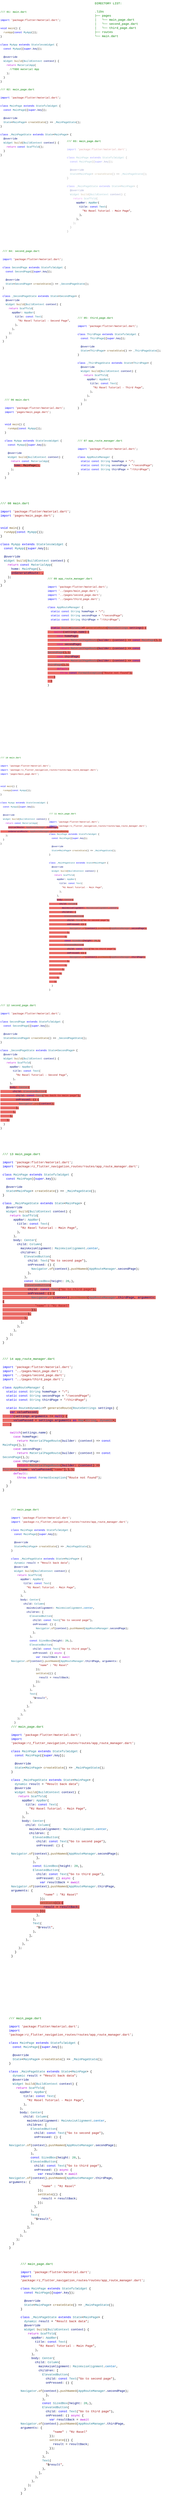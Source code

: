 <mxfile version="20.5.3" type="device"><diagram id="mt5ySSPkM96aRC-B9Rfn" name="Page-1"><mxGraphModel dx="830" dy="463" grid="1" gridSize="10" guides="1" tooltips="1" connect="1" arrows="1" fold="1" page="1" pageScale="1" pageWidth="827" pageHeight="1169" math="0" shadow="0"><root><mxCell id="0"/><mxCell id="1" parent="0"/><mxCell id="LTfQ-H-kR3phnESfGKLZ-4" value="&lt;div style=&quot;color: rgb(0, 0, 0); font-family: Consolas, &amp;quot;Courier New&amp;quot;, monospace; font-weight: normal; font-size: 14px; line-height: 19px;&quot;&gt;&lt;div style=&quot;&quot;&gt;&lt;div style=&quot;line-height: 19px;&quot;&gt;&lt;div style=&quot;font-size: 12px;&quot;&gt;&lt;div style=&quot;line-height: 19px;&quot;&gt;&lt;div style=&quot;&quot;&gt;&lt;span style=&quot;color: rgb(0, 128, 0);&quot;&gt;/// 01: main.dart&lt;/span&gt;&lt;/div&gt;&lt;br&gt;&lt;div style=&quot;&quot;&gt;&lt;span style=&quot;color: #0000ff;&quot;&gt;import&lt;/span&gt; &lt;span style=&quot;color: #a31515;&quot;&gt;'package:flutter/material.dart'&lt;/span&gt;;&lt;/div&gt;&lt;br&gt;&lt;div style=&quot;&quot;&gt;&lt;span style=&quot;color: #0000ff;&quot;&gt;void&lt;/span&gt; &lt;span style=&quot;color: #795e26;&quot;&gt;main&lt;/span&gt;() {&lt;/div&gt;&lt;div style=&quot;&quot;&gt;&amp;nbsp; &lt;span style=&quot;color: #795e26;&quot;&gt;runApp&lt;/span&gt;(&lt;span style=&quot;color: #0000ff;&quot;&gt;const&lt;/span&gt; &lt;span style=&quot;color: #267f99;&quot;&gt;MyApp&lt;/span&gt;());&lt;/div&gt;&lt;div style=&quot;&quot;&gt;}&lt;/div&gt;&lt;br&gt;&lt;div style=&quot;&quot;&gt;&lt;span style=&quot;color: #0000ff;&quot;&gt;class&lt;/span&gt; &lt;span style=&quot;color: #267f99;&quot;&gt;MyApp&lt;/span&gt; &lt;span style=&quot;color: #0000ff;&quot;&gt;extends&lt;/span&gt; &lt;span style=&quot;color: #267f99;&quot;&gt;StatelessWidget&lt;/span&gt; {&lt;/div&gt;&lt;div style=&quot;&quot;&gt;&amp;nbsp; &lt;span style=&quot;color: #0000ff;&quot;&gt;const&lt;/span&gt; &lt;span style=&quot;color: #267f99;&quot;&gt;MyApp&lt;/span&gt;({&lt;span style=&quot;color: #0000ff;&quot;&gt;super&lt;/span&gt;.&lt;span style=&quot;color: #001080;&quot;&gt;key&lt;/span&gt;});&lt;/div&gt;&lt;br&gt;&lt;div style=&quot;&quot;&gt;&amp;nbsp; &lt;span style=&quot;color: #001080;&quot;&gt;@&lt;/span&gt;&lt;span style=&quot;color: #001080;&quot;&gt;override&lt;/span&gt;&lt;/div&gt;&lt;div style=&quot;&quot;&gt;&amp;nbsp; &lt;span style=&quot;color: #267f99;&quot;&gt;Widget&lt;/span&gt; &lt;span style=&quot;color: #795e26;&quot;&gt;build&lt;/span&gt;(&lt;span style=&quot;color: #267f99;&quot;&gt;BuildContext&lt;/span&gt; &lt;span style=&quot;color: #001080;&quot;&gt;context&lt;/span&gt;) {&lt;/div&gt;&lt;div style=&quot;&quot;&gt;&amp;nbsp; &amp;nbsp; &lt;span style=&quot;color: #af00db;&quot;&gt;return&lt;/span&gt; &lt;span style=&quot;color: #267f99;&quot;&gt;MaterialApp&lt;/span&gt;(&lt;/div&gt;&lt;div style=&quot;&quot;&gt;&amp;nbsp; &amp;nbsp; &amp;nbsp; &lt;span style=&quot;color: #008000;&quot;&gt;//TODO material App&lt;/span&gt;&lt;/div&gt;&lt;div style=&quot;&quot;&gt;&amp;nbsp; &amp;nbsp; );&lt;/div&gt;&lt;div style=&quot;&quot;&gt;&amp;nbsp; }&lt;/div&gt;&lt;div style=&quot;&quot;&gt;}&lt;/div&gt;&lt;/div&gt;&lt;/div&gt;&lt;/div&gt;&lt;/div&gt;&lt;/div&gt;" style="text;whiteSpace=wrap;html=1;" parent="1" vertex="1"><mxGeometry x="40" y="80" width="430" height="360" as="geometry"/></mxCell><mxCell id="eRZyqV4vVNRoGFKUuuuq-1" value="&lt;div style=&quot;color: rgb(0, 0, 0); font-family: Consolas, &amp;quot;Courier New&amp;quot;, monospace; font-weight: normal; font-size: 14px; line-height: 19px;&quot;&gt;&lt;div style=&quot;&quot;&gt;&lt;div style=&quot;line-height: 19px;&quot;&gt;&lt;div style=&quot;&quot;&gt;&lt;div style=&quot;line-height: 19px;&quot;&gt;&lt;div style=&quot;&quot;&gt;&lt;div style=&quot;background-color: rgb(255, 255, 255); line-height: 19px;&quot;&gt;&lt;div&gt;&lt;span style=&quot;color: #008000;&quot;&gt;DIRECTORY LIST:&lt;/span&gt;&lt;/div&gt;&lt;br&gt;&lt;div&gt;&lt;span style=&quot;color: #008000;&quot;&gt;.libs&lt;/span&gt;&lt;/div&gt;&lt;div&gt;&lt;span style=&quot;color: #008000;&quot;&gt;├── pages&lt;/span&gt;&lt;/div&gt;&lt;div&gt;&lt;span style=&quot;color: #008000;&quot;&gt;│ &amp;nbsp; └── main_page.dart&lt;/span&gt;&lt;/div&gt;&lt;div&gt;&lt;span style=&quot;color: #008000;&quot;&gt;│ &amp;nbsp; └── second_page.dart&lt;/span&gt;&lt;/div&gt;&lt;div&gt;&lt;span style=&quot;color: #008000;&quot;&gt;│ &amp;nbsp; └── third_page.dart&lt;/span&gt;&lt;/div&gt;&lt;div&gt;&lt;span style=&quot;color: #008000;&quot;&gt;├── routes&lt;/span&gt;&lt;/div&gt;&lt;div&gt;&lt;span style=&quot;color: #008000;&quot;&gt;└── main.dart&lt;/span&gt;&lt;/div&gt;&lt;/div&gt;&lt;/div&gt;&lt;/div&gt;&lt;/div&gt;&lt;/div&gt;&lt;/div&gt;&lt;/div&gt;" style="text;whiteSpace=wrap;html=1;" parent="1" vertex="1"><mxGeometry x="480" y="40" width="320" height="190" as="geometry"/></mxCell><mxCell id="eRZyqV4vVNRoGFKUuuuq-2" value="&lt;div style=&quot;color: rgb(0, 0, 0); font-family: Consolas, &amp;quot;Courier New&amp;quot;, monospace; font-weight: normal; line-height: 19px;&quot;&gt;&lt;div style=&quot;&quot;&gt;&lt;span style=&quot;color: rgb(0, 128, 0);&quot;&gt;/// 02: main_page.dart&lt;/span&gt;&lt;/div&gt;&lt;br&gt;&lt;div style=&quot;&quot;&gt;&lt;span style=&quot;color: #0000ff;&quot;&gt;import&lt;/span&gt;&lt;span style=&quot;color: #000000;&quot;&gt; &lt;/span&gt;&lt;span style=&quot;color: #a31515;&quot;&gt;'package:flutter/material.dart'&lt;/span&gt;&lt;span style=&quot;color: #000000;&quot;&gt;;&lt;/span&gt;&lt;/div&gt;&lt;br&gt;&lt;div style=&quot;&quot;&gt;&lt;span style=&quot;color: #0000ff;&quot;&gt;class&lt;/span&gt;&lt;span style=&quot;color: #000000;&quot;&gt; &lt;/span&gt;&lt;span style=&quot;color: #267f99;&quot;&gt;MainPage&lt;/span&gt;&lt;span style=&quot;color: #000000;&quot;&gt; &lt;/span&gt;&lt;span style=&quot;color: #0000ff;&quot;&gt;extends&lt;/span&gt;&lt;span style=&quot;color: #000000;&quot;&gt; &lt;/span&gt;&lt;span style=&quot;color: #267f99;&quot;&gt;StatefulWidget&lt;/span&gt;&lt;span style=&quot;color: #000000;&quot;&gt; {&lt;/span&gt;&lt;/div&gt;&lt;div style=&quot;&quot;&gt;&lt;span style=&quot;color: #000000;&quot;&gt;&amp;nbsp; &lt;/span&gt;&lt;span style=&quot;color: #0000ff;&quot;&gt;const&lt;/span&gt;&lt;span style=&quot;color: #000000;&quot;&gt; &lt;/span&gt;&lt;span style=&quot;color: #267f99;&quot;&gt;MainPage&lt;/span&gt;&lt;span style=&quot;color: #000000;&quot;&gt;({&lt;/span&gt;&lt;span style=&quot;color: #0000ff;&quot;&gt;super&lt;/span&gt;&lt;span style=&quot;color: #000000;&quot;&gt;.&lt;/span&gt;&lt;span style=&quot;color: #001080;&quot;&gt;key&lt;/span&gt;&lt;span style=&quot;color: #000000;&quot;&gt;});&lt;/span&gt;&lt;/div&gt;&lt;br&gt;&lt;div style=&quot;&quot;&gt;&lt;span style=&quot;color: #000000;&quot;&gt;&amp;nbsp; &lt;/span&gt;&lt;span style=&quot;color: #001080;&quot;&gt;@&lt;/span&gt;&lt;span style=&quot;color: #001080;&quot;&gt;override&lt;/span&gt;&lt;/div&gt;&lt;div style=&quot;&quot;&gt;&lt;span style=&quot;color: #000000;&quot;&gt;&amp;nbsp; &lt;/span&gt;&lt;span style=&quot;color: #267f99;&quot;&gt;State&lt;/span&gt;&lt;span style=&quot;color: #000000;&quot;&gt;&amp;lt;&lt;/span&gt;&lt;span style=&quot;color: #267f99;&quot;&gt;MainPage&lt;/span&gt;&lt;span style=&quot;color: #000000;&quot;&gt;&amp;gt; &lt;/span&gt;&lt;span style=&quot;color: #795e26;&quot;&gt;createState&lt;/span&gt;&lt;span style=&quot;color: #000000;&quot;&gt;() =&amp;gt; &lt;/span&gt;&lt;span style=&quot;color: #267f99;&quot;&gt;_MainPageState&lt;/span&gt;&lt;span style=&quot;color: #000000;&quot;&gt;();&lt;/span&gt;&lt;/div&gt;&lt;div style=&quot;&quot;&gt;&lt;span style=&quot;color: #000000;&quot;&gt;}&lt;/span&gt;&lt;/div&gt;&lt;br&gt;&lt;div style=&quot;&quot;&gt;&lt;span style=&quot;color: #0000ff;&quot;&gt;class&lt;/span&gt;&lt;span style=&quot;color: #000000;&quot;&gt; &lt;/span&gt;&lt;span style=&quot;color: #267f99;&quot;&gt;_MainPageState&lt;/span&gt;&lt;span style=&quot;color: #000000;&quot;&gt; &lt;/span&gt;&lt;span style=&quot;color: #0000ff;&quot;&gt;extends&lt;/span&gt;&lt;span style=&quot;color: #000000;&quot;&gt; &lt;/span&gt;&lt;span style=&quot;color: #267f99;&quot;&gt;State&lt;/span&gt;&lt;span style=&quot;color: #000000;&quot;&gt;&amp;lt;&lt;/span&gt;&lt;span style=&quot;color: #267f99;&quot;&gt;MainPage&lt;/span&gt;&lt;span style=&quot;color: #000000;&quot;&gt;&amp;gt; {&lt;/span&gt;&lt;/div&gt;&lt;div style=&quot;&quot;&gt;&lt;span style=&quot;color: #000000;&quot;&gt;&amp;nbsp; &lt;/span&gt;&lt;span style=&quot;color: #001080;&quot;&gt;@&lt;/span&gt;&lt;span style=&quot;color: #001080;&quot;&gt;override&lt;/span&gt;&lt;/div&gt;&lt;div style=&quot;&quot;&gt;&lt;span style=&quot;color: #000000;&quot;&gt;&amp;nbsp; &lt;/span&gt;&lt;span style=&quot;color: #267f99;&quot;&gt;Widget&lt;/span&gt;&lt;span style=&quot;color: #000000;&quot;&gt; &lt;/span&gt;&lt;span style=&quot;color: #795e26;&quot;&gt;build&lt;/span&gt;&lt;span style=&quot;color: #000000;&quot;&gt;(&lt;/span&gt;&lt;span style=&quot;color: #267f99;&quot;&gt;BuildContext&lt;/span&gt;&lt;span style=&quot;color: #000000;&quot;&gt; &lt;/span&gt;&lt;span style=&quot;color: #001080;&quot;&gt;context&lt;/span&gt;&lt;span style=&quot;color: #000000;&quot;&gt;) {&lt;/span&gt;&lt;/div&gt;&lt;div style=&quot;&quot;&gt;&lt;span style=&quot;color: #000000;&quot;&gt;&amp;nbsp; &amp;nbsp; &lt;/span&gt;&lt;span style=&quot;color: #af00db;&quot;&gt;return&lt;/span&gt;&lt;span style=&quot;color: #000000;&quot;&gt; &lt;/span&gt;&lt;span style=&quot;color: #0000ff;&quot;&gt;const&lt;/span&gt;&lt;span style=&quot;color: #000000;&quot;&gt; &lt;/span&gt;&lt;span style=&quot;color: #267f99;&quot;&gt;Scaffold&lt;/span&gt;&lt;span style=&quot;color: #000000;&quot;&gt;();&lt;/span&gt;&lt;/div&gt;&lt;div style=&quot;&quot;&gt;&lt;span style=&quot;color: #000000;&quot;&gt;&amp;nbsp; }&lt;/span&gt;&lt;/div&gt;&lt;div style=&quot;&quot;&gt;&lt;span style=&quot;color: rgb(0, 0, 0);&quot;&gt;}&lt;/span&gt;&lt;/div&gt;&lt;/div&gt;" style="text;whiteSpace=wrap;html=1;" parent="1" vertex="1"><mxGeometry x="40" y="440" width="430" height="350" as="geometry"/></mxCell><mxCell id="eRZyqV4vVNRoGFKUuuuq-8" value="&lt;div style=&quot;color: rgb(0, 0, 0); font-family: Consolas, &amp;quot;Courier New&amp;quot;, monospace; font-weight: normal; line-height: 19px;&quot;&gt;&lt;div style=&quot;&quot;&gt;&lt;span style=&quot;color: rgb(0, 128, 0);&quot;&gt;/// 04: second_page.dart&lt;/span&gt;&lt;/div&gt;&lt;br&gt;&lt;div style=&quot;&quot;&gt;&lt;span style=&quot;color: #0000ff;&quot;&gt;import&lt;/span&gt;&lt;span style=&quot;color: #000000;&quot;&gt; &lt;/span&gt;&lt;span style=&quot;color: #a31515;&quot;&gt;'package:flutter/material.dart'&lt;/span&gt;&lt;span style=&quot;color: #000000;&quot;&gt;;&lt;/span&gt;&lt;/div&gt;&lt;br&gt;&lt;div style=&quot;&quot;&gt;&lt;span style=&quot;color: #0000ff;&quot;&gt;class&lt;/span&gt;&lt;span style=&quot;color: #000000;&quot;&gt; &lt;/span&gt;&lt;span style=&quot;color: #267f99;&quot;&gt;SecondPage&lt;/span&gt;&lt;span style=&quot;color: #000000;&quot;&gt; &lt;/span&gt;&lt;span style=&quot;color: #0000ff;&quot;&gt;extends&lt;/span&gt;&lt;span style=&quot;color: #000000;&quot;&gt; &lt;/span&gt;&lt;span style=&quot;color: #267f99;&quot;&gt;StatefulWidget&lt;/span&gt;&lt;span style=&quot;color: #000000;&quot;&gt; {&lt;/span&gt;&lt;/div&gt;&lt;div style=&quot;&quot;&gt;&lt;span style=&quot;color: #000000;&quot;&gt;&amp;nbsp; &lt;/span&gt;&lt;span style=&quot;color: #0000ff;&quot;&gt;const&lt;/span&gt;&lt;span style=&quot;color: #000000;&quot;&gt; &lt;/span&gt;&lt;span style=&quot;color: #267f99;&quot;&gt;SecondPage&lt;/span&gt;&lt;span style=&quot;color: #000000;&quot;&gt;({&lt;/span&gt;&lt;span style=&quot;color: #0000ff;&quot;&gt;super&lt;/span&gt;&lt;span style=&quot;color: #000000;&quot;&gt;.&lt;/span&gt;&lt;span style=&quot;color: #001080;&quot;&gt;key&lt;/span&gt;&lt;span style=&quot;color: #000000;&quot;&gt;});&lt;/span&gt;&lt;/div&gt;&lt;br&gt;&lt;div style=&quot;&quot;&gt;&lt;span style=&quot;color: #000000;&quot;&gt;&amp;nbsp; &lt;/span&gt;&lt;span style=&quot;color: #001080;&quot;&gt;@&lt;/span&gt;&lt;span style=&quot;color: #001080;&quot;&gt;override&lt;/span&gt;&lt;/div&gt;&lt;div style=&quot;&quot;&gt;&lt;span style=&quot;color: #000000;&quot;&gt;&amp;nbsp; &lt;/span&gt;&lt;span style=&quot;color: #267f99;&quot;&gt;State&lt;/span&gt;&lt;span style=&quot;color: #000000;&quot;&gt;&amp;lt;&lt;/span&gt;&lt;span style=&quot;color: #267f99;&quot;&gt;SecondPage&lt;/span&gt;&lt;span style=&quot;color: #000000;&quot;&gt;&amp;gt; &lt;/span&gt;&lt;span style=&quot;color: #795e26;&quot;&gt;createState&lt;/span&gt;&lt;span style=&quot;color: #000000;&quot;&gt;() =&amp;gt; &lt;/span&gt;&lt;span style=&quot;color: #267f99;&quot;&gt;_SecondPageState&lt;/span&gt;&lt;span style=&quot;color: #000000;&quot;&gt;();&lt;/span&gt;&lt;/div&gt;&lt;div style=&quot;&quot;&gt;&lt;span style=&quot;color: #000000;&quot;&gt;}&lt;/span&gt;&lt;/div&gt;&lt;br&gt;&lt;div style=&quot;&quot;&gt;&lt;span style=&quot;color: #0000ff;&quot;&gt;class&lt;/span&gt;&lt;span style=&quot;color: #000000;&quot;&gt; &lt;/span&gt;&lt;span style=&quot;color: #267f99;&quot;&gt;_SecondPageState&lt;/span&gt;&lt;span style=&quot;color: #000000;&quot;&gt; &lt;/span&gt;&lt;span style=&quot;color: #0000ff;&quot;&gt;extends&lt;/span&gt;&lt;span style=&quot;color: #000000;&quot;&gt; &lt;/span&gt;&lt;span style=&quot;color: #267f99;&quot;&gt;State&lt;/span&gt;&lt;span style=&quot;color: #000000;&quot;&gt;&amp;lt;&lt;/span&gt;&lt;span style=&quot;color: #267f99;&quot;&gt;SecondPage&lt;/span&gt;&lt;span style=&quot;color: #000000;&quot;&gt;&amp;gt; {&lt;/span&gt;&lt;/div&gt;&lt;div style=&quot;&quot;&gt;&lt;span style=&quot;color: #000000;&quot;&gt;&amp;nbsp; &lt;/span&gt;&lt;span style=&quot;color: #001080;&quot;&gt;@&lt;/span&gt;&lt;span style=&quot;color: #001080;&quot;&gt;override&lt;/span&gt;&lt;/div&gt;&lt;div style=&quot;&quot;&gt;&lt;span style=&quot;color: #000000;&quot;&gt;&amp;nbsp; &lt;/span&gt;&lt;span style=&quot;color: #267f99;&quot;&gt;Widget&lt;/span&gt;&lt;span style=&quot;color: #000000;&quot;&gt; &lt;/span&gt;&lt;span style=&quot;color: #795e26;&quot;&gt;build&lt;/span&gt;&lt;span style=&quot;color: #000000;&quot;&gt;(&lt;/span&gt;&lt;span style=&quot;color: #267f99;&quot;&gt;BuildContext&lt;/span&gt;&lt;span style=&quot;color: #000000;&quot;&gt; &lt;/span&gt;&lt;span style=&quot;color: #001080;&quot;&gt;context&lt;/span&gt;&lt;span style=&quot;color: #000000;&quot;&gt;) {&lt;/span&gt;&lt;/div&gt;&lt;div style=&quot;&quot;&gt;&lt;span style=&quot;color: #000000;&quot;&gt;&amp;nbsp; &amp;nbsp; &lt;/span&gt;&lt;span style=&quot;color: #af00db;&quot;&gt;return&lt;/span&gt;&lt;span style=&quot;color: #000000;&quot;&gt; &lt;/span&gt;&lt;span style=&quot;color: #267f99;&quot;&gt;Scaffold&lt;/span&gt;&lt;span style=&quot;color: #000000;&quot;&gt;(&lt;/span&gt;&lt;/div&gt;&lt;div style=&quot;&quot;&gt;&lt;span style=&quot;color: #000000;&quot;&gt;&amp;nbsp; &amp;nbsp; &amp;nbsp; &lt;/span&gt;&lt;span style=&quot;color: #001080;&quot;&gt;appBar&lt;/span&gt;&lt;span style=&quot;color: #000000;&quot;&gt;: &lt;/span&gt;&lt;span style=&quot;color: #267f99;&quot;&gt;AppBar&lt;/span&gt;&lt;span style=&quot;color: #000000;&quot;&gt;(&lt;/span&gt;&lt;/div&gt;&lt;div style=&quot;&quot;&gt;&lt;span style=&quot;color: #000000;&quot;&gt;&amp;nbsp; &amp;nbsp; &amp;nbsp; &amp;nbsp; &lt;/span&gt;&lt;span style=&quot;color: #001080;&quot;&gt;title&lt;/span&gt;&lt;span style=&quot;color: #000000;&quot;&gt;: &lt;/span&gt;&lt;span style=&quot;color: #0000ff;&quot;&gt;const&lt;/span&gt;&lt;span style=&quot;color: #000000;&quot;&gt; &lt;/span&gt;&lt;span style=&quot;color: #267f99;&quot;&gt;Text&lt;/span&gt;&lt;span style=&quot;color: #000000;&quot;&gt;(&lt;/span&gt;&lt;/div&gt;&lt;div style=&quot;&quot;&gt;&lt;span style=&quot;color: #000000;&quot;&gt;&amp;nbsp; &amp;nbsp; &amp;nbsp; &amp;nbsp; &amp;nbsp; &lt;/span&gt;&lt;span style=&quot;color: #a31515;&quot;&gt;&quot;Rz Rasel Tutorial - Second Page&quot;&lt;/span&gt;&lt;span style=&quot;color: #000000;&quot;&gt;,&lt;/span&gt;&lt;/div&gt;&lt;div style=&quot;&quot;&gt;&lt;span style=&quot;color: #000000;&quot;&gt;&amp;nbsp; &amp;nbsp; &amp;nbsp; &amp;nbsp; ),&lt;/span&gt;&lt;/div&gt;&lt;div style=&quot;&quot;&gt;&lt;span style=&quot;color: #000000;&quot;&gt;&amp;nbsp; &amp;nbsp; &amp;nbsp; ),&lt;/span&gt;&lt;/div&gt;&lt;div style=&quot;&quot;&gt;&lt;span style=&quot;color: #000000;&quot;&gt;&amp;nbsp; &amp;nbsp; );&lt;/span&gt;&lt;/div&gt;&lt;div style=&quot;&quot;&gt;&lt;span style=&quot;color: #000000;&quot;&gt;&amp;nbsp; }&lt;/span&gt;&lt;/div&gt;&lt;div style=&quot;&quot;&gt;&lt;span style=&quot;color: rgb(0, 0, 0);&quot;&gt;}&lt;/span&gt;&lt;/div&gt;&lt;/div&gt;" style="text;whiteSpace=wrap;html=1;" parent="1" vertex="1"><mxGeometry x="50" y="1190" width="460" height="460" as="geometry"/></mxCell><mxCell id="eRZyqV4vVNRoGFKUuuuq-9" value="&lt;div style=&quot;color: rgb(0, 0, 0); font-family: Consolas, &amp;quot;Courier New&amp;quot;, monospace; font-weight: normal; line-height: 19px;&quot;&gt;&lt;div style=&quot;&quot;&gt;&lt;span style=&quot;color: rgb(0, 128, 0);&quot;&gt;/// 05: third_page.dart&lt;/span&gt;&lt;/div&gt;&lt;br&gt;&lt;div style=&quot;&quot;&gt;&lt;span style=&quot;color: #0000ff;&quot;&gt;import&lt;/span&gt;&lt;span style=&quot;color: #000000;&quot;&gt; &lt;/span&gt;&lt;span style=&quot;color: #a31515;&quot;&gt;'package:flutter/material.dart'&lt;/span&gt;&lt;span style=&quot;color: #000000;&quot;&gt;;&lt;/span&gt;&lt;/div&gt;&lt;br&gt;&lt;div style=&quot;&quot;&gt;&lt;span style=&quot;color: #0000ff;&quot;&gt;class&lt;/span&gt;&lt;span style=&quot;color: #000000;&quot;&gt; &lt;/span&gt;&lt;span style=&quot;color: #267f99;&quot;&gt;ThirdPage&lt;/span&gt;&lt;span style=&quot;color: #000000;&quot;&gt; &lt;/span&gt;&lt;span style=&quot;color: #0000ff;&quot;&gt;extends&lt;/span&gt;&lt;span style=&quot;color: #000000;&quot;&gt; &lt;/span&gt;&lt;span style=&quot;color: #267f99;&quot;&gt;StatefulWidget&lt;/span&gt;&lt;span style=&quot;color: #000000;&quot;&gt; {&lt;/span&gt;&lt;/div&gt;&lt;div style=&quot;&quot;&gt;&lt;span style=&quot;color: #000000;&quot;&gt;&amp;nbsp; &lt;/span&gt;&lt;span style=&quot;color: #0000ff;&quot;&gt;const&lt;/span&gt;&lt;span style=&quot;color: #000000;&quot;&gt; &lt;/span&gt;&lt;span style=&quot;color: #267f99;&quot;&gt;ThirdPage&lt;/span&gt;&lt;span style=&quot;color: #000000;&quot;&gt;({&lt;/span&gt;&lt;span style=&quot;color: #0000ff;&quot;&gt;super&lt;/span&gt;&lt;span style=&quot;color: #000000;&quot;&gt;.&lt;/span&gt;&lt;span style=&quot;color: #001080;&quot;&gt;key&lt;/span&gt;&lt;span style=&quot;color: #000000;&quot;&gt;});&lt;/span&gt;&lt;/div&gt;&lt;br&gt;&lt;div style=&quot;&quot;&gt;&lt;span style=&quot;color: #000000;&quot;&gt;&amp;nbsp; &lt;/span&gt;&lt;span style=&quot;color: #001080;&quot;&gt;@&lt;/span&gt;&lt;span style=&quot;color: #001080;&quot;&gt;override&lt;/span&gt;&lt;/div&gt;&lt;div style=&quot;&quot;&gt;&lt;span style=&quot;color: #000000;&quot;&gt;&amp;nbsp; &lt;/span&gt;&lt;span style=&quot;color: #267f99;&quot;&gt;State&lt;/span&gt;&lt;span style=&quot;color: #000000;&quot;&gt;&amp;lt;&lt;/span&gt;&lt;span style=&quot;color: #267f99;&quot;&gt;ThirdPage&lt;/span&gt;&lt;span style=&quot;color: #000000;&quot;&gt;&amp;gt; &lt;/span&gt;&lt;span style=&quot;color: #795e26;&quot;&gt;createState&lt;/span&gt;&lt;span style=&quot;color: #000000;&quot;&gt;() =&amp;gt; &lt;/span&gt;&lt;span style=&quot;color: #267f99;&quot;&gt;_ThirdPageState&lt;/span&gt;&lt;span style=&quot;color: #000000;&quot;&gt;();&lt;/span&gt;&lt;/div&gt;&lt;div style=&quot;&quot;&gt;&lt;span style=&quot;color: #000000;&quot;&gt;}&lt;/span&gt;&lt;/div&gt;&lt;br&gt;&lt;div style=&quot;&quot;&gt;&lt;span style=&quot;color: #0000ff;&quot;&gt;class&lt;/span&gt;&lt;span style=&quot;color: #000000;&quot;&gt; &lt;/span&gt;&lt;span style=&quot;color: #267f99;&quot;&gt;_ThirdPageState&lt;/span&gt;&lt;span style=&quot;color: #000000;&quot;&gt; &lt;/span&gt;&lt;span style=&quot;color: #0000ff;&quot;&gt;extends&lt;/span&gt;&lt;span style=&quot;color: #000000;&quot;&gt; &lt;/span&gt;&lt;span style=&quot;color: #267f99;&quot;&gt;State&lt;/span&gt;&lt;span style=&quot;color: #000000;&quot;&gt;&amp;lt;&lt;/span&gt;&lt;span style=&quot;color: #267f99;&quot;&gt;ThirdPage&lt;/span&gt;&lt;span style=&quot;color: #000000;&quot;&gt;&amp;gt; {&lt;/span&gt;&lt;/div&gt;&lt;div style=&quot;&quot;&gt;&lt;span style=&quot;color: #000000;&quot;&gt;&amp;nbsp; &lt;/span&gt;&lt;span style=&quot;color: #001080;&quot;&gt;@&lt;/span&gt;&lt;span style=&quot;color: #001080;&quot;&gt;override&lt;/span&gt;&lt;/div&gt;&lt;div style=&quot;&quot;&gt;&lt;span style=&quot;color: #000000;&quot;&gt;&amp;nbsp; &lt;/span&gt;&lt;span style=&quot;color: #267f99;&quot;&gt;Widget&lt;/span&gt;&lt;span style=&quot;color: #000000;&quot;&gt; &lt;/span&gt;&lt;span style=&quot;color: #795e26;&quot;&gt;build&lt;/span&gt;&lt;span style=&quot;color: #000000;&quot;&gt;(&lt;/span&gt;&lt;span style=&quot;color: #267f99;&quot;&gt;BuildContext&lt;/span&gt;&lt;span style=&quot;color: #000000;&quot;&gt; &lt;/span&gt;&lt;span style=&quot;color: #001080;&quot;&gt;context&lt;/span&gt;&lt;span style=&quot;color: #000000;&quot;&gt;) {&lt;/span&gt;&lt;/div&gt;&lt;div style=&quot;&quot;&gt;&lt;span style=&quot;color: #000000;&quot;&gt;&amp;nbsp; &amp;nbsp; &lt;/span&gt;&lt;span style=&quot;color: #af00db;&quot;&gt;return&lt;/span&gt;&lt;span style=&quot;color: #000000;&quot;&gt; &lt;/span&gt;&lt;span style=&quot;color: #267f99;&quot;&gt;Scaffold&lt;/span&gt;&lt;span style=&quot;color: #000000;&quot;&gt;(&lt;/span&gt;&lt;/div&gt;&lt;div style=&quot;&quot;&gt;&lt;span style=&quot;color: #000000;&quot;&gt;&amp;nbsp; &amp;nbsp; &amp;nbsp; &lt;/span&gt;&lt;span style=&quot;color: #001080;&quot;&gt;appBar&lt;/span&gt;&lt;span style=&quot;color: #000000;&quot;&gt;: &lt;/span&gt;&lt;span style=&quot;color: #267f99;&quot;&gt;AppBar&lt;/span&gt;&lt;span style=&quot;color: #000000;&quot;&gt;(&lt;/span&gt;&lt;/div&gt;&lt;div style=&quot;&quot;&gt;&lt;span style=&quot;color: #000000;&quot;&gt;&amp;nbsp; &amp;nbsp; &amp;nbsp; &amp;nbsp; &lt;/span&gt;&lt;span style=&quot;color: #001080;&quot;&gt;title&lt;/span&gt;&lt;span style=&quot;color: #000000;&quot;&gt;: &lt;/span&gt;&lt;span style=&quot;color: #0000ff;&quot;&gt;const&lt;/span&gt;&lt;span style=&quot;color: #000000;&quot;&gt; &lt;/span&gt;&lt;span style=&quot;color: #267f99;&quot;&gt;Text&lt;/span&gt;&lt;span style=&quot;color: #000000;&quot;&gt;(&lt;/span&gt;&lt;/div&gt;&lt;div style=&quot;&quot;&gt;&lt;span style=&quot;color: #000000;&quot;&gt;&amp;nbsp; &amp;nbsp; &amp;nbsp; &amp;nbsp; &amp;nbsp; &lt;/span&gt;&lt;span style=&quot;color: #a31515;&quot;&gt;&quot;Rz Rasel Tutorial - Third Page&quot;&lt;/span&gt;&lt;span style=&quot;color: #000000;&quot;&gt;,&lt;/span&gt;&lt;/div&gt;&lt;div style=&quot;&quot;&gt;&lt;span style=&quot;color: #000000;&quot;&gt;&amp;nbsp; &amp;nbsp; &amp;nbsp; &amp;nbsp; ),&lt;/span&gt;&lt;/div&gt;&lt;div style=&quot;&quot;&gt;&lt;span style=&quot;color: #000000;&quot;&gt;&amp;nbsp; &amp;nbsp; &amp;nbsp; ),&lt;/span&gt;&lt;/div&gt;&lt;div style=&quot;&quot;&gt;&lt;span style=&quot;color: #000000;&quot;&gt;&amp;nbsp; &amp;nbsp; );&lt;/span&gt;&lt;/div&gt;&lt;div style=&quot;&quot;&gt;&lt;span style=&quot;color: #000000;&quot;&gt;&amp;nbsp; }&lt;/span&gt;&lt;/div&gt;&lt;div style=&quot;&quot;&gt;&lt;span style=&quot;color: rgb(0, 0, 0);&quot;&gt;}&lt;/span&gt;&lt;/div&gt;&lt;/div&gt;" style="text;whiteSpace=wrap;html=1;" parent="1" vertex="1"><mxGeometry x="400" y="1500" width="410" height="460" as="geometry"/></mxCell><mxCell id="FZzGEcXqVX0O5pN9I9pa-1" value="" style="group" parent="1" vertex="1" connectable="0"><mxGeometry x="350" y="680" width="430" height="460" as="geometry"/></mxCell><mxCell id="eRZyqV4vVNRoGFKUuuuq-4" value="&lt;div style=&quot;color: rgb(0, 0, 0); font-family: Consolas, &amp;quot;Courier New&amp;quot;, monospace; font-weight: normal; line-height: 19px;&quot;&gt;&lt;div style=&quot;&quot;&gt;&lt;span style=&quot;color: rgb(0, 128, 0);&quot;&gt;/// 03: main_page.dart&lt;/span&gt;&lt;/div&gt;&lt;br&gt;&lt;div style=&quot;&quot;&gt;&lt;span style=&quot;color: #0000ff;&quot;&gt;import&lt;/span&gt;&lt;span style=&quot;color: #000000;&quot;&gt; &lt;/span&gt;&lt;span style=&quot;color: #a31515;&quot;&gt;'package:flutter/material.dart'&lt;/span&gt;&lt;span style=&quot;color: #000000;&quot;&gt;;&lt;/span&gt;&lt;/div&gt;&lt;br&gt;&lt;div style=&quot;&quot;&gt;&lt;span style=&quot;color: #0000ff;&quot;&gt;class&lt;/span&gt;&lt;span style=&quot;color: #000000;&quot;&gt; &lt;/span&gt;&lt;span style=&quot;color: #267f99;&quot;&gt;MainPage&lt;/span&gt;&lt;span style=&quot;color: #000000;&quot;&gt; &lt;/span&gt;&lt;span style=&quot;color: #0000ff;&quot;&gt;extends&lt;/span&gt;&lt;span style=&quot;color: #000000;&quot;&gt; &lt;/span&gt;&lt;span style=&quot;color: #267f99;&quot;&gt;StatefulWidget&lt;/span&gt;&lt;span style=&quot;color: #000000;&quot;&gt; {&lt;/span&gt;&lt;/div&gt;&lt;div style=&quot;&quot;&gt;&lt;span style=&quot;color: #000000;&quot;&gt;&amp;nbsp; &lt;/span&gt;&lt;span style=&quot;color: #0000ff;&quot;&gt;const&lt;/span&gt;&lt;span style=&quot;color: #000000;&quot;&gt; &lt;/span&gt;&lt;span style=&quot;color: #267f99;&quot;&gt;MainPage&lt;/span&gt;&lt;span style=&quot;color: #000000;&quot;&gt;({&lt;/span&gt;&lt;span style=&quot;color: #0000ff;&quot;&gt;super&lt;/span&gt;&lt;span style=&quot;color: #000000;&quot;&gt;.&lt;/span&gt;&lt;span style=&quot;color: #001080;&quot;&gt;key&lt;/span&gt;&lt;span style=&quot;color: #000000;&quot;&gt;});&lt;/span&gt;&lt;/div&gt;&lt;br&gt;&lt;div style=&quot;&quot;&gt;&lt;span style=&quot;color: #000000;&quot;&gt;&amp;nbsp; &lt;/span&gt;&lt;span style=&quot;color: #001080;&quot;&gt;@&lt;/span&gt;&lt;span style=&quot;color: #001080;&quot;&gt;override&lt;/span&gt;&lt;/div&gt;&lt;div style=&quot;&quot;&gt;&lt;span style=&quot;color: #000000;&quot;&gt;&amp;nbsp; &lt;/span&gt;&lt;span style=&quot;color: #267f99;&quot;&gt;State&lt;/span&gt;&lt;span style=&quot;color: #000000;&quot;&gt;&amp;lt;&lt;/span&gt;&lt;span style=&quot;color: #267f99;&quot;&gt;MainPage&lt;/span&gt;&lt;span style=&quot;color: #000000;&quot;&gt;&amp;gt; &lt;/span&gt;&lt;span style=&quot;color: #795e26;&quot;&gt;createState&lt;/span&gt;&lt;span style=&quot;color: #000000;&quot;&gt;() =&amp;gt; &lt;/span&gt;&lt;span style=&quot;color: #267f99;&quot;&gt;_MainPageState&lt;/span&gt;&lt;span style=&quot;color: #000000;&quot;&gt;();&lt;/span&gt;&lt;/div&gt;&lt;div style=&quot;&quot;&gt;&lt;span style=&quot;color: #000000;&quot;&gt;}&lt;/span&gt;&lt;/div&gt;&lt;br&gt;&lt;div style=&quot;&quot;&gt;&lt;span style=&quot;color: #0000ff;&quot;&gt;class&lt;/span&gt;&lt;span style=&quot;color: #000000;&quot;&gt; &lt;/span&gt;&lt;span style=&quot;color: #267f99;&quot;&gt;_MainPageState&lt;/span&gt;&lt;span style=&quot;color: #000000;&quot;&gt; &lt;/span&gt;&lt;span style=&quot;color: #0000ff;&quot;&gt;extends&lt;/span&gt;&lt;span style=&quot;color: #000000;&quot;&gt; &lt;/span&gt;&lt;span style=&quot;color: #267f99;&quot;&gt;State&lt;/span&gt;&lt;span style=&quot;color: #000000;&quot;&gt;&amp;lt;&lt;/span&gt;&lt;span style=&quot;color: #267f99;&quot;&gt;MainPage&lt;/span&gt;&lt;span style=&quot;color: #000000;&quot;&gt;&amp;gt; {&lt;/span&gt;&lt;/div&gt;&lt;div style=&quot;&quot;&gt;&lt;span style=&quot;color: #000000;&quot;&gt;&amp;nbsp; &lt;/span&gt;&lt;span style=&quot;color: #001080;&quot;&gt;@&lt;/span&gt;&lt;span style=&quot;color: #001080;&quot;&gt;override&lt;/span&gt;&lt;/div&gt;&lt;div style=&quot;&quot;&gt;&lt;span style=&quot;color: #000000;&quot;&gt;&amp;nbsp; &lt;/span&gt;&lt;span style=&quot;color: #267f99;&quot;&gt;Widget&lt;/span&gt;&lt;span style=&quot;color: #000000;&quot;&gt; &lt;/span&gt;&lt;span style=&quot;color: #795e26;&quot;&gt;build&lt;/span&gt;&lt;span style=&quot;color: #000000;&quot;&gt;(&lt;/span&gt;&lt;span style=&quot;color: #267f99;&quot;&gt;BuildContext&lt;/span&gt;&lt;span style=&quot;color: #000000;&quot;&gt; &lt;/span&gt;&lt;span style=&quot;color: #001080;&quot;&gt;context&lt;/span&gt;&lt;span style=&quot;color: #000000;&quot;&gt;) {&lt;/span&gt;&lt;/div&gt;&lt;div style=&quot;&quot;&gt;&lt;span style=&quot;color: #000000;&quot;&gt;&amp;nbsp; &amp;nbsp; &lt;/span&gt;&lt;span style=&quot;color: #af00db;&quot;&gt;return&lt;/span&gt;&lt;span style=&quot;color: #000000;&quot;&gt; &lt;/span&gt;&lt;span style=&quot;color: #267f99;&quot;&gt;Scaffold&lt;/span&gt;&lt;span style=&quot;color: #000000;&quot;&gt;(&lt;/span&gt;&lt;/div&gt;&lt;div style=&quot;&quot;&gt;&lt;span style=&quot;color: #000000;&quot;&gt;&amp;nbsp; &amp;nbsp; &amp;nbsp; &lt;/span&gt;&lt;span style=&quot;color: #001080;&quot;&gt;appBar&lt;/span&gt;&lt;span style=&quot;color: #000000;&quot;&gt;: &lt;/span&gt;&lt;span style=&quot;color: #267f99;&quot;&gt;AppBar&lt;/span&gt;&lt;span style=&quot;color: #000000;&quot;&gt;(&lt;/span&gt;&lt;/div&gt;&lt;div style=&quot;&quot;&gt;&lt;span style=&quot;color: #000000;&quot;&gt;&amp;nbsp; &amp;nbsp; &amp;nbsp; &amp;nbsp; &lt;/span&gt;&lt;span style=&quot;color: #001080;&quot;&gt;title&lt;/span&gt;&lt;span style=&quot;color: #000000;&quot;&gt;: &lt;/span&gt;&lt;span style=&quot;color: #0000ff;&quot;&gt;const&lt;/span&gt;&lt;span style=&quot;color: #000000;&quot;&gt; &lt;/span&gt;&lt;span style=&quot;color: #267f99;&quot;&gt;Text&lt;/span&gt;&lt;span style=&quot;color: #000000;&quot;&gt;(&lt;/span&gt;&lt;/div&gt;&lt;div style=&quot;&quot;&gt;&lt;span style=&quot;color: #000000;&quot;&gt;&amp;nbsp; &amp;nbsp; &amp;nbsp; &amp;nbsp; &amp;nbsp; &lt;/span&gt;&lt;span style=&quot;color: #a31515;&quot;&gt;&quot;Rz Rasel Tutorial - Main Page&quot;&lt;/span&gt;&lt;span style=&quot;color: #000000;&quot;&gt;,&lt;/span&gt;&lt;/div&gt;&lt;div style=&quot;&quot;&gt;&lt;span style=&quot;color: #000000;&quot;&gt;&amp;nbsp; &amp;nbsp; &amp;nbsp; &amp;nbsp; ),&lt;/span&gt;&lt;/div&gt;&lt;div style=&quot;&quot;&gt;&lt;span style=&quot;color: #000000;&quot;&gt;&amp;nbsp; &amp;nbsp; &amp;nbsp; ),&lt;/span&gt;&lt;/div&gt;&lt;div style=&quot;&quot;&gt;&lt;span style=&quot;color: #000000;&quot;&gt;&amp;nbsp; &amp;nbsp; );&lt;/span&gt;&lt;/div&gt;&lt;div style=&quot;&quot;&gt;&lt;span style=&quot;color: #000000;&quot;&gt;&amp;nbsp; }&lt;/span&gt;&lt;/div&gt;&lt;div style=&quot;&quot;&gt;&lt;span style=&quot;color: rgb(0, 0, 0);&quot;&gt;}&lt;/span&gt;&lt;/div&gt;&lt;/div&gt;" style="text;whiteSpace=wrap;html=1;textOpacity=40;" parent="FZzGEcXqVX0O5pN9I9pa-1" vertex="1"><mxGeometry width="430" height="460" as="geometry"/></mxCell><mxCell id="eRZyqV4vVNRoGFKUuuuq-3" value="&lt;div style=&quot;color: rgb(0, 0, 0); font-family: Consolas, &amp;quot;Courier New&amp;quot;, monospace; font-weight: normal; line-height: 19px;&quot;&gt;&lt;div style=&quot;&quot;&gt;&lt;span style=&quot;color: rgb(0, 128, 0);&quot;&gt;/// 03: main_page.dart&lt;/span&gt;&lt;/div&gt;&lt;br&gt;&lt;div style=&quot;&quot;&gt;&lt;br&gt;&lt;/div&gt;&lt;br&gt;&lt;div style=&quot;&quot;&gt;&lt;br&gt;&lt;/div&gt;&lt;div style=&quot;&quot;&gt;&lt;span style=&quot;color: #000000;&quot;&gt;&amp;nbsp;&amp;nbsp;&lt;/span&gt;&lt;/div&gt;&lt;br&gt;&lt;div style=&quot;&quot;&gt;&lt;span style=&quot;color: #000000;&quot;&gt;&amp;nbsp;&amp;nbsp;&lt;/span&gt;&lt;/div&gt;&lt;div style=&quot;&quot;&gt;&lt;span style=&quot;color: #000000;&quot;&gt;&amp;nbsp;&amp;nbsp;&lt;/span&gt;&lt;/div&gt;&lt;div style=&quot;&quot;&gt;&lt;br&gt;&lt;/div&gt;&lt;br&gt;&lt;div style=&quot;&quot;&gt;&lt;br&gt;&lt;/div&gt;&lt;div style=&quot;&quot;&gt;&lt;span style=&quot;color: #000000;&quot;&gt;&amp;nbsp;&amp;nbsp;&lt;/span&gt;&lt;/div&gt;&lt;div style=&quot;&quot;&gt;&lt;span style=&quot;color: #000000;&quot;&gt;&amp;nbsp;&amp;nbsp;&lt;/span&gt;&lt;/div&gt;&lt;div style=&quot;&quot;&gt;&lt;span style=&quot;color: #000000;&quot;&gt;&amp;nbsp; &amp;nbsp;&amp;nbsp;&lt;/span&gt;&lt;/div&gt;&lt;div style=&quot;&quot;&gt;&lt;span style=&quot;color: #000000;&quot;&gt;&amp;nbsp; &amp;nbsp; &amp;nbsp; &lt;/span&gt;&lt;span style=&quot;color: #001080;&quot;&gt;appBar&lt;/span&gt;&lt;span style=&quot;color: #000000;&quot;&gt;: &lt;/span&gt;&lt;span style=&quot;color: #267f99;&quot;&gt;AppBar&lt;/span&gt;&lt;span style=&quot;color: #000000;&quot;&gt;(&lt;/span&gt;&lt;/div&gt;&lt;div style=&quot;&quot;&gt;&lt;span style=&quot;color: #000000;&quot;&gt;&amp;nbsp; &amp;nbsp; &amp;nbsp; &amp;nbsp; &lt;/span&gt;&lt;span style=&quot;color: #001080;&quot;&gt;title&lt;/span&gt;&lt;span style=&quot;color: #000000;&quot;&gt;: &lt;/span&gt;&lt;span style=&quot;color: #0000ff;&quot;&gt;const&lt;/span&gt;&lt;span style=&quot;color: #000000;&quot;&gt; &lt;/span&gt;&lt;span style=&quot;color: #267f99;&quot;&gt;Text&lt;/span&gt;&lt;span style=&quot;color: #000000;&quot;&gt;(&lt;/span&gt;&lt;/div&gt;&lt;div style=&quot;&quot;&gt;&lt;span style=&quot;color: #000000;&quot;&gt;&amp;nbsp; &amp;nbsp; &amp;nbsp; &amp;nbsp; &amp;nbsp; &lt;/span&gt;&lt;span style=&quot;color: #a31515;&quot;&gt;&quot;Rz Rasel Tutorial - Main Page&quot;&lt;/span&gt;&lt;span style=&quot;color: #000000;&quot;&gt;,&lt;/span&gt;&lt;/div&gt;&lt;div style=&quot;&quot;&gt;&lt;span style=&quot;color: #000000;&quot;&gt;&amp;nbsp; &amp;nbsp; &amp;nbsp; &amp;nbsp; ),&lt;/span&gt;&lt;/div&gt;&lt;div style=&quot;&quot;&gt;&lt;span style=&quot;color: #000000;&quot;&gt;&amp;nbsp; &amp;nbsp; &amp;nbsp; ),&lt;/span&gt;&lt;/div&gt;&lt;div style=&quot;&quot;&gt;&lt;span style=&quot;color: #000000;&quot;&gt;&amp;nbsp; &amp;nbsp;&amp;nbsp;&lt;/span&gt;&lt;/div&gt;&lt;div style=&quot;&quot;&gt;&lt;span style=&quot;color: #000000;&quot;&gt;&amp;nbsp;&amp;nbsp;&lt;/span&gt;&lt;/div&gt;&lt;div style=&quot;&quot;&gt;&lt;br&gt;&lt;/div&gt;&lt;/div&gt;" style="text;whiteSpace=wrap;html=1;" parent="FZzGEcXqVX0O5pN9I9pa-1" vertex="1"><mxGeometry width="400" height="460" as="geometry"/></mxCell><mxCell id="wykoMufBKJ1VkS_mA-iK-10" value="&lt;div style=&quot;color: rgb(0, 0, 0); font-family: Consolas, &amp;quot;Courier New&amp;quot;, monospace; font-weight: normal; line-height: 19px;&quot;&gt;&lt;div style=&quot;&quot;&gt;&lt;span style=&quot;color: rgb(0, 128, 0);&quot;&gt;/// 06 main.dart&lt;/span&gt;&lt;/div&gt;&lt;br&gt;&lt;div style=&quot;&quot;&gt;&lt;span style=&quot;color: #0000ff;&quot;&gt;import&lt;/span&gt;&lt;span style=&quot;color: #000000;&quot;&gt; &lt;/span&gt;&lt;span style=&quot;color: #a31515;&quot;&gt;'package:flutter/material.dart'&lt;/span&gt;&lt;span style=&quot;color: #000000;&quot;&gt;;&lt;/span&gt;&lt;/div&gt;&lt;div style=&quot;&quot;&gt;&lt;span style=&quot;color: #0000ff;&quot;&gt;import&lt;/span&gt;&lt;span style=&quot;color: #000000;&quot;&gt; &lt;/span&gt;&lt;span style=&quot;color: #a31515;&quot;&gt;'pages/main_page.dart'&lt;/span&gt;&lt;span style=&quot;color: #000000;&quot;&gt;;&lt;/span&gt;&lt;/div&gt;&lt;br&gt;&lt;br&gt;&lt;div style=&quot;&quot;&gt;&lt;span style=&quot;color: #0000ff;&quot;&gt;void&lt;/span&gt;&lt;span style=&quot;color: #000000;&quot;&gt; &lt;/span&gt;&lt;span style=&quot;color: #795e26;&quot;&gt;main&lt;/span&gt;&lt;span style=&quot;color: #000000;&quot;&gt;() {&lt;/span&gt;&lt;/div&gt;&lt;div style=&quot;&quot;&gt;&lt;span style=&quot;color: #000000;&quot;&gt;&amp;nbsp; &lt;/span&gt;&lt;span style=&quot;color: #795e26;&quot;&gt;runApp&lt;/span&gt;&lt;span style=&quot;color: #000000;&quot;&gt;(&lt;/span&gt;&lt;span style=&quot;color: #0000ff;&quot;&gt;const&lt;/span&gt;&lt;span style=&quot;color: #000000;&quot;&gt; &lt;/span&gt;&lt;span style=&quot;color: #267f99;&quot;&gt;MyApp&lt;/span&gt;&lt;span style=&quot;color: #000000;&quot;&gt;());&lt;/span&gt;&lt;/div&gt;&lt;div style=&quot;&quot;&gt;&lt;span style=&quot;color: #000000;&quot;&gt;}&lt;/span&gt;&lt;/div&gt;&lt;br&gt;&lt;div style=&quot;&quot;&gt;&lt;span style=&quot;color: #0000ff;&quot;&gt;class&lt;/span&gt;&lt;span style=&quot;color: #000000;&quot;&gt; &lt;/span&gt;&lt;span style=&quot;color: #267f99;&quot;&gt;MyApp&lt;/span&gt;&lt;span style=&quot;color: #000000;&quot;&gt; &lt;/span&gt;&lt;span style=&quot;color: #0000ff;&quot;&gt;extends&lt;/span&gt;&lt;span style=&quot;color: #000000;&quot;&gt; &lt;/span&gt;&lt;span style=&quot;color: #267f99;&quot;&gt;StatelessWidget&lt;/span&gt;&lt;span style=&quot;color: #000000;&quot;&gt; {&lt;/span&gt;&lt;/div&gt;&lt;div style=&quot;&quot;&gt;&lt;span style=&quot;color: #000000;&quot;&gt;&amp;nbsp; &lt;/span&gt;&lt;span style=&quot;color: #0000ff;&quot;&gt;const&lt;/span&gt;&lt;span style=&quot;color: #000000;&quot;&gt; &lt;/span&gt;&lt;span style=&quot;color: #267f99;&quot;&gt;MyApp&lt;/span&gt;&lt;span style=&quot;color: #000000;&quot;&gt;({&lt;/span&gt;&lt;span style=&quot;color: #0000ff;&quot;&gt;super&lt;/span&gt;&lt;span style=&quot;color: #000000;&quot;&gt;.&lt;/span&gt;&lt;span style=&quot;color: #001080;&quot;&gt;key&lt;/span&gt;&lt;span style=&quot;color: #000000;&quot;&gt;});&lt;/span&gt;&lt;/div&gt;&lt;br&gt;&lt;div style=&quot;&quot;&gt;&lt;span style=&quot;color: #000000;&quot;&gt;&amp;nbsp; &lt;/span&gt;&lt;span style=&quot;color: #001080;&quot;&gt;@&lt;/span&gt;&lt;span style=&quot;color: #001080;&quot;&gt;override&lt;/span&gt;&lt;/div&gt;&lt;div style=&quot;&quot;&gt;&lt;span style=&quot;color: #000000;&quot;&gt;&amp;nbsp; &lt;/span&gt;&lt;span style=&quot;color: #267f99;&quot;&gt;Widget&lt;/span&gt;&lt;span style=&quot;color: #000000;&quot;&gt; &lt;/span&gt;&lt;span style=&quot;color: #795e26;&quot;&gt;build&lt;/span&gt;&lt;span style=&quot;color: #000000;&quot;&gt;(&lt;/span&gt;&lt;span style=&quot;color: #267f99;&quot;&gt;BuildContext&lt;/span&gt;&lt;span style=&quot;color: #000000;&quot;&gt; &lt;/span&gt;&lt;span style=&quot;color: #001080;&quot;&gt;context&lt;/span&gt;&lt;span style=&quot;color: #000000;&quot;&gt;) {&lt;/span&gt;&lt;/div&gt;&lt;div style=&quot;&quot;&gt;&lt;span style=&quot;color: #000000;&quot;&gt;&amp;nbsp; &amp;nbsp; &lt;/span&gt;&lt;span style=&quot;color: #af00db;&quot;&gt;return&lt;/span&gt;&lt;span style=&quot;color: #000000;&quot;&gt; &lt;/span&gt;&lt;span style=&quot;color: #0000ff;&quot;&gt;const&lt;/span&gt;&lt;span style=&quot;color: #000000;&quot;&gt; &lt;/span&gt;&lt;span style=&quot;color: #267f99;&quot;&gt;MaterialApp&lt;/span&gt;&lt;span style=&quot;color: #000000;&quot;&gt;(&lt;/span&gt;&lt;/div&gt;&lt;div style=&quot;&quot;&gt;&lt;span style=&quot;color: #000000;&quot;&gt;&amp;nbsp; &amp;nbsp; &amp;nbsp; &lt;/span&gt;&lt;span style=&quot;background-color: rgb(234, 107, 102);&quot;&gt;&lt;span style=&quot;color: rgb(0, 16, 128);&quot;&gt;home&lt;/span&gt;&lt;span style=&quot;color: rgb(0, 0, 0);&quot;&gt;: &lt;/span&gt;&lt;span style=&quot;color: rgb(0, 0, 0);&quot;&gt;MainPage&lt;/span&gt;&lt;span style=&quot;color: rgb(0, 0, 0);&quot;&gt;(),&lt;/span&gt;&lt;/span&gt;&lt;/div&gt;&lt;div style=&quot;&quot;&gt;&lt;span style=&quot;color: #000000;&quot;&gt;&amp;nbsp; &amp;nbsp; );&lt;/span&gt;&lt;/div&gt;&lt;div style=&quot;&quot;&gt;&lt;span style=&quot;color: #000000;&quot;&gt;&amp;nbsp; }&lt;/span&gt;&lt;/div&gt;&lt;div style=&quot;&quot;&gt;&lt;span style=&quot;color: rgb(0, 0, 0);&quot;&gt;}&lt;/span&gt;&lt;/div&gt;&lt;/div&gt;" style="text;whiteSpace=wrap;html=1;fontSize=12;fontFamily=Helvetica;fontColor=default;" vertex="1" parent="1"><mxGeometry x="60" y="1880" width="330" height="400" as="geometry"/></mxCell><mxCell id="wykoMufBKJ1VkS_mA-iK-11" value="&lt;div style=&quot;color: rgb(0, 0, 0); font-family: Consolas, &amp;quot;Courier New&amp;quot;, monospace; font-weight: normal; line-height: 19px;&quot;&gt;&lt;div style=&quot;&quot;&gt;&lt;span style=&quot;color: rgb(0, 128, 0);&quot;&gt;/// 07 app_route_manager.dart&lt;/span&gt;&lt;/div&gt;&lt;br&gt;&lt;div style=&quot;&quot;&gt;&lt;span style=&quot;color: #0000ff;&quot;&gt;import&lt;/span&gt;&lt;span style=&quot;color: #000000;&quot;&gt; &lt;/span&gt;&lt;span style=&quot;color: #a31515;&quot;&gt;'package:flutter/material.dart'&lt;/span&gt;&lt;span style=&quot;color: #000000;&quot;&gt;;&lt;/span&gt;&lt;/div&gt;&lt;br&gt;&lt;div style=&quot;&quot;&gt;&lt;span style=&quot;color: #0000ff;&quot;&gt;class&lt;/span&gt;&lt;span style=&quot;color: #000000;&quot;&gt; &lt;/span&gt;&lt;span style=&quot;color: #267f99;&quot;&gt;AppRouteManager&lt;/span&gt;&lt;span style=&quot;color: #000000;&quot;&gt; {&lt;/span&gt;&lt;/div&gt;&lt;div style=&quot;&quot;&gt;&lt;span style=&quot;color: #000000;&quot;&gt;&amp;nbsp; &lt;/span&gt;&lt;span style=&quot;color: #0000ff;&quot;&gt;static&lt;/span&gt;&lt;span style=&quot;color: #000000;&quot;&gt; &lt;/span&gt;&lt;span style=&quot;color: #0000ff;&quot;&gt;const&lt;/span&gt;&lt;span style=&quot;color: #000000;&quot;&gt; &lt;/span&gt;&lt;span style=&quot;color: #267f99;&quot;&gt;String&lt;/span&gt;&lt;span style=&quot;color: #000000;&quot;&gt; &lt;/span&gt;&lt;span style=&quot;color: #001080;&quot;&gt;homePage&lt;/span&gt;&lt;span style=&quot;color: #000000;&quot;&gt; = &lt;/span&gt;&lt;span style=&quot;color: #a31515;&quot;&gt;&quot;/&quot;&lt;/span&gt;&lt;span style=&quot;color: #000000;&quot;&gt;;&lt;/span&gt;&lt;/div&gt;&lt;div style=&quot;&quot;&gt;&lt;span style=&quot;color: #000000;&quot;&gt;&amp;nbsp; &lt;/span&gt;&lt;span style=&quot;color: #0000ff;&quot;&gt;static&lt;/span&gt;&lt;span style=&quot;color: #000000;&quot;&gt; &lt;/span&gt;&lt;span style=&quot;color: #0000ff;&quot;&gt;const&lt;/span&gt;&lt;span style=&quot;color: #000000;&quot;&gt; &lt;/span&gt;&lt;span style=&quot;color: #267f99;&quot;&gt;String&lt;/span&gt;&lt;span style=&quot;color: #000000;&quot;&gt; &lt;/span&gt;&lt;span style=&quot;color: #001080;&quot;&gt;secondPage&lt;/span&gt;&lt;span style=&quot;color: #000000;&quot;&gt; = &lt;/span&gt;&lt;span style=&quot;color: #a31515;&quot;&gt;&quot;/secondPage&quot;&lt;/span&gt;&lt;span style=&quot;color: #000000;&quot;&gt;;&lt;/span&gt;&lt;/div&gt;&lt;div style=&quot;&quot;&gt;&lt;span style=&quot;color: #000000;&quot;&gt;&amp;nbsp; &lt;/span&gt;&lt;span style=&quot;color: #0000ff;&quot;&gt;static&lt;/span&gt;&lt;span style=&quot;color: #000000;&quot;&gt; &lt;/span&gt;&lt;span style=&quot;color: #0000ff;&quot;&gt;const&lt;/span&gt;&lt;span style=&quot;color: #000000;&quot;&gt; &lt;/span&gt;&lt;span style=&quot;color: #267f99;&quot;&gt;String&lt;/span&gt;&lt;span style=&quot;color: #000000;&quot;&gt; &lt;/span&gt;&lt;span style=&quot;color: #001080;&quot;&gt;thirdPage&lt;/span&gt;&lt;span style=&quot;color: #000000;&quot;&gt; = &lt;/span&gt;&lt;span style=&quot;color: #a31515;&quot;&gt;&quot;/thirdPage&quot;&lt;/span&gt;&lt;span style=&quot;color: #000000;&quot;&gt;;&lt;/span&gt;&lt;/div&gt;&lt;div style=&quot;&quot;&gt;&lt;span style=&quot;color: rgb(0, 0, 0);&quot;&gt;}&lt;/span&gt;&lt;/div&gt;&lt;/div&gt;" style="text;whiteSpace=wrap;html=1;fontSize=12;fontFamily=Helvetica;fontColor=default;" vertex="1" parent="1"><mxGeometry x="400" y="2070" width="380" height="190" as="geometry"/></mxCell><mxCell id="wykoMufBKJ1VkS_mA-iK-12" value="&lt;div style=&quot;color: rgb(0, 0, 0); font-family: Consolas, &amp;quot;Courier New&amp;quot;, monospace; font-weight: normal; font-size: 14px; line-height: 19px;&quot;&gt;&lt;div style=&quot;&quot;&gt;&lt;span style=&quot;color: rgb(0, 128, 0);&quot;&gt;/// 08 main.dart&lt;/span&gt;&lt;/div&gt;&lt;br&gt;&lt;div style=&quot;&quot;&gt;&lt;span style=&quot;color: #0000ff;&quot;&gt;import&lt;/span&gt;&lt;span style=&quot;color: #000000;&quot;&gt; &lt;/span&gt;&lt;span style=&quot;color: #a31515;&quot;&gt;'package:flutter/material.dart'&lt;/span&gt;&lt;span style=&quot;color: #000000;&quot;&gt;;&lt;/span&gt;&lt;/div&gt;&lt;div style=&quot;&quot;&gt;&lt;span style=&quot;color: #0000ff;&quot;&gt;import&lt;/span&gt;&lt;span style=&quot;color: #000000;&quot;&gt; &lt;/span&gt;&lt;span style=&quot;color: #a31515;&quot;&gt;'pages/main_page.dart'&lt;/span&gt;&lt;span style=&quot;color: #000000;&quot;&gt;;&lt;/span&gt;&lt;/div&gt;&lt;br&gt;&lt;br&gt;&lt;div style=&quot;&quot;&gt;&lt;span style=&quot;color: #0000ff;&quot;&gt;void&lt;/span&gt;&lt;span style=&quot;color: #000000;&quot;&gt; &lt;/span&gt;&lt;span style=&quot;color: #795e26;&quot;&gt;main&lt;/span&gt;&lt;span style=&quot;color: #000000;&quot;&gt;() {&lt;/span&gt;&lt;/div&gt;&lt;div style=&quot;&quot;&gt;&lt;span style=&quot;color: #000000;&quot;&gt;&amp;nbsp; &lt;/span&gt;&lt;span style=&quot;color: #795e26;&quot;&gt;runApp&lt;/span&gt;&lt;span style=&quot;color: #000000;&quot;&gt;(&lt;/span&gt;&lt;span style=&quot;color: #0000ff;&quot;&gt;const&lt;/span&gt;&lt;span style=&quot;color: #000000;&quot;&gt; &lt;/span&gt;&lt;span style=&quot;color: #267f99;&quot;&gt;MyApp&lt;/span&gt;&lt;span style=&quot;color: #000000;&quot;&gt;());&lt;/span&gt;&lt;/div&gt;&lt;div style=&quot;&quot;&gt;&lt;span style=&quot;color: #000000;&quot;&gt;}&lt;/span&gt;&lt;/div&gt;&lt;br&gt;&lt;div style=&quot;&quot;&gt;&lt;span style=&quot;color: #0000ff;&quot;&gt;class&lt;/span&gt;&lt;span style=&quot;color: #000000;&quot;&gt; &lt;/span&gt;&lt;span style=&quot;color: #267f99;&quot;&gt;MyApp&lt;/span&gt;&lt;span style=&quot;color: #000000;&quot;&gt; &lt;/span&gt;&lt;span style=&quot;color: #0000ff;&quot;&gt;extends&lt;/span&gt;&lt;span style=&quot;color: #000000;&quot;&gt; &lt;/span&gt;&lt;span style=&quot;color: #267f99;&quot;&gt;StatelessWidget&lt;/span&gt;&lt;span style=&quot;color: #000000;&quot;&gt; {&lt;/span&gt;&lt;/div&gt;&lt;div style=&quot;&quot;&gt;&lt;span style=&quot;color: #000000;&quot;&gt;&amp;nbsp; &lt;/span&gt;&lt;span style=&quot;color: #0000ff;&quot;&gt;const&lt;/span&gt;&lt;span style=&quot;color: #000000;&quot;&gt; &lt;/span&gt;&lt;span style=&quot;color: #267f99;&quot;&gt;MyApp&lt;/span&gt;&lt;span style=&quot;color: #000000;&quot;&gt;({&lt;/span&gt;&lt;span style=&quot;color: #0000ff;&quot;&gt;super&lt;/span&gt;&lt;span style=&quot;color: #000000;&quot;&gt;.&lt;/span&gt;&lt;span style=&quot;color: #001080;&quot;&gt;key&lt;/span&gt;&lt;span style=&quot;color: #000000;&quot;&gt;});&lt;/span&gt;&lt;/div&gt;&lt;br&gt;&lt;div style=&quot;&quot;&gt;&lt;span style=&quot;color: #000000;&quot;&gt;&amp;nbsp; &lt;/span&gt;&lt;span style=&quot;color: #001080;&quot;&gt;@&lt;/span&gt;&lt;span style=&quot;color: #001080;&quot;&gt;override&lt;/span&gt;&lt;/div&gt;&lt;div style=&quot;&quot;&gt;&lt;span style=&quot;color: #000000;&quot;&gt;&amp;nbsp; &lt;/span&gt;&lt;span style=&quot;color: #267f99;&quot;&gt;Widget&lt;/span&gt;&lt;span style=&quot;color: #000000;&quot;&gt; &lt;/span&gt;&lt;span style=&quot;color: #795e26;&quot;&gt;build&lt;/span&gt;&lt;span style=&quot;color: #000000;&quot;&gt;(&lt;/span&gt;&lt;span style=&quot;color: #267f99;&quot;&gt;BuildContext&lt;/span&gt;&lt;span style=&quot;color: #000000;&quot;&gt; &lt;/span&gt;&lt;span style=&quot;color: #001080;&quot;&gt;context&lt;/span&gt;&lt;span style=&quot;color: #000000;&quot;&gt;) {&lt;/span&gt;&lt;/div&gt;&lt;div style=&quot;&quot;&gt;&lt;span style=&quot;color: #000000;&quot;&gt;&amp;nbsp; &amp;nbsp; &lt;/span&gt;&lt;span style=&quot;color: #af00db;&quot;&gt;return&lt;/span&gt;&lt;span style=&quot;color: #000000;&quot;&gt; &lt;/span&gt;&lt;span style=&quot;color: #0000ff;&quot;&gt;const&lt;/span&gt;&lt;span style=&quot;color: #000000;&quot;&gt; &lt;/span&gt;&lt;span style=&quot;color: #267f99;&quot;&gt;MaterialApp&lt;/span&gt;&lt;span style=&quot;color: #000000;&quot;&gt;(&lt;/span&gt;&lt;/div&gt;&lt;div style=&quot;&quot;&gt;&lt;span style=&quot;color: #000000;&quot;&gt;&amp;nbsp; &amp;nbsp; &amp;nbsp; &lt;/span&gt;&lt;span style=&quot;color: #001080;&quot;&gt;home&lt;/span&gt;&lt;span style=&quot;color: #000000;&quot;&gt;: &lt;/span&gt;&lt;span style=&quot;color: #267f99;&quot;&gt;MainPage&lt;/span&gt;&lt;span style=&quot;color: #000000;&quot;&gt;(),&lt;/span&gt;&lt;/div&gt;&lt;div style=&quot;&quot;&gt;&lt;span style=&quot;color: #000000;&quot;&gt;&amp;nbsp; &amp;nbsp; &amp;nbsp; &lt;/span&gt;&lt;span style=&quot;background-color: rgb(234, 107, 102);&quot;&gt;&lt;span style=&quot;color: #001080;&quot;&gt;onGenerateRoute&lt;/span&gt;&lt;span style=&quot;color: #000000;&quot;&gt;: ,&lt;/span&gt;&lt;/span&gt;&lt;/div&gt;&lt;div style=&quot;&quot;&gt;&lt;span style=&quot;color: #000000;&quot;&gt;&amp;nbsp; &amp;nbsp; );&lt;/span&gt;&lt;/div&gt;&lt;div style=&quot;&quot;&gt;&lt;span style=&quot;color: #000000;&quot;&gt;&amp;nbsp; }&lt;/span&gt;&lt;/div&gt;&lt;div style=&quot;&quot;&gt;&lt;span style=&quot;color: rgb(0, 0, 0);&quot;&gt;}&lt;/span&gt;&lt;/div&gt;&lt;/div&gt;" style="text;whiteSpace=wrap;html=1;fontSize=12;fontFamily=Helvetica;fontColor=default;" vertex="1" parent="1"><mxGeometry x="40" y="2360" width="330" height="420" as="geometry"/></mxCell><mxCell id="wykoMufBKJ1VkS_mA-iK-13" value="&lt;div style=&quot;color: rgb(0, 0, 0); font-family: Consolas, &amp;quot;Courier New&amp;quot;, monospace; font-weight: normal; line-height: 19px;&quot;&gt;&lt;div style=&quot;&quot;&gt;&lt;span style=&quot;color: rgb(0, 128, 0);&quot;&gt;/// 09 app_route_manager.dart&lt;/span&gt;&lt;/div&gt;&lt;br&gt;&lt;div style=&quot;&quot;&gt;&lt;span style=&quot;color: #0000ff;&quot;&gt;import&lt;/span&gt;&lt;span style=&quot;color: #000000;&quot;&gt; &lt;/span&gt;&lt;span style=&quot;color: #a31515;&quot;&gt;'package:flutter/material.dart'&lt;/span&gt;&lt;span style=&quot;color: #000000;&quot;&gt;;&lt;/span&gt;&lt;/div&gt;&lt;div style=&quot;&quot;&gt;&lt;span style=&quot;color: #0000ff;&quot;&gt;import&lt;/span&gt;&lt;span style=&quot;color: #000000;&quot;&gt; &lt;/span&gt;&lt;span style=&quot;color: #a31515;&quot;&gt;'../pages/main_page.dart'&lt;/span&gt;&lt;span style=&quot;color: #000000;&quot;&gt;;&lt;/span&gt;&lt;/div&gt;&lt;div style=&quot;&quot;&gt;&lt;span style=&quot;color: #0000ff;&quot;&gt;import&lt;/span&gt;&lt;span style=&quot;color: #000000;&quot;&gt; &lt;/span&gt;&lt;span style=&quot;color: #a31515;&quot;&gt;'../pages/second_page.dart'&lt;/span&gt;&lt;span style=&quot;color: #000000;&quot;&gt;;&lt;/span&gt;&lt;/div&gt;&lt;div style=&quot;&quot;&gt;&lt;span style=&quot;color: #0000ff;&quot;&gt;import&lt;/span&gt;&lt;span style=&quot;color: #000000;&quot;&gt; &lt;/span&gt;&lt;span style=&quot;color: #a31515;&quot;&gt;'../pages/third_page.dart'&lt;/span&gt;&lt;span style=&quot;color: #000000;&quot;&gt;;&lt;/span&gt;&lt;/div&gt;&lt;br&gt;&lt;div style=&quot;&quot;&gt;&lt;span style=&quot;color: #0000ff;&quot;&gt;class&lt;/span&gt;&lt;span style=&quot;color: #000000;&quot;&gt; &lt;/span&gt;&lt;span style=&quot;color: #267f99;&quot;&gt;AppRouteManager&lt;/span&gt;&lt;span style=&quot;color: #000000;&quot;&gt; {&lt;/span&gt;&lt;/div&gt;&lt;div style=&quot;&quot;&gt;&lt;span style=&quot;color: #000000;&quot;&gt;&amp;nbsp; &lt;/span&gt;&lt;span style=&quot;color: #0000ff;&quot;&gt;static&lt;/span&gt;&lt;span style=&quot;color: #000000;&quot;&gt; &lt;/span&gt;&lt;span style=&quot;color: #0000ff;&quot;&gt;const&lt;/span&gt;&lt;span style=&quot;color: #000000;&quot;&gt; &lt;/span&gt;&lt;span style=&quot;color: #267f99;&quot;&gt;String&lt;/span&gt;&lt;span style=&quot;color: #000000;&quot;&gt; &lt;/span&gt;&lt;span style=&quot;color: #001080;&quot;&gt;homePage&lt;/span&gt;&lt;span style=&quot;color: #000000;&quot;&gt; = &lt;/span&gt;&lt;span style=&quot;color: #a31515;&quot;&gt;&quot;/&quot;&lt;/span&gt;&lt;span style=&quot;color: #000000;&quot;&gt;;&lt;/span&gt;&lt;/div&gt;&lt;div style=&quot;&quot;&gt;&lt;span style=&quot;color: #000000;&quot;&gt;&amp;nbsp; &lt;/span&gt;&lt;span style=&quot;color: #0000ff;&quot;&gt;static&lt;/span&gt;&lt;span style=&quot;color: #000000;&quot;&gt; &lt;/span&gt;&lt;span style=&quot;color: #0000ff;&quot;&gt;const&lt;/span&gt;&lt;span style=&quot;color: #000000;&quot;&gt; &lt;/span&gt;&lt;span style=&quot;color: #267f99;&quot;&gt;String&lt;/span&gt;&lt;span style=&quot;color: #000000;&quot;&gt; &lt;/span&gt;&lt;span style=&quot;color: #001080;&quot;&gt;secondPage&lt;/span&gt;&lt;span style=&quot;color: #000000;&quot;&gt; = &lt;/span&gt;&lt;span style=&quot;color: #a31515;&quot;&gt;&quot;/secondPage&quot;&lt;/span&gt;&lt;span style=&quot;color: #000000;&quot;&gt;;&lt;/span&gt;&lt;/div&gt;&lt;div style=&quot;&quot;&gt;&lt;span style=&quot;color: #000000;&quot;&gt;&amp;nbsp; &lt;/span&gt;&lt;span style=&quot;color: #0000ff;&quot;&gt;static&lt;/span&gt;&lt;span style=&quot;color: #000000;&quot;&gt; &lt;/span&gt;&lt;span style=&quot;color: #0000ff;&quot;&gt;const&lt;/span&gt;&lt;span style=&quot;color: #000000;&quot;&gt; &lt;/span&gt;&lt;span style=&quot;color: #267f99;&quot;&gt;String&lt;/span&gt;&lt;span style=&quot;color: #000000;&quot;&gt; &lt;/span&gt;&lt;span style=&quot;color: #001080;&quot;&gt;thirdPage&lt;/span&gt;&lt;span style=&quot;color: #000000;&quot;&gt; = &lt;/span&gt;&lt;span style=&quot;color: #a31515;&quot;&gt;&quot;/thirdPage&quot;&lt;/span&gt;&lt;span style=&quot;color: #000000;&quot;&gt;;&lt;/span&gt;&lt;/div&gt;&lt;br&gt;&lt;div style=&quot;&quot;&gt;&lt;span style=&quot;color: #000000;&quot;&gt;&amp;nbsp; &lt;/span&gt;&lt;span style=&quot;background-color: rgb(234, 107, 102);&quot;&gt;&lt;span style=&quot;color: #0000ff;&quot;&gt;static&lt;/span&gt;&lt;span style=&quot;color: #000000;&quot;&gt; &lt;/span&gt;&lt;span style=&quot;color: #267f99;&quot;&gt;Route&lt;/span&gt;&lt;span style=&quot;color: #000000;&quot;&gt;&amp;lt;&lt;/span&gt;&lt;span style=&quot;color: #267f99;&quot;&gt;dynamic&lt;/span&gt;&lt;span style=&quot;color: #000000;&quot;&gt;&amp;gt;? &lt;/span&gt;&lt;span style=&quot;color: #795e26;&quot;&gt;generateRoute&lt;/span&gt;&lt;span style=&quot;color: #000000;&quot;&gt;(&lt;/span&gt;&lt;span style=&quot;color: #267f99;&quot;&gt;RouteSettings&lt;/span&gt;&lt;span style=&quot;color: #000000;&quot;&gt; &lt;/span&gt;&lt;span style=&quot;color: #001080;&quot;&gt;settings&lt;/span&gt;&lt;span style=&quot;color: #000000;&quot;&gt;) {&lt;/span&gt;&lt;/span&gt;&lt;/div&gt;&lt;div style=&quot;&quot;&gt;&lt;span style=&quot;background-color: rgb(234, 107, 102);&quot;&gt;&lt;span style=&quot;color: #000000;&quot;&gt;&amp;nbsp; &amp;nbsp; &lt;/span&gt;&lt;span style=&quot;color: #af00db;&quot;&gt;switch&lt;/span&gt;&lt;span style=&quot;color: #000000;&quot;&gt;(&lt;/span&gt;&lt;span style=&quot;color: #001080;&quot;&gt;settings&lt;/span&gt;&lt;span style=&quot;color: #000000;&quot;&gt;.&lt;/span&gt;&lt;span style=&quot;color: #001080;&quot;&gt;name&lt;/span&gt;&lt;span style=&quot;color: #000000;&quot;&gt;) {&lt;/span&gt;&lt;/span&gt;&lt;/div&gt;&lt;div style=&quot;&quot;&gt;&lt;span style=&quot;background-color: rgb(234, 107, 102);&quot;&gt;&lt;span style=&quot;color: #000000;&quot;&gt;&amp;nbsp; &amp;nbsp; &amp;nbsp; &lt;/span&gt;&lt;span style=&quot;color: #af00db;&quot;&gt;case&lt;/span&gt;&lt;span style=&quot;color: #000000;&quot;&gt; &lt;/span&gt;&lt;span style=&quot;color: #001080;&quot;&gt;homePage&lt;/span&gt;&lt;span style=&quot;color: #000000;&quot;&gt;:&lt;/span&gt;&lt;/span&gt;&lt;/div&gt;&lt;div style=&quot;&quot;&gt;&lt;span style=&quot;background-color: rgb(234, 107, 102);&quot;&gt;&lt;span style=&quot;color: #000000;&quot;&gt;&amp;nbsp; &amp;nbsp; &amp;nbsp; &amp;nbsp; &lt;/span&gt;&lt;span style=&quot;color: #af00db;&quot;&gt;return&lt;/span&gt;&lt;span style=&quot;color: #000000;&quot;&gt; &lt;/span&gt;&lt;span style=&quot;color: #267f99;&quot;&gt;MaterialPageRoute&lt;/span&gt;&lt;span style=&quot;color: #000000;&quot;&gt;(&lt;/span&gt;&lt;span style=&quot;color: #001080;&quot;&gt;builder&lt;/span&gt;&lt;span style=&quot;color: #000000;&quot;&gt;: (&lt;/span&gt;&lt;span style=&quot;color: #001080;&quot;&gt;context&lt;/span&gt;&lt;span style=&quot;color: #000000;&quot;&gt;) =&amp;gt; &lt;/span&gt;&lt;span style=&quot;color: #0000ff;&quot;&gt;const&lt;/span&gt;&lt;span style=&quot;color: #000000;&quot;&gt; &lt;/span&gt;&lt;span style=&quot;color: #267f99;&quot;&gt;MainPage&lt;/span&gt;&lt;span style=&quot;color: #000000;&quot;&gt;(),);&lt;/span&gt;&lt;/span&gt;&lt;/div&gt;&lt;div style=&quot;&quot;&gt;&lt;span style=&quot;background-color: rgb(234, 107, 102);&quot;&gt;&lt;span style=&quot;color: #000000;&quot;&gt;&amp;nbsp; &amp;nbsp; &amp;nbsp; &lt;/span&gt;&lt;span style=&quot;color: #af00db;&quot;&gt;case&lt;/span&gt;&lt;span style=&quot;color: #000000;&quot;&gt; &lt;/span&gt;&lt;span style=&quot;color: #001080;&quot;&gt;secondPage&lt;/span&gt;&lt;span style=&quot;color: #000000;&quot;&gt;:&lt;/span&gt;&lt;/span&gt;&lt;/div&gt;&lt;div style=&quot;&quot;&gt;&lt;span style=&quot;background-color: rgb(234, 107, 102);&quot;&gt;&lt;span style=&quot;color: #000000;&quot;&gt;&amp;nbsp; &amp;nbsp; &amp;nbsp; &amp;nbsp; &lt;/span&gt;&lt;span style=&quot;color: #af00db;&quot;&gt;return&lt;/span&gt;&lt;span style=&quot;color: #000000;&quot;&gt; &lt;/span&gt;&lt;span style=&quot;color: #267f99;&quot;&gt;MaterialPageRoute&lt;/span&gt;&lt;span style=&quot;color: #000000;&quot;&gt;(&lt;/span&gt;&lt;span style=&quot;color: #001080;&quot;&gt;builder&lt;/span&gt;&lt;span style=&quot;color: #000000;&quot;&gt;: (&lt;/span&gt;&lt;span style=&quot;color: #001080;&quot;&gt;context&lt;/span&gt;&lt;span style=&quot;color: #000000;&quot;&gt;) =&amp;gt; &lt;/span&gt;&lt;span style=&quot;color: #0000ff;&quot;&gt;const&lt;/span&gt;&lt;span style=&quot;color: #000000;&quot;&gt; &lt;/span&gt;&lt;span style=&quot;color: #267f99;&quot;&gt;SecondPage&lt;/span&gt;&lt;span style=&quot;color: #000000;&quot;&gt;(),);&lt;/span&gt;&lt;/span&gt;&lt;/div&gt;&lt;div style=&quot;&quot;&gt;&lt;span style=&quot;background-color: rgb(234, 107, 102);&quot;&gt;&lt;span style=&quot;color: #000000;&quot;&gt;&amp;nbsp; &amp;nbsp; &amp;nbsp; &lt;/span&gt;&lt;span style=&quot;color: #af00db;&quot;&gt;case&lt;/span&gt;&lt;span style=&quot;color: #000000;&quot;&gt; &lt;/span&gt;&lt;span style=&quot;color: #001080;&quot;&gt;thirdPage&lt;/span&gt;&lt;span style=&quot;color: #000000;&quot;&gt;:&lt;/span&gt;&lt;/span&gt;&lt;/div&gt;&lt;div style=&quot;&quot;&gt;&lt;span style=&quot;background-color: rgb(234, 107, 102);&quot;&gt;&lt;span style=&quot;color: #000000;&quot;&gt;&amp;nbsp; &amp;nbsp; &amp;nbsp; &amp;nbsp; &lt;/span&gt;&lt;span style=&quot;color: #af00db;&quot;&gt;return&lt;/span&gt;&lt;span style=&quot;color: #000000;&quot;&gt; &lt;/span&gt;&lt;span style=&quot;color: #267f99;&quot;&gt;MaterialPageRoute&lt;/span&gt;&lt;span style=&quot;color: #000000;&quot;&gt;(&lt;/span&gt;&lt;span style=&quot;color: #001080;&quot;&gt;builder&lt;/span&gt;&lt;span style=&quot;color: #000000;&quot;&gt;: (&lt;/span&gt;&lt;span style=&quot;color: #001080;&quot;&gt;context&lt;/span&gt;&lt;span style=&quot;color: #000000;&quot;&gt;) =&amp;gt; &lt;/span&gt;&lt;span style=&quot;color: #0000ff;&quot;&gt;const&lt;/span&gt;&lt;span style=&quot;color: #000000;&quot;&gt; &lt;/span&gt;&lt;span style=&quot;color: #267f99;&quot;&gt;ThirdPage&lt;/span&gt;&lt;span style=&quot;color: #000000;&quot;&gt;(),);&lt;/span&gt;&lt;/span&gt;&lt;/div&gt;&lt;div style=&quot;&quot;&gt;&lt;span style=&quot;background-color: rgb(234, 107, 102);&quot;&gt;&lt;span style=&quot;color: #000000;&quot;&gt;&amp;nbsp; &amp;nbsp; &amp;nbsp; &lt;/span&gt;&lt;span style=&quot;color: #af00db;&quot;&gt;default&lt;/span&gt;&lt;span style=&quot;color: #000000;&quot;&gt;:&lt;/span&gt;&lt;/span&gt;&lt;/div&gt;&lt;div style=&quot;&quot;&gt;&lt;span style=&quot;background-color: rgb(234, 107, 102);&quot;&gt;&lt;span style=&quot;color: #000000;&quot;&gt;&amp;nbsp; &amp;nbsp; &amp;nbsp; &amp;nbsp; &lt;/span&gt;&lt;span style=&quot;color: #af00db;&quot;&gt;throw&lt;/span&gt;&lt;span style=&quot;color: #000000;&quot;&gt; &lt;/span&gt;&lt;span style=&quot;color: #0000ff;&quot;&gt;const&lt;/span&gt;&lt;span style=&quot;color: #000000;&quot;&gt; &lt;/span&gt;&lt;span style=&quot;color: #267f99;&quot;&gt;FormatException&lt;/span&gt;&lt;span style=&quot;color: #000000;&quot;&gt;(&lt;/span&gt;&lt;span style=&quot;color: #a31515;&quot;&gt;&quot;Route not found&quot;&lt;/span&gt;&lt;span style=&quot;color: #000000;&quot;&gt;);&lt;/span&gt;&lt;/span&gt;&lt;/div&gt;&lt;div style=&quot;&quot;&gt;&lt;span style=&quot;color: rgb(0, 0, 0); background-color: rgb(234, 107, 102);&quot;&gt;&amp;nbsp; &amp;nbsp; }&lt;/span&gt;&lt;/div&gt;&lt;div style=&quot;&quot;&gt;&lt;span style=&quot;color: rgb(0, 0, 0); background-color: rgb(234, 107, 102);&quot;&gt;&amp;nbsp; }&lt;/span&gt;&lt;/div&gt;&lt;div style=&quot;&quot;&gt;&lt;span style=&quot;color: rgb(0, 0, 0);&quot;&gt;}&lt;/span&gt;&lt;/div&gt;&lt;/div&gt;" style="text;whiteSpace=wrap;html=1;fontSize=12;fontFamily=Helvetica;fontColor=default;" vertex="1" parent="1"><mxGeometry x="260" y="2710" width="540" height="510" as="geometry"/></mxCell><mxCell id="wykoMufBKJ1VkS_mA-iK-14" value="&lt;div style=&quot;color: rgb(0, 0, 0); font-family: Consolas, &amp;quot;Courier New&amp;quot;, monospace; font-weight: normal; line-height: 19px; font-size: 10px;&quot;&gt;&lt;div style=&quot;&quot;&gt;&lt;span style=&quot;color: rgb(0, 128, 0);&quot;&gt;/// 10 main.dart&lt;/span&gt;&lt;/div&gt;&lt;br&gt;&lt;div style=&quot;&quot;&gt;&lt;span style=&quot;color: #0000ff;&quot;&gt;import&lt;/span&gt;&lt;span style=&quot;color: #000000;&quot;&gt; &lt;/span&gt;&lt;span style=&quot;color: #a31515;&quot;&gt;'package:flutter/material.dart'&lt;/span&gt;&lt;span style=&quot;color: #000000;&quot;&gt;;&lt;/span&gt;&lt;/div&gt;&lt;div style=&quot;&quot;&gt;&lt;span style=&quot;color: #0000ff;&quot;&gt;import&lt;/span&gt;&lt;span style=&quot;color: #000000;&quot;&gt; &lt;/span&gt;&lt;span style=&quot;color: #a31515;&quot;&gt;'package:rz_flutter_navigation_routes/routes/app_route_manager.dart'&lt;/span&gt;&lt;span style=&quot;color: #000000;&quot;&gt;;&lt;/span&gt;&lt;/div&gt;&lt;div style=&quot;&quot;&gt;&lt;span style=&quot;color: #0000ff;&quot;&gt;import&lt;/span&gt;&lt;span style=&quot;color: #000000;&quot;&gt; &lt;/span&gt;&lt;span style=&quot;color: #a31515;&quot;&gt;'pages/main_page.dart'&lt;/span&gt;&lt;span style=&quot;color: #000000;&quot;&gt;;&lt;/span&gt;&lt;/div&gt;&lt;br&gt;&lt;br&gt;&lt;div style=&quot;&quot;&gt;&lt;span style=&quot;color: #0000ff;&quot;&gt;void&lt;/span&gt;&lt;span style=&quot;color: #000000;&quot;&gt; &lt;/span&gt;&lt;span style=&quot;color: #795e26;&quot;&gt;main&lt;/span&gt;&lt;span style=&quot;color: #000000;&quot;&gt;() {&lt;/span&gt;&lt;/div&gt;&lt;div style=&quot;&quot;&gt;&lt;span style=&quot;color: #000000;&quot;&gt;&amp;nbsp; &lt;/span&gt;&lt;span style=&quot;color: #795e26;&quot;&gt;runApp&lt;/span&gt;&lt;span style=&quot;color: #000000;&quot;&gt;(&lt;/span&gt;&lt;span style=&quot;color: #0000ff;&quot;&gt;const&lt;/span&gt;&lt;span style=&quot;color: #000000;&quot;&gt; &lt;/span&gt;&lt;span style=&quot;color: #267f99;&quot;&gt;MyApp&lt;/span&gt;&lt;span style=&quot;color: #000000;&quot;&gt;());&lt;/span&gt;&lt;/div&gt;&lt;div style=&quot;&quot;&gt;&lt;span style=&quot;color: #000000;&quot;&gt;}&lt;/span&gt;&lt;/div&gt;&lt;br&gt;&lt;div style=&quot;&quot;&gt;&lt;span style=&quot;color: #0000ff;&quot;&gt;class&lt;/span&gt;&lt;span style=&quot;color: #000000;&quot;&gt; &lt;/span&gt;&lt;span style=&quot;color: #267f99;&quot;&gt;MyApp&lt;/span&gt;&lt;span style=&quot;color: #000000;&quot;&gt; &lt;/span&gt;&lt;span style=&quot;color: #0000ff;&quot;&gt;extends&lt;/span&gt;&lt;span style=&quot;color: #000000;&quot;&gt; &lt;/span&gt;&lt;span style=&quot;color: #267f99;&quot;&gt;StatelessWidget&lt;/span&gt;&lt;span style=&quot;color: #000000;&quot;&gt; {&lt;/span&gt;&lt;/div&gt;&lt;div style=&quot;&quot;&gt;&lt;span style=&quot;color: #000000;&quot;&gt;&amp;nbsp; &lt;/span&gt;&lt;span style=&quot;color: #0000ff;&quot;&gt;const&lt;/span&gt;&lt;span style=&quot;color: #000000;&quot;&gt; &lt;/span&gt;&lt;span style=&quot;color: #267f99;&quot;&gt;MyApp&lt;/span&gt;&lt;span style=&quot;color: #000000;&quot;&gt;({&lt;/span&gt;&lt;span style=&quot;color: #0000ff;&quot;&gt;super&lt;/span&gt;&lt;span style=&quot;color: #000000;&quot;&gt;.&lt;/span&gt;&lt;span style=&quot;color: #001080;&quot;&gt;key&lt;/span&gt;&lt;span style=&quot;color: #000000;&quot;&gt;});&lt;/span&gt;&lt;/div&gt;&lt;br&gt;&lt;div style=&quot;&quot;&gt;&lt;span style=&quot;color: #000000;&quot;&gt;&amp;nbsp; &lt;/span&gt;&lt;span style=&quot;color: #001080;&quot;&gt;@&lt;/span&gt;&lt;span style=&quot;color: #001080;&quot;&gt;override&lt;/span&gt;&lt;/div&gt;&lt;div style=&quot;&quot;&gt;&lt;span style=&quot;color: #000000;&quot;&gt;&amp;nbsp; &lt;/span&gt;&lt;span style=&quot;color: #267f99;&quot;&gt;Widget&lt;/span&gt;&lt;span style=&quot;color: #000000;&quot;&gt; &lt;/span&gt;&lt;span style=&quot;color: #795e26;&quot;&gt;build&lt;/span&gt;&lt;span style=&quot;color: #000000;&quot;&gt;(&lt;/span&gt;&lt;span style=&quot;color: #267f99;&quot;&gt;BuildContext&lt;/span&gt;&lt;span style=&quot;color: #000000;&quot;&gt; &lt;/span&gt;&lt;span style=&quot;color: #001080;&quot;&gt;context&lt;/span&gt;&lt;span style=&quot;color: #000000;&quot;&gt;) {&lt;/span&gt;&lt;/div&gt;&lt;div style=&quot;&quot;&gt;&lt;span style=&quot;color: #000000;&quot;&gt;&amp;nbsp; &amp;nbsp; &lt;/span&gt;&lt;span style=&quot;color: #af00db;&quot;&gt;return&lt;/span&gt;&lt;span style=&quot;color: #000000;&quot;&gt; &lt;/span&gt;&lt;span style=&quot;color: #0000ff;&quot;&gt;const&lt;/span&gt;&lt;span style=&quot;color: #000000;&quot;&gt; &lt;/span&gt;&lt;span style=&quot;color: #267f99;&quot;&gt;MaterialApp&lt;/span&gt;&lt;span style=&quot;color: #000000;&quot;&gt;(&lt;/span&gt;&lt;/div&gt;&lt;div style=&quot;&quot;&gt;&lt;span style=&quot;color: #000000;&quot;&gt;&amp;nbsp; &amp;nbsp; &amp;nbsp; &lt;/span&gt;&lt;span style=&quot;background-color: rgb(234, 107, 102);&quot;&gt;&lt;span style=&quot;color: #001080;&quot;&gt;initialRoute&lt;/span&gt;&lt;span style=&quot;color: #000000;&quot;&gt;: &lt;/span&gt;&lt;span style=&quot;color: #267f99;&quot;&gt;AppRouteManager&lt;/span&gt;&lt;span style=&quot;color: #000000;&quot;&gt;.&lt;/span&gt;&lt;span style=&quot;color: #001080;&quot;&gt;homePage&lt;/span&gt;&lt;span style=&quot;color: #000000;&quot;&gt;,&lt;/span&gt;&lt;/span&gt;&lt;/div&gt;&lt;div style=&quot;&quot;&gt;&lt;span style=&quot;background-color: rgb(234, 107, 102);&quot;&gt;&lt;span style=&quot;color: #000000;&quot;&gt;&amp;nbsp; &amp;nbsp; &amp;nbsp; &lt;/span&gt;&lt;span style=&quot;color: #001080;&quot;&gt;onGenerateRoute&lt;/span&gt;&lt;span style=&quot;color: #000000;&quot;&gt;: &lt;/span&gt;&lt;span style=&quot;color: #267f99;&quot;&gt;AppRouteManager&lt;/span&gt;&lt;span style=&quot;color: #000000;&quot;&gt;.&lt;/span&gt;&lt;span style=&quot;color: #795e26;&quot;&gt;generateRoute&lt;/span&gt;&lt;span style=&quot;color: #000000;&quot;&gt;,&lt;/span&gt;&lt;/span&gt;&lt;/div&gt;&lt;div style=&quot;&quot;&gt;&lt;span style=&quot;color: #000000;&quot;&gt;&amp;nbsp; &amp;nbsp; );&lt;/span&gt;&lt;/div&gt;&lt;div style=&quot;&quot;&gt;&lt;span style=&quot;color: #000000;&quot;&gt;&amp;nbsp; }&lt;/span&gt;&lt;/div&gt;&lt;div style=&quot;&quot;&gt;&lt;span style=&quot;color: rgb(0, 0, 0);&quot;&gt;}&lt;/span&gt;&lt;/div&gt;&lt;/div&gt;" style="text;whiteSpace=wrap;html=1;fontSize=12;fontFamily=Helvetica;fontColor=default;" vertex="1" parent="1"><mxGeometry x="40" y="3540" width="560" height="460" as="geometry"/></mxCell><mxCell id="wykoMufBKJ1VkS_mA-iK-15" value="&lt;div style=&quot;font-family: Consolas, &amp;quot;Courier New&amp;quot;, monospace; font-weight: normal; line-height: 19px; font-size: 10px; color: rgb(0, 0, 0);&quot;&gt;&lt;div style=&quot;&quot;&gt;&lt;span style=&quot;color: rgb(0, 128, 0);&quot;&gt;/// 11 main_page.dart&lt;/span&gt;&lt;/div&gt;&lt;br&gt;&lt;div style=&quot;&quot;&gt;&lt;span style=&quot;color: #0000ff;&quot;&gt;import&lt;/span&gt;&lt;span style=&quot;color: #000000;&quot;&gt; &lt;/span&gt;&lt;span style=&quot;color: #a31515;&quot;&gt;'package:flutter/material.dart'&lt;/span&gt;&lt;span style=&quot;color: #000000;&quot;&gt;;&lt;/span&gt;&lt;/div&gt;&lt;div style=&quot;&quot;&gt;&lt;span style=&quot;color: #0000ff;&quot;&gt;import&lt;/span&gt;&lt;span style=&quot;color: #000000;&quot;&gt; &lt;/span&gt;&lt;span style=&quot;color: #a31515;&quot;&gt;'package:rz_flutter_navigation_routes/routes/app_route_manager.dart'&lt;/span&gt;&lt;span style=&quot;color: #000000;&quot;&gt;;&lt;/span&gt;&lt;/div&gt;&lt;br&gt;&lt;div style=&quot;&quot;&gt;&lt;span style=&quot;color: #0000ff;&quot;&gt;class&lt;/span&gt;&lt;span style=&quot;color: #000000;&quot;&gt; &lt;/span&gt;&lt;span style=&quot;color: #267f99;&quot;&gt;MainPage&lt;/span&gt;&lt;span style=&quot;color: #000000;&quot;&gt; &lt;/span&gt;&lt;span style=&quot;color: #0000ff;&quot;&gt;extends&lt;/span&gt;&lt;span style=&quot;color: #000000;&quot;&gt; &lt;/span&gt;&lt;span style=&quot;color: #267f99;&quot;&gt;StatefulWidget&lt;/span&gt;&lt;span style=&quot;color: #000000;&quot;&gt; {&lt;/span&gt;&lt;/div&gt;&lt;div style=&quot;&quot;&gt;&lt;span style=&quot;color: #000000;&quot;&gt;&amp;nbsp; &lt;/span&gt;&lt;span style=&quot;color: #0000ff;&quot;&gt;const&lt;/span&gt;&lt;span style=&quot;color: #000000;&quot;&gt; &lt;/span&gt;&lt;span style=&quot;color: #267f99;&quot;&gt;MainPage&lt;/span&gt;&lt;span style=&quot;color: #000000;&quot;&gt;({&lt;/span&gt;&lt;span style=&quot;color: #0000ff;&quot;&gt;super&lt;/span&gt;&lt;span style=&quot;color: #000000;&quot;&gt;.&lt;/span&gt;&lt;span style=&quot;color: #001080;&quot;&gt;key&lt;/span&gt;&lt;span style=&quot;color: #000000;&quot;&gt;});&lt;/span&gt;&lt;/div&gt;&lt;br&gt;&lt;div style=&quot;&quot;&gt;&lt;span style=&quot;color: #000000;&quot;&gt;&amp;nbsp; &lt;/span&gt;&lt;span style=&quot;color: #001080;&quot;&gt;@&lt;/span&gt;&lt;span style=&quot;color: #001080;&quot;&gt;override&lt;/span&gt;&lt;/div&gt;&lt;div style=&quot;&quot;&gt;&lt;span style=&quot;color: #000000;&quot;&gt;&amp;nbsp; &lt;/span&gt;&lt;span style=&quot;color: #267f99;&quot;&gt;State&lt;/span&gt;&lt;span style=&quot;color: #000000;&quot;&gt;&amp;lt;&lt;/span&gt;&lt;span style=&quot;color: #267f99;&quot;&gt;MainPage&lt;/span&gt;&lt;span style=&quot;color: #000000;&quot;&gt;&amp;gt; &lt;/span&gt;&lt;span style=&quot;color: #795e26;&quot;&gt;createState&lt;/span&gt;&lt;span style=&quot;color: #000000;&quot;&gt;() =&amp;gt; &lt;/span&gt;&lt;span style=&quot;color: #267f99;&quot;&gt;_MainPageState&lt;/span&gt;&lt;span style=&quot;color: #000000;&quot;&gt;();&lt;/span&gt;&lt;/div&gt;&lt;div style=&quot;&quot;&gt;&lt;span style=&quot;color: #000000;&quot;&gt;}&lt;/span&gt;&lt;/div&gt;&lt;br&gt;&lt;div style=&quot;&quot;&gt;&lt;span style=&quot;color: #0000ff;&quot;&gt;class&lt;/span&gt;&lt;span style=&quot;color: #000000;&quot;&gt; &lt;/span&gt;&lt;span style=&quot;color: #267f99;&quot;&gt;_MainPageState&lt;/span&gt;&lt;span style=&quot;color: #000000;&quot;&gt; &lt;/span&gt;&lt;span style=&quot;color: #0000ff;&quot;&gt;extends&lt;/span&gt;&lt;span style=&quot;color: #000000;&quot;&gt; &lt;/span&gt;&lt;span style=&quot;color: #267f99;&quot;&gt;State&lt;/span&gt;&lt;span style=&quot;color: #000000;&quot;&gt;&amp;lt;&lt;/span&gt;&lt;span style=&quot;color: #267f99;&quot;&gt;MainPage&lt;/span&gt;&lt;span style=&quot;color: #000000;&quot;&gt;&amp;gt; {&lt;/span&gt;&lt;/div&gt;&lt;div style=&quot;&quot;&gt;&lt;span style=&quot;color: #000000;&quot;&gt;&amp;nbsp; &lt;/span&gt;&lt;span style=&quot;color: #001080;&quot;&gt;@&lt;/span&gt;&lt;span style=&quot;color: #001080;&quot;&gt;override&lt;/span&gt;&lt;/div&gt;&lt;div style=&quot;&quot;&gt;&lt;span style=&quot;color: #000000;&quot;&gt;&amp;nbsp; &lt;/span&gt;&lt;span style=&quot;color: #267f99;&quot;&gt;Widget&lt;/span&gt;&lt;span style=&quot;color: #000000;&quot;&gt; &lt;/span&gt;&lt;span style=&quot;color: #795e26;&quot;&gt;build&lt;/span&gt;&lt;span style=&quot;color: #000000;&quot;&gt;(&lt;/span&gt;&lt;span style=&quot;color: #267f99;&quot;&gt;BuildContext&lt;/span&gt;&lt;span style=&quot;color: #000000;&quot;&gt; &lt;/span&gt;&lt;span style=&quot;color: #001080;&quot;&gt;context&lt;/span&gt;&lt;span style=&quot;color: #000000;&quot;&gt;) {&lt;/span&gt;&lt;/div&gt;&lt;div style=&quot;&quot;&gt;&lt;span style=&quot;color: #000000;&quot;&gt;&amp;nbsp; &amp;nbsp; &lt;/span&gt;&lt;span style=&quot;color: #af00db;&quot;&gt;return&lt;/span&gt;&lt;span style=&quot;color: #000000;&quot;&gt; &lt;/span&gt;&lt;span style=&quot;color: #267f99;&quot;&gt;Scaffold&lt;/span&gt;&lt;span style=&quot;color: #000000;&quot;&gt;(&lt;/span&gt;&lt;/div&gt;&lt;div style=&quot;&quot;&gt;&lt;span style=&quot;color: #000000;&quot;&gt;&amp;nbsp; &amp;nbsp; &amp;nbsp; &lt;/span&gt;&lt;span style=&quot;color: #001080;&quot;&gt;appBar&lt;/span&gt;&lt;span style=&quot;color: #000000;&quot;&gt;: &lt;/span&gt;&lt;span style=&quot;color: #267f99;&quot;&gt;AppBar&lt;/span&gt;&lt;span style=&quot;color: #000000;&quot;&gt;(&lt;/span&gt;&lt;/div&gt;&lt;div style=&quot;&quot;&gt;&lt;span style=&quot;color: #000000;&quot;&gt;&amp;nbsp; &amp;nbsp; &amp;nbsp; &amp;nbsp; &lt;/span&gt;&lt;span style=&quot;color: #001080;&quot;&gt;title&lt;/span&gt;&lt;span style=&quot;color: #000000;&quot;&gt;: &lt;/span&gt;&lt;span style=&quot;color: #0000ff;&quot;&gt;const&lt;/span&gt;&lt;span style=&quot;color: #000000;&quot;&gt; &lt;/span&gt;&lt;span style=&quot;color: #267f99;&quot;&gt;Text&lt;/span&gt;&lt;span style=&quot;color: #000000;&quot;&gt;(&lt;/span&gt;&lt;/div&gt;&lt;div style=&quot;&quot;&gt;&lt;span style=&quot;color: #000000;&quot;&gt;&amp;nbsp; &amp;nbsp; &amp;nbsp; &amp;nbsp; &amp;nbsp; &lt;/span&gt;&lt;span style=&quot;color: #a31515;&quot;&gt;&quot;Rz Rasel Tutorial - Main Page&quot;&lt;/span&gt;&lt;span style=&quot;color: #000000;&quot;&gt;,&lt;/span&gt;&lt;/div&gt;&lt;div style=&quot;&quot;&gt;&lt;span style=&quot;color: #000000;&quot;&gt;&amp;nbsp; &amp;nbsp; &amp;nbsp; &amp;nbsp; ),&lt;/span&gt;&lt;/div&gt;&lt;div style=&quot;&quot;&gt;&lt;span style=&quot;color: #000000;&quot;&gt;&amp;nbsp; &amp;nbsp; &amp;nbsp; ),&lt;/span&gt;&lt;/div&gt;&lt;div style=&quot;&quot;&gt;&lt;span style=&quot;color: #000000;&quot;&gt;&amp;nbsp; &amp;nbsp; &amp;nbsp; &lt;/span&gt;&lt;span style=&quot;background-color: rgb(234, 107, 102);&quot;&gt;&lt;span style=&quot;color: #001080;&quot;&gt;body&lt;/span&gt;&lt;span style=&quot;color: #000000;&quot;&gt;: &lt;/span&gt;&lt;span style=&quot;color: #267f99;&quot;&gt;Center&lt;/span&gt;&lt;span style=&quot;color: #000000;&quot;&gt;(&lt;/span&gt;&lt;/span&gt;&lt;/div&gt;&lt;div style=&quot;&quot;&gt;&lt;span style=&quot;background-color: rgb(234, 107, 102);&quot;&gt;&lt;span style=&quot;color: #000000;&quot;&gt;&amp;nbsp; &amp;nbsp; &amp;nbsp; &amp;nbsp; &lt;/span&gt;&lt;span style=&quot;color: #001080;&quot;&gt;child&lt;/span&gt;&lt;span style=&quot;color: #000000;&quot;&gt;: &lt;/span&gt;&lt;span style=&quot;color: #267f99;&quot;&gt;Column&lt;/span&gt;&lt;span style=&quot;color: #000000;&quot;&gt;(&lt;/span&gt;&lt;/span&gt;&lt;/div&gt;&lt;div style=&quot;&quot;&gt;&lt;span style=&quot;background-color: rgb(234, 107, 102);&quot;&gt;&lt;span style=&quot;color: #000000;&quot;&gt;&amp;nbsp; &amp;nbsp; &amp;nbsp; &amp;nbsp; &amp;nbsp; &lt;/span&gt;&lt;span style=&quot;color: #001080;&quot;&gt;mainAxisAlignment&lt;/span&gt;&lt;span style=&quot;color: #000000;&quot;&gt;: &lt;/span&gt;&lt;span style=&quot;color: #267f99;&quot;&gt;MainAxisAlignment&lt;/span&gt;&lt;span style=&quot;color: #000000;&quot;&gt;.&lt;/span&gt;&lt;span style=&quot;color: #0070c1;&quot;&gt;center&lt;/span&gt;&lt;span style=&quot;color: #000000;&quot;&gt;,&lt;/span&gt;&lt;/span&gt;&lt;/div&gt;&lt;div style=&quot;&quot;&gt;&lt;span style=&quot;background-color: rgb(234, 107, 102);&quot;&gt;&lt;span style=&quot;color: #000000;&quot;&gt;&amp;nbsp; &amp;nbsp; &amp;nbsp; &amp;nbsp; &amp;nbsp; &lt;/span&gt;&lt;span style=&quot;color: #001080;&quot;&gt;children&lt;/span&gt;&lt;span style=&quot;color: #000000;&quot;&gt;: [&lt;/span&gt;&lt;/span&gt;&lt;/div&gt;&lt;div style=&quot;&quot;&gt;&lt;span style=&quot;background-color: rgb(234, 107, 102);&quot;&gt;&lt;span style=&quot;color: #000000;&quot;&gt;&amp;nbsp; &amp;nbsp; &amp;nbsp; &amp;nbsp; &amp;nbsp; &amp;nbsp; &lt;/span&gt;&lt;span style=&quot;color: #267f99;&quot;&gt;ElevatedButton&lt;/span&gt;&lt;span style=&quot;color: #000000;&quot;&gt;(&lt;/span&gt;&lt;/span&gt;&lt;/div&gt;&lt;div style=&quot;&quot;&gt;&lt;span style=&quot;background-color: rgb(234, 107, 102);&quot;&gt;&lt;span style=&quot;color: #000000;&quot;&gt;&amp;nbsp; &amp;nbsp; &amp;nbsp; &amp;nbsp; &amp;nbsp; &amp;nbsp; &amp;nbsp; &lt;/span&gt;&lt;span style=&quot;color: #001080;&quot;&gt;child&lt;/span&gt;&lt;span style=&quot;color: #000000;&quot;&gt;: &lt;/span&gt;&lt;span style=&quot;color: #267f99;&quot;&gt;Text&lt;/span&gt;&lt;span style=&quot;color: #000000;&quot;&gt;(&lt;/span&gt;&lt;span style=&quot;color: #a31515;&quot;&gt;&quot;Go to second page&quot;&lt;/span&gt;&lt;span style=&quot;color: #000000;&quot;&gt;),&lt;/span&gt;&lt;/span&gt;&lt;/div&gt;&lt;div style=&quot;&quot;&gt;&lt;span style=&quot;background-color: rgb(234, 107, 102);&quot;&gt;&lt;span style=&quot;color: #000000;&quot;&gt;&amp;nbsp; &amp;nbsp; &amp;nbsp; &amp;nbsp; &amp;nbsp; &amp;nbsp; &amp;nbsp; &lt;/span&gt;&lt;span style=&quot;color: #001080;&quot;&gt;onPressed&lt;/span&gt;&lt;span style=&quot;color: #000000;&quot;&gt;: () {&lt;/span&gt;&lt;/span&gt;&lt;/div&gt;&lt;div style=&quot;&quot;&gt;&lt;span style=&quot;background-color: rgb(234, 107, 102);&quot;&gt;&lt;span style=&quot;color: #000000;&quot;&gt;&amp;nbsp; &amp;nbsp; &amp;nbsp; &amp;nbsp; &amp;nbsp; &amp;nbsp; &amp;nbsp; &amp;nbsp; &lt;/span&gt;&lt;span style=&quot;color: #267f99;&quot;&gt;Navigator&lt;/span&gt;&lt;span style=&quot;color: #000000;&quot;&gt;.&lt;/span&gt;&lt;span style=&quot;color: #795e26;&quot;&gt;of&lt;/span&gt;&lt;span style=&quot;color: #000000;&quot;&gt;(&lt;/span&gt;&lt;span style=&quot;color: #001080;&quot;&gt;context&lt;/span&gt;&lt;span style=&quot;color: #000000;&quot;&gt;).&lt;/span&gt;&lt;span style=&quot;color: #795e26;&quot;&gt;pushNamed&lt;/span&gt;&lt;span style=&quot;color: #000000;&quot;&gt;(&lt;/span&gt;&lt;span style=&quot;color: #267f99;&quot;&gt;AppRouteManager&lt;/span&gt;&lt;span style=&quot;color: #000000;&quot;&gt;.&lt;/span&gt;&lt;span style=&quot;color: #001080;&quot;&gt;secondPage&lt;/span&gt;&lt;span style=&quot;color: #000000;&quot;&gt;);&lt;/span&gt;&lt;/span&gt;&lt;/div&gt;&lt;div style=&quot;&quot;&gt;&lt;span style=&quot;color: rgb(0, 0, 0); background-color: rgb(234, 107, 102);&quot;&gt;&amp;nbsp; &amp;nbsp; &amp;nbsp; &amp;nbsp; &amp;nbsp; &amp;nbsp; &amp;nbsp; },&lt;/span&gt;&lt;/div&gt;&lt;div style=&quot;&quot;&gt;&lt;span style=&quot;color: rgb(0, 0, 0); background-color: rgb(234, 107, 102);&quot;&gt;&amp;nbsp; &amp;nbsp; &amp;nbsp; &amp;nbsp; &amp;nbsp; &amp;nbsp; ),&lt;/span&gt;&lt;/div&gt;&lt;div style=&quot;&quot;&gt;&lt;span style=&quot;background-color: rgb(234, 107, 102);&quot;&gt;&lt;span style=&quot;color: #000000;&quot;&gt;&amp;nbsp; &amp;nbsp; &amp;nbsp; &amp;nbsp; &amp;nbsp; &amp;nbsp; &lt;/span&gt;&lt;span style=&quot;color: #0000ff;&quot;&gt;const&lt;/span&gt;&lt;span style=&quot;color: #000000;&quot;&gt; &lt;/span&gt;&lt;span style=&quot;color: #267f99;&quot;&gt;SizedBox&lt;/span&gt;&lt;span style=&quot;color: #000000;&quot;&gt;(&lt;/span&gt;&lt;span style=&quot;color: #001080;&quot;&gt;height&lt;/span&gt;&lt;span style=&quot;color: #000000;&quot;&gt;: &lt;/span&gt;&lt;span style=&quot;color: #098658;&quot;&gt;20&lt;/span&gt;&lt;span style=&quot;color: #000000;&quot;&gt;,),&lt;/span&gt;&lt;/span&gt;&lt;/div&gt;&lt;div style=&quot;&quot;&gt;&lt;span style=&quot;background-color: rgb(234, 107, 102);&quot;&gt;&lt;span style=&quot;color: #000000;&quot;&gt;&amp;nbsp; &amp;nbsp; &amp;nbsp; &amp;nbsp; &amp;nbsp; &amp;nbsp; &lt;/span&gt;&lt;span style=&quot;color: #267f99;&quot;&gt;ElevatedButton&lt;/span&gt;&lt;span style=&quot;color: #000000;&quot;&gt;(&lt;/span&gt;&lt;/span&gt;&lt;/div&gt;&lt;div style=&quot;&quot;&gt;&lt;span style=&quot;background-color: rgb(234, 107, 102);&quot;&gt;&lt;span style=&quot;color: #000000;&quot;&gt;&amp;nbsp; &amp;nbsp; &amp;nbsp; &amp;nbsp; &amp;nbsp; &amp;nbsp; &amp;nbsp; &lt;/span&gt;&lt;span style=&quot;color: #001080;&quot;&gt;child&lt;/span&gt;&lt;span style=&quot;color: #000000;&quot;&gt;: &lt;/span&gt;&lt;span style=&quot;color: #0000ff;&quot;&gt;const&lt;/span&gt;&lt;span style=&quot;color: #000000;&quot;&gt; &lt;/span&gt;&lt;span style=&quot;color: #267f99;&quot;&gt;Text&lt;/span&gt;&lt;span style=&quot;color: #000000;&quot;&gt;(&lt;/span&gt;&lt;span style=&quot;color: #a31515;&quot;&gt;&quot;Go to third page&quot;&lt;/span&gt;&lt;span style=&quot;color: #000000;&quot;&gt;),&lt;/span&gt;&lt;/span&gt;&lt;/div&gt;&lt;div style=&quot;&quot;&gt;&lt;span style=&quot;background-color: rgb(234, 107, 102);&quot;&gt;&lt;span style=&quot;color: #000000;&quot;&gt;&amp;nbsp; &amp;nbsp; &amp;nbsp; &amp;nbsp; &amp;nbsp; &amp;nbsp; &amp;nbsp; &lt;/span&gt;&lt;span style=&quot;color: #001080;&quot;&gt;onPressed&lt;/span&gt;&lt;span style=&quot;color: #000000;&quot;&gt;: () {&lt;/span&gt;&lt;/span&gt;&lt;/div&gt;&lt;div style=&quot;&quot;&gt;&lt;span style=&quot;background-color: rgb(234, 107, 102);&quot;&gt;&lt;span style=&quot;color: #000000;&quot;&gt;&amp;nbsp; &amp;nbsp; &amp;nbsp; &amp;nbsp; &amp;nbsp; &amp;nbsp; &amp;nbsp; &amp;nbsp; &lt;/span&gt;&lt;span style=&quot;color: #267f99;&quot;&gt;Navigator&lt;/span&gt;&lt;span style=&quot;color: #000000;&quot;&gt;.&lt;/span&gt;&lt;span style=&quot;color: #795e26;&quot;&gt;of&lt;/span&gt;&lt;span style=&quot;color: #000000;&quot;&gt;(&lt;/span&gt;&lt;span style=&quot;color: #001080;&quot;&gt;context&lt;/span&gt;&lt;span style=&quot;color: #000000;&quot;&gt;).&lt;/span&gt;&lt;span style=&quot;color: #795e26;&quot;&gt;pushNamed&lt;/span&gt;&lt;span style=&quot;color: #000000;&quot;&gt;(&lt;/span&gt;&lt;span style=&quot;color: #267f99;&quot;&gt;AppRouteManager&lt;/span&gt;&lt;span style=&quot;color: #000000;&quot;&gt;.&lt;/span&gt;&lt;span style=&quot;color: #001080;&quot;&gt;thirdPage&lt;/span&gt;&lt;span style=&quot;color: #000000;&quot;&gt;);&lt;/span&gt;&lt;/span&gt;&lt;/div&gt;&lt;div style=&quot;&quot;&gt;&lt;span style=&quot;color: rgb(0, 0, 0); background-color: rgb(234, 107, 102);&quot;&gt;&amp;nbsp; &amp;nbsp; &amp;nbsp; &amp;nbsp; &amp;nbsp; &amp;nbsp; &amp;nbsp; },&lt;/span&gt;&lt;/div&gt;&lt;div style=&quot;&quot;&gt;&lt;span style=&quot;color: rgb(0, 0, 0); background-color: rgb(234, 107, 102);&quot;&gt;&amp;nbsp; &amp;nbsp; &amp;nbsp; &amp;nbsp; &amp;nbsp; &amp;nbsp; ),&lt;/span&gt;&lt;/div&gt;&lt;div style=&quot;&quot;&gt;&lt;span style=&quot;color: rgb(0, 0, 0); background-color: rgb(234, 107, 102);&quot;&gt;&amp;nbsp; &amp;nbsp; &amp;nbsp; &amp;nbsp; &amp;nbsp; ],&lt;/span&gt;&lt;/div&gt;&lt;div style=&quot;&quot;&gt;&lt;span style=&quot;color: rgb(0, 0, 0); background-color: rgb(234, 107, 102);&quot;&gt;&amp;nbsp; &amp;nbsp; &amp;nbsp; &amp;nbsp; ),&lt;/span&gt;&lt;/div&gt;&lt;div style=&quot;&quot;&gt;&lt;span style=&quot;color: rgb(0, 0, 0); background-color: rgb(234, 107, 102);&quot;&gt;&amp;nbsp; &amp;nbsp; &amp;nbsp; ),&lt;/span&gt;&lt;/div&gt;&lt;div style=&quot;&quot;&gt;&lt;span style=&quot;color: rgb(0, 0, 0); background-color: rgb(234, 107, 102);&quot;&gt;&amp;nbsp; &amp;nbsp; );&lt;/span&gt;&lt;/div&gt;&lt;div style=&quot;&quot;&gt;&lt;span style=&quot;color: #000000;&quot;&gt;&amp;nbsp; }&lt;/span&gt;&lt;/div&gt;&lt;div style=&quot;&quot;&gt;&lt;span style=&quot;color: rgb(0, 0, 0);&quot;&gt;}&lt;/span&gt;&lt;/div&gt;&lt;/div&gt;" style="text;whiteSpace=wrap;html=1;fontSize=12;fontFamily=Helvetica;fontColor=default;" vertex="1" parent="1"><mxGeometry x="267" y="3800" width="560" height="860" as="geometry"/></mxCell><mxCell id="wykoMufBKJ1VkS_mA-iK-16" value="&lt;div style=&quot;color: rgb(0, 0, 0); font-family: Consolas, &amp;quot;Courier New&amp;quot;, monospace; font-weight: normal; font-size: 12px; line-height: 19px;&quot;&gt;&lt;div style=&quot;&quot;&gt;&lt;span style=&quot;color: rgb(0, 128, 0);&quot;&gt;/// 12 second_page.dart&lt;/span&gt;&lt;/div&gt;&lt;br&gt;&lt;div style=&quot;&quot;&gt;&lt;span style=&quot;color: #0000ff;&quot;&gt;import&lt;/span&gt;&lt;span style=&quot;color: #000000;&quot;&gt; &lt;/span&gt;&lt;span style=&quot;color: #a31515;&quot;&gt;'package:flutter/material.dart'&lt;/span&gt;&lt;span style=&quot;color: #000000;&quot;&gt;;&lt;/span&gt;&lt;/div&gt;&lt;br&gt;&lt;div style=&quot;&quot;&gt;&lt;span style=&quot;color: #0000ff;&quot;&gt;class&lt;/span&gt;&lt;span style=&quot;color: #000000;&quot;&gt; &lt;/span&gt;&lt;span style=&quot;color: #267f99;&quot;&gt;SecondPage&lt;/span&gt;&lt;span style=&quot;color: #000000;&quot;&gt; &lt;/span&gt;&lt;span style=&quot;color: #0000ff;&quot;&gt;extends&lt;/span&gt;&lt;span style=&quot;color: #000000;&quot;&gt; &lt;/span&gt;&lt;span style=&quot;color: #267f99;&quot;&gt;StatefulWidget&lt;/span&gt;&lt;span style=&quot;color: #000000;&quot;&gt; {&lt;/span&gt;&lt;/div&gt;&lt;div style=&quot;&quot;&gt;&lt;span style=&quot;color: #000000;&quot;&gt;&amp;nbsp; &lt;/span&gt;&lt;span style=&quot;color: #0000ff;&quot;&gt;const&lt;/span&gt;&lt;span style=&quot;color: #000000;&quot;&gt; &lt;/span&gt;&lt;span style=&quot;color: #267f99;&quot;&gt;SecondPage&lt;/span&gt;&lt;span style=&quot;color: #000000;&quot;&gt;({&lt;/span&gt;&lt;span style=&quot;color: #0000ff;&quot;&gt;super&lt;/span&gt;&lt;span style=&quot;color: #000000;&quot;&gt;.&lt;/span&gt;&lt;span style=&quot;color: #001080;&quot;&gt;key&lt;/span&gt;&lt;span style=&quot;color: #000000;&quot;&gt;});&lt;/span&gt;&lt;/div&gt;&lt;br&gt;&lt;div style=&quot;&quot;&gt;&lt;span style=&quot;color: #000000;&quot;&gt;&amp;nbsp; &lt;/span&gt;&lt;span style=&quot;color: #001080;&quot;&gt;@&lt;/span&gt;&lt;span style=&quot;color: #001080;&quot;&gt;override&lt;/span&gt;&lt;/div&gt;&lt;div style=&quot;&quot;&gt;&lt;span style=&quot;color: #000000;&quot;&gt;&amp;nbsp; &lt;/span&gt;&lt;span style=&quot;color: #267f99;&quot;&gt;State&lt;/span&gt;&lt;span style=&quot;color: #000000;&quot;&gt;&amp;lt;&lt;/span&gt;&lt;span style=&quot;color: #267f99;&quot;&gt;SecondPage&lt;/span&gt;&lt;span style=&quot;color: #000000;&quot;&gt;&amp;gt; &lt;/span&gt;&lt;span style=&quot;color: #795e26;&quot;&gt;createState&lt;/span&gt;&lt;span style=&quot;color: #000000;&quot;&gt;() =&amp;gt; &lt;/span&gt;&lt;span style=&quot;color: #267f99;&quot;&gt;_SecondPageState&lt;/span&gt;&lt;span style=&quot;color: #000000;&quot;&gt;();&lt;/span&gt;&lt;/div&gt;&lt;div style=&quot;&quot;&gt;&lt;span style=&quot;color: #000000;&quot;&gt;}&lt;/span&gt;&lt;/div&gt;&lt;br&gt;&lt;div style=&quot;&quot;&gt;&lt;span style=&quot;color: #0000ff;&quot;&gt;class&lt;/span&gt;&lt;span style=&quot;color: #000000;&quot;&gt; &lt;/span&gt;&lt;span style=&quot;color: #267f99;&quot;&gt;_SecondPageState&lt;/span&gt;&lt;span style=&quot;color: #000000;&quot;&gt; &lt;/span&gt;&lt;span style=&quot;color: #0000ff;&quot;&gt;extends&lt;/span&gt;&lt;span style=&quot;color: #000000;&quot;&gt; &lt;/span&gt;&lt;span style=&quot;color: #267f99;&quot;&gt;State&lt;/span&gt;&lt;span style=&quot;color: #000000;&quot;&gt;&amp;lt;&lt;/span&gt;&lt;span style=&quot;color: #267f99;&quot;&gt;SecondPage&lt;/span&gt;&lt;span style=&quot;color: #000000;&quot;&gt;&amp;gt; {&lt;/span&gt;&lt;/div&gt;&lt;div style=&quot;&quot;&gt;&lt;span style=&quot;color: #000000;&quot;&gt;&amp;nbsp; &lt;/span&gt;&lt;span style=&quot;color: #001080;&quot;&gt;@&lt;/span&gt;&lt;span style=&quot;color: #001080;&quot;&gt;override&lt;/span&gt;&lt;/div&gt;&lt;div style=&quot;&quot;&gt;&lt;span style=&quot;color: #000000;&quot;&gt;&amp;nbsp; &lt;/span&gt;&lt;span style=&quot;color: #267f99;&quot;&gt;Widget&lt;/span&gt;&lt;span style=&quot;color: #000000;&quot;&gt; &lt;/span&gt;&lt;span style=&quot;color: #795e26;&quot;&gt;build&lt;/span&gt;&lt;span style=&quot;color: #000000;&quot;&gt;(&lt;/span&gt;&lt;span style=&quot;color: #267f99;&quot;&gt;BuildContext&lt;/span&gt;&lt;span style=&quot;color: #000000;&quot;&gt; &lt;/span&gt;&lt;span style=&quot;color: #001080;&quot;&gt;context&lt;/span&gt;&lt;span style=&quot;color: #000000;&quot;&gt;) {&lt;/span&gt;&lt;/div&gt;&lt;div style=&quot;&quot;&gt;&lt;span style=&quot;color: #000000;&quot;&gt;&amp;nbsp; &amp;nbsp; &lt;/span&gt;&lt;span style=&quot;color: #af00db;&quot;&gt;return&lt;/span&gt;&lt;span style=&quot;color: #000000;&quot;&gt; &lt;/span&gt;&lt;span style=&quot;color: #267f99;&quot;&gt;Scaffold&lt;/span&gt;&lt;span style=&quot;color: #000000;&quot;&gt;(&lt;/span&gt;&lt;/div&gt;&lt;div style=&quot;&quot;&gt;&lt;span style=&quot;color: #000000;&quot;&gt;&amp;nbsp; &amp;nbsp; &amp;nbsp; &lt;/span&gt;&lt;span style=&quot;color: #001080;&quot;&gt;appBar&lt;/span&gt;&lt;span style=&quot;color: #000000;&quot;&gt;: &lt;/span&gt;&lt;span style=&quot;color: #267f99;&quot;&gt;AppBar&lt;/span&gt;&lt;span style=&quot;color: #000000;&quot;&gt;(&lt;/span&gt;&lt;/div&gt;&lt;div style=&quot;&quot;&gt;&lt;span style=&quot;color: #000000;&quot;&gt;&amp;nbsp; &amp;nbsp; &amp;nbsp; &amp;nbsp; &lt;/span&gt;&lt;span style=&quot;color: #001080;&quot;&gt;title&lt;/span&gt;&lt;span style=&quot;color: #000000;&quot;&gt;: &lt;/span&gt;&lt;span style=&quot;color: #0000ff;&quot;&gt;const&lt;/span&gt;&lt;span style=&quot;color: #000000;&quot;&gt; &lt;/span&gt;&lt;span style=&quot;color: #267f99;&quot;&gt;Text&lt;/span&gt;&lt;span style=&quot;color: #000000;&quot;&gt;(&lt;/span&gt;&lt;/div&gt;&lt;div style=&quot;&quot;&gt;&lt;span style=&quot;color: #000000;&quot;&gt;&amp;nbsp; &amp;nbsp; &amp;nbsp; &amp;nbsp; &amp;nbsp; &lt;/span&gt;&lt;span style=&quot;color: #a31515;&quot;&gt;&quot;Rz Rasel Tutorial - Second Page&quot;&lt;/span&gt;&lt;span style=&quot;color: #000000;&quot;&gt;,&lt;/span&gt;&lt;/div&gt;&lt;div style=&quot;&quot;&gt;&lt;span style=&quot;color: #000000;&quot;&gt;&amp;nbsp; &amp;nbsp; &amp;nbsp; &amp;nbsp; ),&lt;/span&gt;&lt;/div&gt;&lt;div style=&quot;&quot;&gt;&lt;span style=&quot;color: #000000;&quot;&gt;&amp;nbsp; &amp;nbsp; &amp;nbsp; ),&lt;/span&gt;&lt;/div&gt;&lt;div style=&quot;&quot;&gt;&lt;span style=&quot;color: #000000;&quot;&gt;&amp;nbsp; &amp;nbsp; &amp;nbsp; &lt;/span&gt;&lt;span style=&quot;background-color: rgb(234, 107, 102);&quot;&gt;&lt;span style=&quot;color: #001080;&quot;&gt;body&lt;/span&gt;&lt;span style=&quot;color: #000000;&quot;&gt;: &lt;/span&gt;&lt;span style=&quot;color: #267f99;&quot;&gt;Center&lt;/span&gt;&lt;span style=&quot;color: #000000;&quot;&gt;(&lt;/span&gt;&lt;/span&gt;&lt;/div&gt;&lt;div style=&quot;&quot;&gt;&lt;span style=&quot;background-color: rgb(234, 107, 102);&quot;&gt;&lt;span style=&quot;color: #000000;&quot;&gt;&amp;nbsp; &amp;nbsp; &amp;nbsp; &amp;nbsp; &lt;/span&gt;&lt;span style=&quot;color: #001080;&quot;&gt;child&lt;/span&gt;&lt;span style=&quot;color: #000000;&quot;&gt;: &lt;/span&gt;&lt;span style=&quot;color: #267f99;&quot;&gt;ElevatedButton&lt;/span&gt;&lt;span style=&quot;color: #000000;&quot;&gt;(&lt;/span&gt;&lt;/span&gt;&lt;/div&gt;&lt;div style=&quot;&quot;&gt;&lt;span style=&quot;background-color: rgb(234, 107, 102);&quot;&gt;&lt;span style=&quot;color: #000000;&quot;&gt;&amp;nbsp; &amp;nbsp; &amp;nbsp; &amp;nbsp; &amp;nbsp; &lt;/span&gt;&lt;span style=&quot;color: #001080;&quot;&gt;child&lt;/span&gt;&lt;span style=&quot;color: #000000;&quot;&gt;: &lt;/span&gt;&lt;span style=&quot;color: #0000ff;&quot;&gt;const&lt;/span&gt;&lt;span style=&quot;color: #000000;&quot;&gt; &lt;/span&gt;&lt;span style=&quot;color: #267f99;&quot;&gt;Text&lt;/span&gt;&lt;span style=&quot;color: #000000;&quot;&gt;(&lt;/span&gt;&lt;span style=&quot;color: #a31515;&quot;&gt;&quot;Go back to main page&quot;&lt;/span&gt;&lt;span style=&quot;color: #000000;&quot;&gt;),&lt;/span&gt;&lt;/span&gt;&lt;/div&gt;&lt;div style=&quot;&quot;&gt;&lt;span style=&quot;background-color: rgb(234, 107, 102);&quot;&gt;&lt;span style=&quot;color: #000000;&quot;&gt;&amp;nbsp; &amp;nbsp; &amp;nbsp; &amp;nbsp; &amp;nbsp; &lt;/span&gt;&lt;span style=&quot;color: #001080;&quot;&gt;onPressed&lt;/span&gt;&lt;span style=&quot;color: #000000;&quot;&gt;: () {&lt;/span&gt;&lt;/span&gt;&lt;/div&gt;&lt;div style=&quot;&quot;&gt;&lt;span style=&quot;background-color: rgb(234, 107, 102);&quot;&gt;&lt;span style=&quot;color: #000000;&quot;&gt;&amp;nbsp; &amp;nbsp; &amp;nbsp; &amp;nbsp; &amp;nbsp; &amp;nbsp; &lt;/span&gt;&lt;span style=&quot;color: #267f99;&quot;&gt;Navigator&lt;/span&gt;&lt;span style=&quot;color: #000000;&quot;&gt;.&lt;/span&gt;&lt;span style=&quot;color: #795e26;&quot;&gt;pop&lt;/span&gt;&lt;span style=&quot;color: #000000;&quot;&gt;(&lt;/span&gt;&lt;span style=&quot;color: #001080;&quot;&gt;context&lt;/span&gt;&lt;span style=&quot;color: #000000;&quot;&gt;);&lt;/span&gt;&lt;/span&gt;&lt;/div&gt;&lt;div style=&quot;&quot;&gt;&lt;span style=&quot;color: rgb(0, 0, 0); background-color: rgb(234, 107, 102);&quot;&gt;&amp;nbsp; &amp;nbsp; &amp;nbsp; &amp;nbsp; &amp;nbsp; },&lt;/span&gt;&lt;/div&gt;&lt;div style=&quot;&quot;&gt;&lt;span style=&quot;color: rgb(0, 0, 0); background-color: rgb(234, 107, 102);&quot;&gt;&amp;nbsp; &amp;nbsp; &amp;nbsp; &amp;nbsp; ),&lt;/span&gt;&lt;/div&gt;&lt;div style=&quot;&quot;&gt;&lt;span style=&quot;color: rgb(0, 0, 0); background-color: rgb(234, 107, 102);&quot;&gt;&amp;nbsp; &amp;nbsp; &amp;nbsp; ),&lt;/span&gt;&lt;/div&gt;&lt;div style=&quot;&quot;&gt;&lt;span style=&quot;color: rgb(0, 0, 0); background-color: rgb(234, 107, 102);&quot;&gt;&amp;nbsp; &amp;nbsp; );&lt;/span&gt;&lt;/div&gt;&lt;div style=&quot;&quot;&gt;&lt;span style=&quot;color: #000000;&quot;&gt;&amp;nbsp; }&lt;/span&gt;&lt;/div&gt;&lt;div style=&quot;&quot;&gt;&lt;span style=&quot;color: rgb(0, 0, 0);&quot;&gt;}&lt;/span&gt;&lt;/div&gt;&lt;/div&gt;" style="text;whiteSpace=wrap;html=1;fontSize=10;fontFamily=Helvetica;fontColor=default;" vertex="1" parent="1"><mxGeometry x="40" y="4690" width="460" height="610" as="geometry"/></mxCell><mxCell id="wykoMufBKJ1VkS_mA-iK-17" value="&lt;div style=&quot;color: rgb(0, 0, 0); font-family: Consolas, &amp;quot;Courier New&amp;quot;, monospace; font-weight: normal; font-size: 14px; line-height: 19px;&quot;&gt;&lt;div style=&quot;&quot;&gt;&lt;span style=&quot;color: rgb(0, 128, 0);&quot;&gt;/// 13 main_page.dart&lt;/span&gt;&lt;/div&gt;&lt;br&gt;&lt;div style=&quot;&quot;&gt;&lt;span style=&quot;color: #0000ff;&quot;&gt;import&lt;/span&gt;&lt;span style=&quot;color: #000000;&quot;&gt; &lt;/span&gt;&lt;span style=&quot;color: #a31515;&quot;&gt;'package:flutter/material.dart'&lt;/span&gt;&lt;span style=&quot;color: #000000;&quot;&gt;;&lt;/span&gt;&lt;/div&gt;&lt;div style=&quot;&quot;&gt;&lt;span style=&quot;color: #0000ff;&quot;&gt;import&lt;/span&gt;&lt;span style=&quot;color: #000000;&quot;&gt; &lt;/span&gt;&lt;span style=&quot;color: #a31515;&quot;&gt;'package:rz_flutter_navigation_routes/routes/app_route_manager.dart'&lt;/span&gt;&lt;span style=&quot;color: #000000;&quot;&gt;;&lt;/span&gt;&lt;/div&gt;&lt;br&gt;&lt;div style=&quot;&quot;&gt;&lt;span style=&quot;color: #0000ff;&quot;&gt;class&lt;/span&gt;&lt;span style=&quot;color: #000000;&quot;&gt; &lt;/span&gt;&lt;span style=&quot;color: #267f99;&quot;&gt;MainPage&lt;/span&gt;&lt;span style=&quot;color: #000000;&quot;&gt; &lt;/span&gt;&lt;span style=&quot;color: #0000ff;&quot;&gt;extends&lt;/span&gt;&lt;span style=&quot;color: #000000;&quot;&gt; &lt;/span&gt;&lt;span style=&quot;color: #267f99;&quot;&gt;StatefulWidget&lt;/span&gt;&lt;span style=&quot;color: #000000;&quot;&gt; {&lt;/span&gt;&lt;/div&gt;&lt;div style=&quot;&quot;&gt;&lt;span style=&quot;color: #000000;&quot;&gt;&amp;nbsp; &lt;/span&gt;&lt;span style=&quot;color: #0000ff;&quot;&gt;const&lt;/span&gt;&lt;span style=&quot;color: #000000;&quot;&gt; &lt;/span&gt;&lt;span style=&quot;color: #267f99;&quot;&gt;MainPage&lt;/span&gt;&lt;span style=&quot;color: #000000;&quot;&gt;({&lt;/span&gt;&lt;span style=&quot;color: #0000ff;&quot;&gt;super&lt;/span&gt;&lt;span style=&quot;color: #000000;&quot;&gt;.&lt;/span&gt;&lt;span style=&quot;color: #001080;&quot;&gt;key&lt;/span&gt;&lt;span style=&quot;color: #000000;&quot;&gt;});&lt;/span&gt;&lt;/div&gt;&lt;br&gt;&lt;div style=&quot;&quot;&gt;&lt;span style=&quot;color: #000000;&quot;&gt;&amp;nbsp; &lt;/span&gt;&lt;span style=&quot;color: #001080;&quot;&gt;@&lt;/span&gt;&lt;span style=&quot;color: #001080;&quot;&gt;override&lt;/span&gt;&lt;/div&gt;&lt;div style=&quot;&quot;&gt;&lt;span style=&quot;color: #000000;&quot;&gt;&amp;nbsp; &lt;/span&gt;&lt;span style=&quot;color: #267f99;&quot;&gt;State&lt;/span&gt;&lt;span style=&quot;color: #000000;&quot;&gt;&amp;lt;&lt;/span&gt;&lt;span style=&quot;color: #267f99;&quot;&gt;MainPage&lt;/span&gt;&lt;span style=&quot;color: #000000;&quot;&gt;&amp;gt; &lt;/span&gt;&lt;span style=&quot;color: #795e26;&quot;&gt;createState&lt;/span&gt;&lt;span style=&quot;color: #000000;&quot;&gt;() =&amp;gt; &lt;/span&gt;&lt;span style=&quot;color: #267f99;&quot;&gt;_MainPageState&lt;/span&gt;&lt;span style=&quot;color: #000000;&quot;&gt;();&lt;/span&gt;&lt;/div&gt;&lt;div style=&quot;&quot;&gt;&lt;span style=&quot;color: #000000;&quot;&gt;}&lt;/span&gt;&lt;/div&gt;&lt;br&gt;&lt;div style=&quot;&quot;&gt;&lt;span style=&quot;color: #0000ff;&quot;&gt;class&lt;/span&gt;&lt;span style=&quot;color: #000000;&quot;&gt; &lt;/span&gt;&lt;span style=&quot;color: #267f99;&quot;&gt;_MainPageState&lt;/span&gt;&lt;span style=&quot;color: #000000;&quot;&gt; &lt;/span&gt;&lt;span style=&quot;color: #0000ff;&quot;&gt;extends&lt;/span&gt;&lt;span style=&quot;color: #000000;&quot;&gt; &lt;/span&gt;&lt;span style=&quot;color: #267f99;&quot;&gt;State&lt;/span&gt;&lt;span style=&quot;color: #000000;&quot;&gt;&amp;lt;&lt;/span&gt;&lt;span style=&quot;color: #267f99;&quot;&gt;MainPage&lt;/span&gt;&lt;span style=&quot;color: #000000;&quot;&gt;&amp;gt; {&lt;/span&gt;&lt;/div&gt;&lt;div style=&quot;&quot;&gt;&lt;span style=&quot;color: #000000;&quot;&gt;&amp;nbsp; &lt;/span&gt;&lt;span style=&quot;color: #001080;&quot;&gt;@&lt;/span&gt;&lt;span style=&quot;color: #001080;&quot;&gt;override&lt;/span&gt;&lt;/div&gt;&lt;div style=&quot;&quot;&gt;&lt;span style=&quot;color: #000000;&quot;&gt;&amp;nbsp; &lt;/span&gt;&lt;span style=&quot;color: #267f99;&quot;&gt;Widget&lt;/span&gt;&lt;span style=&quot;color: #000000;&quot;&gt; &lt;/span&gt;&lt;span style=&quot;color: #795e26;&quot;&gt;build&lt;/span&gt;&lt;span style=&quot;color: #000000;&quot;&gt;(&lt;/span&gt;&lt;span style=&quot;color: #267f99;&quot;&gt;BuildContext&lt;/span&gt;&lt;span style=&quot;color: #000000;&quot;&gt; &lt;/span&gt;&lt;span style=&quot;color: #001080;&quot;&gt;context&lt;/span&gt;&lt;span style=&quot;color: #000000;&quot;&gt;) {&lt;/span&gt;&lt;/div&gt;&lt;div style=&quot;&quot;&gt;&lt;span style=&quot;color: #000000;&quot;&gt;&amp;nbsp; &amp;nbsp; &lt;/span&gt;&lt;span style=&quot;color: #af00db;&quot;&gt;return&lt;/span&gt;&lt;span style=&quot;color: #000000;&quot;&gt; &lt;/span&gt;&lt;span style=&quot;color: #267f99;&quot;&gt;Scaffold&lt;/span&gt;&lt;span style=&quot;color: #000000;&quot;&gt;(&lt;/span&gt;&lt;/div&gt;&lt;div style=&quot;&quot;&gt;&lt;span style=&quot;color: #000000;&quot;&gt;&amp;nbsp; &amp;nbsp; &amp;nbsp; &lt;/span&gt;&lt;span style=&quot;color: #001080;&quot;&gt;appBar&lt;/span&gt;&lt;span style=&quot;color: #000000;&quot;&gt;: &lt;/span&gt;&lt;span style=&quot;color: #267f99;&quot;&gt;AppBar&lt;/span&gt;&lt;span style=&quot;color: #000000;&quot;&gt;(&lt;/span&gt;&lt;/div&gt;&lt;div style=&quot;&quot;&gt;&lt;span style=&quot;color: #000000;&quot;&gt;&amp;nbsp; &amp;nbsp; &amp;nbsp; &amp;nbsp; &lt;/span&gt;&lt;span style=&quot;color: #001080;&quot;&gt;title&lt;/span&gt;&lt;span style=&quot;color: #000000;&quot;&gt;: &lt;/span&gt;&lt;span style=&quot;color: #0000ff;&quot;&gt;const&lt;/span&gt;&lt;span style=&quot;color: #000000;&quot;&gt; &lt;/span&gt;&lt;span style=&quot;color: #267f99;&quot;&gt;Text&lt;/span&gt;&lt;span style=&quot;color: #000000;&quot;&gt;(&lt;/span&gt;&lt;/div&gt;&lt;div style=&quot;&quot;&gt;&lt;span style=&quot;color: #000000;&quot;&gt;&amp;nbsp; &amp;nbsp; &amp;nbsp; &amp;nbsp; &amp;nbsp; &lt;/span&gt;&lt;span style=&quot;color: #a31515;&quot;&gt;&quot;Rz Rasel Tutorial - Main Page&quot;&lt;/span&gt;&lt;span style=&quot;color: #000000;&quot;&gt;,&lt;/span&gt;&lt;/div&gt;&lt;div style=&quot;&quot;&gt;&lt;span style=&quot;color: #000000;&quot;&gt;&amp;nbsp; &amp;nbsp; &amp;nbsp; &amp;nbsp; ),&lt;/span&gt;&lt;/div&gt;&lt;div style=&quot;&quot;&gt;&lt;span style=&quot;color: #000000;&quot;&gt;&amp;nbsp; &amp;nbsp; &amp;nbsp; ),&lt;/span&gt;&lt;/div&gt;&lt;div style=&quot;&quot;&gt;&lt;span style=&quot;color: #000000;&quot;&gt;&amp;nbsp; &amp;nbsp; &amp;nbsp; &lt;/span&gt;&lt;span style=&quot;color: #001080;&quot;&gt;body&lt;/span&gt;&lt;span style=&quot;color: #000000;&quot;&gt;: &lt;/span&gt;&lt;span style=&quot;color: #267f99;&quot;&gt;Center&lt;/span&gt;&lt;span style=&quot;color: #000000;&quot;&gt;(&lt;/span&gt;&lt;/div&gt;&lt;div style=&quot;&quot;&gt;&lt;span style=&quot;color: #000000;&quot;&gt;&amp;nbsp; &amp;nbsp; &amp;nbsp; &amp;nbsp; &lt;/span&gt;&lt;span style=&quot;color: #001080;&quot;&gt;child&lt;/span&gt;&lt;span style=&quot;color: #000000;&quot;&gt;: &lt;/span&gt;&lt;span style=&quot;color: #267f99;&quot;&gt;Column&lt;/span&gt;&lt;span style=&quot;color: #000000;&quot;&gt;(&lt;/span&gt;&lt;/div&gt;&lt;div style=&quot;&quot;&gt;&lt;span style=&quot;color: #000000;&quot;&gt;&amp;nbsp; &amp;nbsp; &amp;nbsp; &amp;nbsp; &amp;nbsp; &lt;/span&gt;&lt;span style=&quot;color: #001080;&quot;&gt;mainAxisAlignment&lt;/span&gt;&lt;span style=&quot;color: #000000;&quot;&gt;: &lt;/span&gt;&lt;span style=&quot;color: #267f99;&quot;&gt;MainAxisAlignment&lt;/span&gt;&lt;span style=&quot;color: #000000;&quot;&gt;.&lt;/span&gt;&lt;span style=&quot;color: #0070c1;&quot;&gt;center&lt;/span&gt;&lt;span style=&quot;color: #000000;&quot;&gt;,&lt;/span&gt;&lt;/div&gt;&lt;div style=&quot;&quot;&gt;&lt;span style=&quot;color: #000000;&quot;&gt;&amp;nbsp; &amp;nbsp; &amp;nbsp; &amp;nbsp; &amp;nbsp; &lt;/span&gt;&lt;span style=&quot;color: #001080;&quot;&gt;children&lt;/span&gt;&lt;span style=&quot;color: #000000;&quot;&gt;: [&lt;/span&gt;&lt;/div&gt;&lt;div style=&quot;&quot;&gt;&lt;span style=&quot;color: #000000;&quot;&gt;&amp;nbsp; &amp;nbsp; &amp;nbsp; &amp;nbsp; &amp;nbsp; &amp;nbsp; &lt;/span&gt;&lt;span style=&quot;color: #267f99;&quot;&gt;ElevatedButton&lt;/span&gt;&lt;span style=&quot;color: #000000;&quot;&gt;(&lt;/span&gt;&lt;/div&gt;&lt;div style=&quot;&quot;&gt;&lt;span style=&quot;color: #000000;&quot;&gt;&amp;nbsp; &amp;nbsp; &amp;nbsp; &amp;nbsp; &amp;nbsp; &amp;nbsp; &amp;nbsp; &lt;/span&gt;&lt;span style=&quot;color: #001080;&quot;&gt;child&lt;/span&gt;&lt;span style=&quot;color: #000000;&quot;&gt;: &lt;/span&gt;&lt;span style=&quot;color: #267f99;&quot;&gt;Text&lt;/span&gt;&lt;span style=&quot;color: #000000;&quot;&gt;(&lt;/span&gt;&lt;span style=&quot;color: #a31515;&quot;&gt;&quot;Go to second page&quot;&lt;/span&gt;&lt;span style=&quot;color: #000000;&quot;&gt;),&lt;/span&gt;&lt;/div&gt;&lt;div style=&quot;&quot;&gt;&lt;span style=&quot;color: #000000;&quot;&gt;&amp;nbsp; &amp;nbsp; &amp;nbsp; &amp;nbsp; &amp;nbsp; &amp;nbsp; &amp;nbsp; &lt;/span&gt;&lt;span style=&quot;color: #001080;&quot;&gt;onPressed&lt;/span&gt;&lt;span style=&quot;color: #000000;&quot;&gt;: () {&lt;/span&gt;&lt;/div&gt;&lt;div style=&quot;&quot;&gt;&lt;span style=&quot;color: #000000;&quot;&gt;&amp;nbsp; &amp;nbsp; &amp;nbsp; &amp;nbsp; &amp;nbsp; &amp;nbsp; &amp;nbsp; &amp;nbsp; &lt;/span&gt;&lt;span style=&quot;color: #267f99;&quot;&gt;Navigator&lt;/span&gt;&lt;span style=&quot;color: #000000;&quot;&gt;.&lt;/span&gt;&lt;span style=&quot;color: #795e26;&quot;&gt;of&lt;/span&gt;&lt;span style=&quot;color: #000000;&quot;&gt;(&lt;/span&gt;&lt;span style=&quot;color: #001080;&quot;&gt;context&lt;/span&gt;&lt;span style=&quot;color: #000000;&quot;&gt;).&lt;/span&gt;&lt;span style=&quot;color: #795e26;&quot;&gt;pushNamed&lt;/span&gt;&lt;span style=&quot;color: #000000;&quot;&gt;(&lt;/span&gt;&lt;span style=&quot;color: #267f99;&quot;&gt;AppRouteManager&lt;/span&gt;&lt;span style=&quot;color: #000000;&quot;&gt;.&lt;/span&gt;&lt;span style=&quot;color: #001080;&quot;&gt;secondPage&lt;/span&gt;&lt;span style=&quot;color: #000000;&quot;&gt;);&lt;/span&gt;&lt;/div&gt;&lt;div style=&quot;&quot;&gt;&lt;span style=&quot;color: #000000;&quot;&gt;&amp;nbsp; &amp;nbsp; &amp;nbsp; &amp;nbsp; &amp;nbsp; &amp;nbsp; &amp;nbsp; },&lt;/span&gt;&lt;/div&gt;&lt;div style=&quot;&quot;&gt;&lt;span style=&quot;color: #000000;&quot;&gt;&amp;nbsp; &amp;nbsp; &amp;nbsp; &amp;nbsp; &amp;nbsp; &amp;nbsp; ),&lt;/span&gt;&lt;/div&gt;&lt;div style=&quot;&quot;&gt;&lt;span style=&quot;color: #000000;&quot;&gt;&amp;nbsp; &amp;nbsp; &amp;nbsp; &amp;nbsp; &amp;nbsp; &amp;nbsp; &lt;/span&gt;&lt;span style=&quot;color: #0000ff;&quot;&gt;const&lt;/span&gt;&lt;span style=&quot;color: #000000;&quot;&gt; &lt;/span&gt;&lt;span style=&quot;color: #267f99;&quot;&gt;SizedBox&lt;/span&gt;&lt;span style=&quot;color: #000000;&quot;&gt;(&lt;/span&gt;&lt;span style=&quot;color: #001080;&quot;&gt;height&lt;/span&gt;&lt;span style=&quot;color: #000000;&quot;&gt;: &lt;/span&gt;&lt;span style=&quot;color: #098658;&quot;&gt;20&lt;/span&gt;&lt;span style=&quot;color: #000000;&quot;&gt;,),&lt;/span&gt;&lt;/div&gt;&lt;div style=&quot;&quot;&gt;&lt;span style=&quot;color: #000000;&quot;&gt;&amp;nbsp; &amp;nbsp; &amp;nbsp; &amp;nbsp; &amp;nbsp; &amp;nbsp; &lt;/span&gt;&lt;span style=&quot;background-color: rgb(234, 107, 102);&quot;&gt;&lt;span style=&quot;color: #267f99;&quot;&gt;ElevatedButton&lt;/span&gt;&lt;span style=&quot;color: #000000;&quot;&gt;(&lt;/span&gt;&lt;/span&gt;&lt;/div&gt;&lt;div style=&quot;&quot;&gt;&lt;span style=&quot;background-color: rgb(234, 107, 102);&quot;&gt;&lt;span style=&quot;color: #000000;&quot;&gt;&amp;nbsp; &amp;nbsp; &amp;nbsp; &amp;nbsp; &amp;nbsp; &amp;nbsp; &amp;nbsp; &lt;/span&gt;&lt;span style=&quot;color: #001080;&quot;&gt;child&lt;/span&gt;&lt;span style=&quot;color: #000000;&quot;&gt;: &lt;/span&gt;&lt;span style=&quot;color: #0000ff;&quot;&gt;const&lt;/span&gt;&lt;span style=&quot;color: #000000;&quot;&gt; &lt;/span&gt;&lt;span style=&quot;color: #267f99;&quot;&gt;Text&lt;/span&gt;&lt;span style=&quot;color: #000000;&quot;&gt;(&lt;/span&gt;&lt;span style=&quot;color: #a31515;&quot;&gt;&quot;Go to third page&quot;&lt;/span&gt;&lt;span style=&quot;color: #000000;&quot;&gt;),&lt;/span&gt;&lt;/span&gt;&lt;/div&gt;&lt;div style=&quot;&quot;&gt;&lt;span style=&quot;background-color: rgb(234, 107, 102);&quot;&gt;&lt;span style=&quot;color: #000000;&quot;&gt;&amp;nbsp; &amp;nbsp; &amp;nbsp; &amp;nbsp; &amp;nbsp; &amp;nbsp; &amp;nbsp; &lt;/span&gt;&lt;span style=&quot;color: #001080;&quot;&gt;onPressed&lt;/span&gt;&lt;span style=&quot;color: #000000;&quot;&gt;: () {&lt;/span&gt;&lt;/span&gt;&lt;/div&gt;&lt;div style=&quot;&quot;&gt;&lt;span style=&quot;background-color: rgb(234, 107, 102);&quot;&gt;&lt;span style=&quot;color: #000000;&quot;&gt;&amp;nbsp; &amp;nbsp; &amp;nbsp; &amp;nbsp; &amp;nbsp; &amp;nbsp; &amp;nbsp; &amp;nbsp; &lt;/span&gt;&lt;span style=&quot;color: #267f99;&quot;&gt;Navigator&lt;/span&gt;&lt;span style=&quot;color: #000000;&quot;&gt;.&lt;/span&gt;&lt;span style=&quot;color: #795e26;&quot;&gt;of&lt;/span&gt;&lt;span style=&quot;color: #000000;&quot;&gt;(&lt;/span&gt;&lt;span style=&quot;color: #001080;&quot;&gt;context&lt;/span&gt;&lt;span style=&quot;color: #000000;&quot;&gt;).&lt;/span&gt;&lt;span style=&quot;color: #795e26;&quot;&gt;pushNamed&lt;/span&gt;&lt;span style=&quot;color: #000000;&quot;&gt;(&lt;/span&gt;&lt;span style=&quot;color: #267f99;&quot;&gt;AppRouteManager&lt;/span&gt;&lt;span style=&quot;color: #000000;&quot;&gt;.&lt;/span&gt;&lt;span style=&quot;color: #001080;&quot;&gt;thirdPage&lt;/span&gt;&lt;span style=&quot;color: #000000;&quot;&gt;, &lt;/span&gt;&lt;span style=&quot;color: #001080;&quot;&gt;arguments&lt;/span&gt;&lt;span style=&quot;color: #000000;&quot;&gt;: {&lt;/span&gt;&lt;/span&gt;&lt;/div&gt;&lt;div style=&quot;&quot;&gt;&lt;span style=&quot;background-color: rgb(234, 107, 102);&quot;&gt;&lt;span style=&quot;color: #000000;&quot;&gt;&amp;nbsp; &amp;nbsp; &amp;nbsp; &amp;nbsp; &amp;nbsp; &amp;nbsp; &amp;nbsp; &amp;nbsp; &amp;nbsp; &lt;/span&gt;&lt;span style=&quot;color: #a31515;&quot;&gt;&quot;name&quot;&lt;/span&gt;&lt;span style=&quot;color: #000000;&quot;&gt; : &lt;/span&gt;&lt;span style=&quot;color: #a31515;&quot;&gt;&quot;Rz Rasel&quot;&lt;/span&gt;&lt;/span&gt;&lt;/div&gt;&lt;div style=&quot;&quot;&gt;&lt;span style=&quot;color: rgb(0, 0, 0); background-color: rgb(234, 107, 102);&quot;&gt;&amp;nbsp; &amp;nbsp; &amp;nbsp; &amp;nbsp; &amp;nbsp; &amp;nbsp; &amp;nbsp; &amp;nbsp; });&lt;/span&gt;&lt;/div&gt;&lt;div style=&quot;&quot;&gt;&lt;span style=&quot;color: rgb(0, 0, 0); background-color: rgb(234, 107, 102);&quot;&gt;&amp;nbsp; &amp;nbsp; &amp;nbsp; &amp;nbsp; &amp;nbsp; &amp;nbsp; &amp;nbsp; },&lt;/span&gt;&lt;/div&gt;&lt;div style=&quot;&quot;&gt;&lt;span style=&quot;color: rgb(0, 0, 0); background-color: rgb(234, 107, 102);&quot;&gt;&amp;nbsp; &amp;nbsp; &amp;nbsp; &amp;nbsp; &amp;nbsp; &amp;nbsp; ),&lt;/span&gt;&lt;/div&gt;&lt;div style=&quot;&quot;&gt;&lt;span style=&quot;color: #000000;&quot;&gt;&amp;nbsp; &amp;nbsp; &amp;nbsp; &amp;nbsp; &amp;nbsp; ],&lt;/span&gt;&lt;/div&gt;&lt;div style=&quot;&quot;&gt;&lt;span style=&quot;color: #000000;&quot;&gt;&amp;nbsp; &amp;nbsp; &amp;nbsp; &amp;nbsp; ),&lt;/span&gt;&lt;/div&gt;&lt;div style=&quot;&quot;&gt;&lt;span style=&quot;color: #000000;&quot;&gt;&amp;nbsp; &amp;nbsp; &amp;nbsp; ),&lt;/span&gt;&lt;/div&gt;&lt;div style=&quot;&quot;&gt;&lt;span style=&quot;color: #000000;&quot;&gt;&amp;nbsp; &amp;nbsp; );&lt;/span&gt;&lt;/div&gt;&lt;div style=&quot;&quot;&gt;&lt;span style=&quot;color: #000000;&quot;&gt;&amp;nbsp; }&lt;/span&gt;&lt;/div&gt;&lt;div style=&quot;&quot;&gt;&lt;span style=&quot;color: rgb(0, 0, 0);&quot;&gt;}&lt;/span&gt;&lt;/div&gt;&lt;/div&gt;" style="text;whiteSpace=wrap;html=1;fontSize=12;fontFamily=Helvetica;fontColor=default;" vertex="1" parent="1"><mxGeometry x="50" y="5380" width="730" height="900" as="geometry"/></mxCell><mxCell id="wykoMufBKJ1VkS_mA-iK-18" value="&lt;div style=&quot;color: rgb(0, 0, 0); font-family: Consolas, &amp;quot;Courier New&amp;quot;, monospace; font-weight: normal; font-size: 14px; line-height: 19px;&quot;&gt;&lt;div style=&quot;&quot;&gt;&lt;span style=&quot;color: rgb(0, 128, 0);&quot;&gt;/// 14 app_route_manager.dart&lt;/span&gt;&lt;/div&gt;&lt;br&gt;&lt;div style=&quot;&quot;&gt;&lt;span style=&quot;color: #0000ff;&quot;&gt;import&lt;/span&gt;&lt;span style=&quot;color: #000000;&quot;&gt; &lt;/span&gt;&lt;span style=&quot;color: #a31515;&quot;&gt;'package:flutter/material.dart'&lt;/span&gt;&lt;span style=&quot;color: #000000;&quot;&gt;;&lt;/span&gt;&lt;/div&gt;&lt;div style=&quot;&quot;&gt;&lt;span style=&quot;color: #0000ff;&quot;&gt;import&lt;/span&gt;&lt;span style=&quot;color: #000000;&quot;&gt; &lt;/span&gt;&lt;span style=&quot;color: #a31515;&quot;&gt;'../pages/main_page.dart'&lt;/span&gt;&lt;span style=&quot;color: #000000;&quot;&gt;;&lt;/span&gt;&lt;/div&gt;&lt;div style=&quot;&quot;&gt;&lt;span style=&quot;color: #0000ff;&quot;&gt;import&lt;/span&gt;&lt;span style=&quot;color: #000000;&quot;&gt; &lt;/span&gt;&lt;span style=&quot;color: #a31515;&quot;&gt;'../pages/second_page.dart'&lt;/span&gt;&lt;span style=&quot;color: #000000;&quot;&gt;;&lt;/span&gt;&lt;/div&gt;&lt;div style=&quot;&quot;&gt;&lt;span style=&quot;color: #0000ff;&quot;&gt;import&lt;/span&gt;&lt;span style=&quot;color: #000000;&quot;&gt; &lt;/span&gt;&lt;span style=&quot;color: #a31515;&quot;&gt;'../pages/third_page.dart'&lt;/span&gt;&lt;span style=&quot;color: #000000;&quot;&gt;;&lt;/span&gt;&lt;/div&gt;&lt;br&gt;&lt;div style=&quot;&quot;&gt;&lt;span style=&quot;color: #0000ff;&quot;&gt;class&lt;/span&gt;&lt;span style=&quot;color: #000000;&quot;&gt; &lt;/span&gt;&lt;span style=&quot;color: #267f99;&quot;&gt;AppRouteManager&lt;/span&gt;&lt;span style=&quot;color: #000000;&quot;&gt; {&lt;/span&gt;&lt;/div&gt;&lt;div style=&quot;&quot;&gt;&lt;span style=&quot;color: #000000;&quot;&gt;&amp;nbsp; &lt;/span&gt;&lt;span style=&quot;color: #0000ff;&quot;&gt;static&lt;/span&gt;&lt;span style=&quot;color: #000000;&quot;&gt; &lt;/span&gt;&lt;span style=&quot;color: #0000ff;&quot;&gt;const&lt;/span&gt;&lt;span style=&quot;color: #000000;&quot;&gt; &lt;/span&gt;&lt;span style=&quot;color: #267f99;&quot;&gt;String&lt;/span&gt;&lt;span style=&quot;color: #000000;&quot;&gt; &lt;/span&gt;&lt;span style=&quot;color: #001080;&quot;&gt;homePage&lt;/span&gt;&lt;span style=&quot;color: #000000;&quot;&gt; = &lt;/span&gt;&lt;span style=&quot;color: #a31515;&quot;&gt;&quot;/&quot;&lt;/span&gt;&lt;span style=&quot;color: #000000;&quot;&gt;;&lt;/span&gt;&lt;/div&gt;&lt;div style=&quot;&quot;&gt;&lt;span style=&quot;color: #000000;&quot;&gt;&amp;nbsp; &lt;/span&gt;&lt;span style=&quot;color: #0000ff;&quot;&gt;static&lt;/span&gt;&lt;span style=&quot;color: #000000;&quot;&gt; &lt;/span&gt;&lt;span style=&quot;color: #0000ff;&quot;&gt;const&lt;/span&gt;&lt;span style=&quot;color: #000000;&quot;&gt; &lt;/span&gt;&lt;span style=&quot;color: #267f99;&quot;&gt;String&lt;/span&gt;&lt;span style=&quot;color: #000000;&quot;&gt; &lt;/span&gt;&lt;span style=&quot;color: #001080;&quot;&gt;secondPage&lt;/span&gt;&lt;span style=&quot;color: #000000;&quot;&gt; = &lt;/span&gt;&lt;span style=&quot;color: #a31515;&quot;&gt;&quot;/secondPage&quot;&lt;/span&gt;&lt;span style=&quot;color: #000000;&quot;&gt;;&lt;/span&gt;&lt;/div&gt;&lt;div style=&quot;&quot;&gt;&lt;span style=&quot;color: #000000;&quot;&gt;&amp;nbsp; &lt;/span&gt;&lt;span style=&quot;color: #0000ff;&quot;&gt;static&lt;/span&gt;&lt;span style=&quot;color: #000000;&quot;&gt; &lt;/span&gt;&lt;span style=&quot;color: #0000ff;&quot;&gt;const&lt;/span&gt;&lt;span style=&quot;color: #000000;&quot;&gt; &lt;/span&gt;&lt;span style=&quot;color: #267f99;&quot;&gt;String&lt;/span&gt;&lt;span style=&quot;color: #000000;&quot;&gt; &lt;/span&gt;&lt;span style=&quot;color: #001080;&quot;&gt;thirdPage&lt;/span&gt;&lt;span style=&quot;color: #000000;&quot;&gt; = &lt;/span&gt;&lt;span style=&quot;color: #a31515;&quot;&gt;&quot;/thirdPage&quot;&lt;/span&gt;&lt;span style=&quot;color: #000000;&quot;&gt;;&lt;/span&gt;&lt;/div&gt;&lt;br&gt;&lt;div style=&quot;&quot;&gt;&lt;span style=&quot;color: #000000;&quot;&gt;&amp;nbsp; &lt;/span&gt;&lt;span style=&quot;color: #0000ff;&quot;&gt;static&lt;/span&gt;&lt;span style=&quot;color: #000000;&quot;&gt; &lt;/span&gt;&lt;span style=&quot;color: #267f99;&quot;&gt;Route&lt;/span&gt;&lt;span style=&quot;color: #000000;&quot;&gt;&amp;lt;&lt;/span&gt;&lt;span style=&quot;color: #267f99;&quot;&gt;dynamic&lt;/span&gt;&lt;span style=&quot;color: #000000;&quot;&gt;&amp;gt;? &lt;/span&gt;&lt;span style=&quot;color: #795e26;&quot;&gt;generateRoute&lt;/span&gt;&lt;span style=&quot;color: #000000;&quot;&gt;(&lt;/span&gt;&lt;span style=&quot;color: #267f99;&quot;&gt;RouteSettings&lt;/span&gt;&lt;span style=&quot;color: #000000;&quot;&gt; &lt;/span&gt;&lt;span style=&quot;color: #001080;&quot;&gt;settings&lt;/span&gt;&lt;span style=&quot;color: #000000;&quot;&gt;) {&lt;/span&gt;&lt;/div&gt;&lt;div style=&quot;&quot;&gt;&lt;span style=&quot;color: #000000;&quot;&gt;&amp;nbsp; &amp;nbsp; &lt;/span&gt;&lt;span style=&quot;background-color: rgb(234, 107, 102);&quot;&gt;&lt;span style=&quot;color: #0000ff;&quot;&gt;var&lt;/span&gt;&lt;span style=&quot;color: #000000;&quot;&gt; &lt;/span&gt;&lt;span style=&quot;color: #001080;&quot;&gt;valuePassed&lt;/span&gt;&lt;span style=&quot;color: #000000;&quot;&gt;;&lt;/span&gt;&lt;/span&gt;&lt;/div&gt;&lt;div style=&quot;&quot;&gt;&lt;span style=&quot;background-color: rgb(234, 107, 102);&quot;&gt;&lt;span style=&quot;color: #000000;&quot;&gt;&amp;nbsp; &amp;nbsp; &lt;/span&gt;&lt;span style=&quot;color: #af00db;&quot;&gt;if&lt;/span&gt;&lt;span style=&quot;color: #000000;&quot;&gt;(&lt;/span&gt;&lt;span style=&quot;color: #001080;&quot;&gt;settings&lt;/span&gt;&lt;span style=&quot;color: #000000;&quot;&gt;.&lt;/span&gt;&lt;span style=&quot;color: #001080;&quot;&gt;arguments&lt;/span&gt;&lt;span style=&quot;color: #000000;&quot;&gt; != &lt;/span&gt;&lt;span style=&quot;color: #0000ff;&quot;&gt;null&lt;/span&gt;&lt;span style=&quot;color: #000000;&quot;&gt;) {&lt;/span&gt;&lt;/span&gt;&lt;/div&gt;&lt;div style=&quot;&quot;&gt;&lt;span style=&quot;background-color: rgb(234, 107, 102);&quot;&gt;&lt;span style=&quot;color: #000000;&quot;&gt;&amp;nbsp; &amp;nbsp; &amp;nbsp; &lt;/span&gt;&lt;span style=&quot;color: #001080;&quot;&gt;valuePassed&lt;/span&gt;&lt;span style=&quot;color: #000000;&quot;&gt; = &lt;/span&gt;&lt;span style=&quot;color: #001080;&quot;&gt;settings&lt;/span&gt;&lt;span style=&quot;color: #000000;&quot;&gt;.&lt;/span&gt;&lt;span style=&quot;color: #001080;&quot;&gt;arguments&lt;/span&gt;&lt;span style=&quot;color: #000000;&quot;&gt; &lt;/span&gt;&lt;span style=&quot;color: #0000ff;&quot;&gt;as&lt;/span&gt;&lt;span style=&quot;color: #000000;&quot;&gt; &lt;/span&gt;&lt;span style=&quot;color: #267f99;&quot;&gt;Map&lt;/span&gt;&lt;span style=&quot;color: #000000;&quot;&gt;&amp;lt;&lt;/span&gt;&lt;span style=&quot;color: #267f99;&quot;&gt;String&lt;/span&gt;&lt;span style=&quot;color: #000000;&quot;&gt;, &lt;/span&gt;&lt;span style=&quot;color: #267f99;&quot;&gt;dynamic&lt;/span&gt;&lt;span style=&quot;color: #000000;&quot;&gt;&amp;gt;;&lt;/span&gt;&lt;/span&gt;&lt;/div&gt;&lt;div style=&quot;&quot;&gt;&lt;span style=&quot;color: rgb(0, 0, 0); background-color: rgb(234, 107, 102);&quot;&gt;&amp;nbsp; &amp;nbsp; }&lt;/span&gt;&lt;/div&gt;&lt;br&gt;&lt;div style=&quot;&quot;&gt;&lt;span style=&quot;color: #000000;&quot;&gt;&amp;nbsp; &amp;nbsp; &lt;/span&gt;&lt;span style=&quot;color: #af00db;&quot;&gt;switch&lt;/span&gt;&lt;span style=&quot;color: #000000;&quot;&gt;(&lt;/span&gt;&lt;span style=&quot;color: #001080;&quot;&gt;settings&lt;/span&gt;&lt;span style=&quot;color: #000000;&quot;&gt;.&lt;/span&gt;&lt;span style=&quot;color: #001080;&quot;&gt;name&lt;/span&gt;&lt;span style=&quot;color: #000000;&quot;&gt;) {&lt;/span&gt;&lt;/div&gt;&lt;div style=&quot;&quot;&gt;&lt;span style=&quot;color: #000000;&quot;&gt;&amp;nbsp; &amp;nbsp; &amp;nbsp; &lt;/span&gt;&lt;span style=&quot;color: #af00db;&quot;&gt;case&lt;/span&gt;&lt;span style=&quot;color: #000000;&quot;&gt; &lt;/span&gt;&lt;span style=&quot;color: #001080;&quot;&gt;homePage&lt;/span&gt;&lt;span style=&quot;color: #000000;&quot;&gt;:&lt;/span&gt;&lt;/div&gt;&lt;div style=&quot;&quot;&gt;&lt;span style=&quot;color: #000000;&quot;&gt;&amp;nbsp; &amp;nbsp; &amp;nbsp; &amp;nbsp; &lt;/span&gt;&lt;span style=&quot;color: #af00db;&quot;&gt;return&lt;/span&gt;&lt;span style=&quot;color: #000000;&quot;&gt; &lt;/span&gt;&lt;span style=&quot;color: #267f99;&quot;&gt;MaterialPageRoute&lt;/span&gt;&lt;span style=&quot;color: #000000;&quot;&gt;(&lt;/span&gt;&lt;span style=&quot;color: #001080;&quot;&gt;builder&lt;/span&gt;&lt;span style=&quot;color: #000000;&quot;&gt;: (&lt;/span&gt;&lt;span style=&quot;color: #001080;&quot;&gt;context&lt;/span&gt;&lt;span style=&quot;color: #000000;&quot;&gt;) =&amp;gt; &lt;/span&gt;&lt;span style=&quot;color: #0000ff;&quot;&gt;const&lt;/span&gt;&lt;span style=&quot;color: #000000;&quot;&gt; &lt;/span&gt;&lt;span style=&quot;color: #267f99;&quot;&gt;MainPage&lt;/span&gt;&lt;span style=&quot;color: #000000;&quot;&gt;(),);&lt;/span&gt;&lt;/div&gt;&lt;div style=&quot;&quot;&gt;&lt;span style=&quot;color: #000000;&quot;&gt;&amp;nbsp; &amp;nbsp; &amp;nbsp; &lt;/span&gt;&lt;span style=&quot;color: #af00db;&quot;&gt;case&lt;/span&gt;&lt;span style=&quot;color: #000000;&quot;&gt; &lt;/span&gt;&lt;span style=&quot;color: #001080;&quot;&gt;secondPage&lt;/span&gt;&lt;span style=&quot;color: #000000;&quot;&gt;:&lt;/span&gt;&lt;/div&gt;&lt;div style=&quot;&quot;&gt;&lt;span style=&quot;color: #000000;&quot;&gt;&amp;nbsp; &amp;nbsp; &amp;nbsp; &amp;nbsp; &lt;/span&gt;&lt;span style=&quot;color: #af00db;&quot;&gt;return&lt;/span&gt;&lt;span style=&quot;color: #000000;&quot;&gt; &lt;/span&gt;&lt;span style=&quot;color: #267f99;&quot;&gt;MaterialPageRoute&lt;/span&gt;&lt;span style=&quot;color: #000000;&quot;&gt;(&lt;/span&gt;&lt;span style=&quot;color: #001080;&quot;&gt;builder&lt;/span&gt;&lt;span style=&quot;color: #000000;&quot;&gt;: (&lt;/span&gt;&lt;span style=&quot;color: #001080;&quot;&gt;context&lt;/span&gt;&lt;span style=&quot;color: #000000;&quot;&gt;) =&amp;gt; &lt;/span&gt;&lt;span style=&quot;color: #0000ff;&quot;&gt;const&lt;/span&gt;&lt;span style=&quot;color: #000000;&quot;&gt; &lt;/span&gt;&lt;span style=&quot;color: #267f99;&quot;&gt;SecondPage&lt;/span&gt;&lt;span style=&quot;color: #000000;&quot;&gt;(),);&lt;/span&gt;&lt;/div&gt;&lt;div style=&quot;&quot;&gt;&lt;span style=&quot;color: #000000;&quot;&gt;&amp;nbsp; &amp;nbsp; &amp;nbsp; &lt;/span&gt;&lt;span style=&quot;color: #af00db;&quot;&gt;case&lt;/span&gt;&lt;span style=&quot;color: #000000;&quot;&gt; &lt;/span&gt;&lt;span style=&quot;color: #001080;&quot;&gt;thirdPage&lt;/span&gt;&lt;span style=&quot;color: #000000;&quot;&gt;:&lt;/span&gt;&lt;/div&gt;&lt;div style=&quot;&quot;&gt;&lt;span style=&quot;color: #000000;&quot;&gt;&amp;nbsp; &amp;nbsp; &amp;nbsp; &amp;nbsp; &lt;/span&gt;&lt;span style=&quot;background-color: rgb(234, 107, 102);&quot;&gt;&lt;span style=&quot;color: #af00db;&quot;&gt;return&lt;/span&gt;&lt;span style=&quot;color: #000000;&quot;&gt; &lt;/span&gt;&lt;span style=&quot;color: #267f99;&quot;&gt;MaterialPageRoute&lt;/span&gt;&lt;span style=&quot;color: #000000;&quot;&gt;(&lt;/span&gt;&lt;span style=&quot;color: #001080;&quot;&gt;builder&lt;/span&gt;&lt;span style=&quot;color: #000000;&quot;&gt;: (&lt;/span&gt;&lt;span style=&quot;color: #001080;&quot;&gt;context&lt;/span&gt;&lt;span style=&quot;color: #000000;&quot;&gt;) =&amp;gt; &lt;/span&gt;&lt;span style=&quot;color: #267f99;&quot;&gt;ThirdPage&lt;/span&gt;&lt;span style=&quot;color: #000000;&quot;&gt;(&lt;/span&gt;&lt;span style=&quot;color: #001080;&quot;&gt;name&lt;/span&gt;&lt;span style=&quot;color: #000000;&quot;&gt;: &lt;/span&gt;&lt;span style=&quot;color: #001080;&quot;&gt;valuePassed&lt;/span&gt;&lt;span style=&quot;color: #000000;&quot;&gt;[&lt;/span&gt;&lt;span style=&quot;color: #a31515;&quot;&gt;&quot;name&quot;&lt;/span&gt;&lt;span style=&quot;color: #000000;&quot;&gt;],),);&lt;/span&gt;&lt;/span&gt;&lt;/div&gt;&lt;div style=&quot;&quot;&gt;&lt;span style=&quot;color: #000000;&quot;&gt;&amp;nbsp; &amp;nbsp; &amp;nbsp; &lt;/span&gt;&lt;span style=&quot;color: #af00db;&quot;&gt;default&lt;/span&gt;&lt;span style=&quot;color: #000000;&quot;&gt;:&lt;/span&gt;&lt;/div&gt;&lt;div style=&quot;&quot;&gt;&lt;span style=&quot;color: #000000;&quot;&gt;&amp;nbsp; &amp;nbsp; &amp;nbsp; &amp;nbsp; &lt;/span&gt;&lt;span style=&quot;color: #af00db;&quot;&gt;throw&lt;/span&gt;&lt;span style=&quot;color: #000000;&quot;&gt; &lt;/span&gt;&lt;span style=&quot;color: #0000ff;&quot;&gt;const&lt;/span&gt;&lt;span style=&quot;color: #000000;&quot;&gt; &lt;/span&gt;&lt;span style=&quot;color: #267f99;&quot;&gt;FormatException&lt;/span&gt;&lt;span style=&quot;color: #000000;&quot;&gt;(&lt;/span&gt;&lt;span style=&quot;color: #a31515;&quot;&gt;&quot;Route not found&quot;&lt;/span&gt;&lt;span style=&quot;color: #000000;&quot;&gt;);&lt;/span&gt;&lt;/div&gt;&lt;div style=&quot;&quot;&gt;&lt;span style=&quot;color: #000000;&quot;&gt;&amp;nbsp; &amp;nbsp; }&lt;/span&gt;&lt;/div&gt;&lt;div style=&quot;&quot;&gt;&lt;span style=&quot;color: #000000;&quot;&gt;&amp;nbsp; }&lt;/span&gt;&lt;/div&gt;&lt;div style=&quot;&quot;&gt;&lt;span style=&quot;color: rgb(0, 0, 0);&quot;&gt;}&lt;/span&gt;&lt;/div&gt;&lt;/div&gt;" style="text;whiteSpace=wrap;html=1;fontSize=12;fontFamily=Helvetica;fontColor=default;" vertex="1" parent="1"><mxGeometry x="50" y="6330" width="560" height="650" as="geometry"/></mxCell><mxCell id="wykoMufBKJ1VkS_mA-iK-19" value="&lt;div style=&quot;color: rgb(0, 0, 0); font-family: Consolas, &amp;quot;Courier New&amp;quot;, monospace; font-weight: normal; line-height: 19px;&quot;&gt;&lt;div style=&quot;&quot;&gt;&lt;span style=&quot;color: rgb(0, 128, 0);&quot;&gt;/// main_page.dart&lt;/span&gt;&lt;/div&gt;&lt;br&gt;&lt;div style=&quot;&quot;&gt;&lt;span style=&quot;color: #0000ff;&quot;&gt;import&lt;/span&gt;&lt;span style=&quot;color: #000000;&quot;&gt; &lt;/span&gt;&lt;span style=&quot;color: #a31515;&quot;&gt;'package:flutter/material.dart'&lt;/span&gt;&lt;span style=&quot;color: #000000;&quot;&gt;;&lt;/span&gt;&lt;/div&gt;&lt;div style=&quot;&quot;&gt;&lt;span style=&quot;color: #0000ff;&quot;&gt;import&lt;/span&gt;&lt;span style=&quot;color: #000000;&quot;&gt; &lt;/span&gt;&lt;span style=&quot;color: #a31515;&quot;&gt;'package:rz_flutter_navigation_routes/routes/app_route_manager.dart'&lt;/span&gt;&lt;span style=&quot;color: #000000;&quot;&gt;;&lt;/span&gt;&lt;/div&gt;&lt;br&gt;&lt;div style=&quot;&quot;&gt;&lt;span style=&quot;color: #0000ff;&quot;&gt;class&lt;/span&gt;&lt;span style=&quot;color: #000000;&quot;&gt; &lt;/span&gt;&lt;span style=&quot;color: #267f99;&quot;&gt;MainPage&lt;/span&gt;&lt;span style=&quot;color: #000000;&quot;&gt; &lt;/span&gt;&lt;span style=&quot;color: #0000ff;&quot;&gt;extends&lt;/span&gt;&lt;span style=&quot;color: #000000;&quot;&gt; &lt;/span&gt;&lt;span style=&quot;color: #267f99;&quot;&gt;StatefulWidget&lt;/span&gt;&lt;span style=&quot;color: #000000;&quot;&gt; {&lt;/span&gt;&lt;/div&gt;&lt;div style=&quot;&quot;&gt;&lt;span style=&quot;color: #000000;&quot;&gt;&amp;nbsp; &lt;/span&gt;&lt;span style=&quot;color: #0000ff;&quot;&gt;const&lt;/span&gt;&lt;span style=&quot;color: #000000;&quot;&gt; &lt;/span&gt;&lt;span style=&quot;color: #267f99;&quot;&gt;MainPage&lt;/span&gt;&lt;span style=&quot;color: #000000;&quot;&gt;({&lt;/span&gt;&lt;span style=&quot;color: #0000ff;&quot;&gt;super&lt;/span&gt;&lt;span style=&quot;color: #000000;&quot;&gt;.&lt;/span&gt;&lt;span style=&quot;color: #001080;&quot;&gt;key&lt;/span&gt;&lt;span style=&quot;color: #000000;&quot;&gt;});&lt;/span&gt;&lt;/div&gt;&lt;br&gt;&lt;div style=&quot;&quot;&gt;&lt;span style=&quot;color: #000000;&quot;&gt;&amp;nbsp; &lt;/span&gt;&lt;span style=&quot;color: #001080;&quot;&gt;@&lt;/span&gt;&lt;span style=&quot;color: #001080;&quot;&gt;override&lt;/span&gt;&lt;/div&gt;&lt;div style=&quot;&quot;&gt;&lt;span style=&quot;color: #000000;&quot;&gt;&amp;nbsp; &lt;/span&gt;&lt;span style=&quot;color: #267f99;&quot;&gt;State&lt;/span&gt;&lt;span style=&quot;color: #000000;&quot;&gt;&amp;lt;&lt;/span&gt;&lt;span style=&quot;color: #267f99;&quot;&gt;MainPage&lt;/span&gt;&lt;span style=&quot;color: #000000;&quot;&gt;&amp;gt; &lt;/span&gt;&lt;span style=&quot;color: #795e26;&quot;&gt;createState&lt;/span&gt;&lt;span style=&quot;color: #000000;&quot;&gt;() =&amp;gt; &lt;/span&gt;&lt;span style=&quot;color: #267f99;&quot;&gt;_MainPageState&lt;/span&gt;&lt;span style=&quot;color: #000000;&quot;&gt;();&lt;/span&gt;&lt;/div&gt;&lt;div style=&quot;&quot;&gt;&lt;span style=&quot;color: #000000;&quot;&gt;}&lt;/span&gt;&lt;/div&gt;&lt;br&gt;&lt;div style=&quot;&quot;&gt;&lt;span style=&quot;color: #0000ff;&quot;&gt;class&lt;/span&gt;&lt;span style=&quot;color: #000000;&quot;&gt; &lt;/span&gt;&lt;span style=&quot;color: #267f99;&quot;&gt;_MainPageState&lt;/span&gt;&lt;span style=&quot;color: #000000;&quot;&gt; &lt;/span&gt;&lt;span style=&quot;color: #0000ff;&quot;&gt;extends&lt;/span&gt;&lt;span style=&quot;color: #000000;&quot;&gt; &lt;/span&gt;&lt;span style=&quot;color: #267f99;&quot;&gt;State&lt;/span&gt;&lt;span style=&quot;color: #000000;&quot;&gt;&amp;lt;&lt;/span&gt;&lt;span style=&quot;color: #267f99;&quot;&gt;MainPage&lt;/span&gt;&lt;span style=&quot;color: #000000;&quot;&gt;&amp;gt; {&lt;/span&gt;&lt;/div&gt;&lt;div style=&quot;&quot;&gt;&lt;span style=&quot;color: rgb(0, 0, 0);&quot;&gt;&amp;nbsp; &lt;/span&gt;&lt;span style=&quot;color: rgb(38, 127, 153);&quot;&gt;dynamic&lt;/span&gt;&lt;span style=&quot;color: rgb(0, 0, 0);&quot;&gt; &lt;/span&gt;&lt;span style=&quot;color: rgb(0, 16, 128);&quot;&gt;result&lt;/span&gt;&lt;span style=&quot;color: rgb(0, 0, 0);&quot;&gt; = &lt;/span&gt;&lt;span style=&quot;color: rgb(163, 21, 21);&quot;&gt;&quot;Result back data&quot;&lt;/span&gt;&lt;span style=&quot;color: rgb(0, 0, 0);&quot;&gt;;&lt;/span&gt;&lt;/div&gt;&lt;div style=&quot;&quot;&gt;&lt;span style=&quot;color: #000000;&quot;&gt;&amp;nbsp; &lt;/span&gt;&lt;span style=&quot;color: #001080;&quot;&gt;@&lt;/span&gt;&lt;span style=&quot;color: #001080;&quot;&gt;override&lt;/span&gt;&lt;/div&gt;&lt;div style=&quot;&quot;&gt;&lt;span style=&quot;color: #000000;&quot;&gt;&amp;nbsp; &lt;/span&gt;&lt;span style=&quot;color: #267f99;&quot;&gt;Widget&lt;/span&gt;&lt;span style=&quot;color: #000000;&quot;&gt; &lt;/span&gt;&lt;span style=&quot;color: #795e26;&quot;&gt;build&lt;/span&gt;&lt;span style=&quot;color: #000000;&quot;&gt;(&lt;/span&gt;&lt;span style=&quot;color: #267f99;&quot;&gt;BuildContext&lt;/span&gt;&lt;span style=&quot;color: #000000;&quot;&gt; &lt;/span&gt;&lt;span style=&quot;color: #001080;&quot;&gt;context&lt;/span&gt;&lt;span style=&quot;color: #000000;&quot;&gt;) {&lt;/span&gt;&lt;/div&gt;&lt;div style=&quot;&quot;&gt;&lt;span style=&quot;color: #000000;&quot;&gt;&amp;nbsp; &amp;nbsp; &lt;/span&gt;&lt;span style=&quot;color: #af00db;&quot;&gt;return&lt;/span&gt;&lt;span style=&quot;color: #000000;&quot;&gt; &lt;/span&gt;&lt;span style=&quot;color: #267f99;&quot;&gt;Scaffold&lt;/span&gt;&lt;span style=&quot;color: #000000;&quot;&gt;(&lt;/span&gt;&lt;/div&gt;&lt;div style=&quot;&quot;&gt;&lt;span style=&quot;color: #000000;&quot;&gt;&amp;nbsp; &amp;nbsp; &amp;nbsp; &lt;/span&gt;&lt;span style=&quot;color: #001080;&quot;&gt;appBar&lt;/span&gt;&lt;span style=&quot;color: #000000;&quot;&gt;: &lt;/span&gt;&lt;span style=&quot;color: #267f99;&quot;&gt;AppBar&lt;/span&gt;&lt;span style=&quot;color: #000000;&quot;&gt;(&lt;/span&gt;&lt;/div&gt;&lt;div style=&quot;&quot;&gt;&lt;span style=&quot;color: #000000;&quot;&gt;&amp;nbsp; &amp;nbsp; &amp;nbsp; &amp;nbsp; &lt;/span&gt;&lt;span style=&quot;color: #001080;&quot;&gt;title&lt;/span&gt;&lt;span style=&quot;color: #000000;&quot;&gt;: &lt;/span&gt;&lt;span style=&quot;color: #0000ff;&quot;&gt;const&lt;/span&gt;&lt;span style=&quot;color: #000000;&quot;&gt; &lt;/span&gt;&lt;span style=&quot;color: #267f99;&quot;&gt;Text&lt;/span&gt;&lt;span style=&quot;color: #000000;&quot;&gt;(&lt;/span&gt;&lt;/div&gt;&lt;div style=&quot;&quot;&gt;&lt;span style=&quot;color: #000000;&quot;&gt;&amp;nbsp; &amp;nbsp; &amp;nbsp; &amp;nbsp; &amp;nbsp; &lt;/span&gt;&lt;span style=&quot;color: #a31515;&quot;&gt;&quot;Rz Rasel Tutorial - Main Page&quot;&lt;/span&gt;&lt;span style=&quot;color: #000000;&quot;&gt;,&lt;/span&gt;&lt;/div&gt;&lt;div style=&quot;&quot;&gt;&lt;span style=&quot;color: #000000;&quot;&gt;&amp;nbsp; &amp;nbsp; &amp;nbsp; &amp;nbsp; ),&lt;/span&gt;&lt;/div&gt;&lt;div style=&quot;&quot;&gt;&lt;span style=&quot;color: #000000;&quot;&gt;&amp;nbsp; &amp;nbsp; &amp;nbsp; ),&lt;/span&gt;&lt;/div&gt;&lt;div style=&quot;&quot;&gt;&lt;span style=&quot;color: #000000;&quot;&gt;&amp;nbsp; &amp;nbsp; &amp;nbsp; &lt;/span&gt;&lt;span style=&quot;color: #001080;&quot;&gt;body&lt;/span&gt;&lt;span style=&quot;color: #000000;&quot;&gt;: &lt;/span&gt;&lt;span style=&quot;color: #267f99;&quot;&gt;Center&lt;/span&gt;&lt;span style=&quot;color: #000000;&quot;&gt;(&lt;/span&gt;&lt;/div&gt;&lt;div style=&quot;&quot;&gt;&lt;span style=&quot;color: #000000;&quot;&gt;&amp;nbsp; &amp;nbsp; &amp;nbsp; &amp;nbsp; &lt;/span&gt;&lt;span style=&quot;color: #001080;&quot;&gt;child&lt;/span&gt;&lt;span style=&quot;color: #000000;&quot;&gt;: &lt;/span&gt;&lt;span style=&quot;color: #267f99;&quot;&gt;Column&lt;/span&gt;&lt;span style=&quot;color: #000000;&quot;&gt;(&lt;/span&gt;&lt;/div&gt;&lt;div style=&quot;&quot;&gt;&lt;span style=&quot;color: #000000;&quot;&gt;&amp;nbsp; &amp;nbsp; &amp;nbsp; &amp;nbsp; &amp;nbsp; &lt;/span&gt;&lt;span style=&quot;color: #001080;&quot;&gt;mainAxisAlignment&lt;/span&gt;&lt;span style=&quot;color: #000000;&quot;&gt;: &lt;/span&gt;&lt;span style=&quot;color: #267f99;&quot;&gt;MainAxisAlignment&lt;/span&gt;&lt;span style=&quot;color: #000000;&quot;&gt;.&lt;/span&gt;&lt;span style=&quot;color: #0070c1;&quot;&gt;center&lt;/span&gt;&lt;span style=&quot;color: #000000;&quot;&gt;,&lt;/span&gt;&lt;/div&gt;&lt;div style=&quot;&quot;&gt;&lt;span style=&quot;color: #000000;&quot;&gt;&amp;nbsp; &amp;nbsp; &amp;nbsp; &amp;nbsp; &amp;nbsp; &lt;/span&gt;&lt;span style=&quot;color: #001080;&quot;&gt;children&lt;/span&gt;&lt;span style=&quot;color: #000000;&quot;&gt;: [&lt;/span&gt;&lt;/div&gt;&lt;div style=&quot;&quot;&gt;&lt;span style=&quot;color: #000000;&quot;&gt;&amp;nbsp; &amp;nbsp; &amp;nbsp; &amp;nbsp; &amp;nbsp; &amp;nbsp; &lt;/span&gt;&lt;span style=&quot;color: #267f99;&quot;&gt;ElevatedButton&lt;/span&gt;&lt;span style=&quot;color: #000000;&quot;&gt;(&lt;/span&gt;&lt;/div&gt;&lt;div style=&quot;&quot;&gt;&lt;span style=&quot;color: #000000;&quot;&gt;&amp;nbsp; &amp;nbsp; &amp;nbsp; &amp;nbsp; &amp;nbsp; &amp;nbsp; &amp;nbsp; &lt;/span&gt;&lt;span style=&quot;color: #001080;&quot;&gt;child&lt;/span&gt;&lt;span style=&quot;color: #000000;&quot;&gt;: &lt;/span&gt;&lt;span style=&quot;color: #0000ff;&quot;&gt;const&lt;/span&gt;&lt;span style=&quot;color: #000000;&quot;&gt; &lt;/span&gt;&lt;span style=&quot;color: #267f99;&quot;&gt;Text&lt;/span&gt;&lt;span style=&quot;color: #000000;&quot;&gt;(&lt;/span&gt;&lt;span style=&quot;color: #a31515;&quot;&gt;&quot;Go to second page&quot;&lt;/span&gt;&lt;span style=&quot;color: #000000;&quot;&gt;),&lt;/span&gt;&lt;/div&gt;&lt;div style=&quot;&quot;&gt;&lt;span style=&quot;color: #000000;&quot;&gt;&amp;nbsp; &amp;nbsp; &amp;nbsp; &amp;nbsp; &amp;nbsp; &amp;nbsp; &amp;nbsp; &lt;/span&gt;&lt;span style=&quot;color: #001080;&quot;&gt;onPressed&lt;/span&gt;&lt;span style=&quot;color: #000000;&quot;&gt;: () {&lt;/span&gt;&lt;/div&gt;&lt;div style=&quot;&quot;&gt;&lt;span style=&quot;color: #000000;&quot;&gt;&amp;nbsp; &amp;nbsp; &amp;nbsp; &amp;nbsp; &amp;nbsp; &amp;nbsp; &amp;nbsp; &amp;nbsp; &lt;/span&gt;&lt;span style=&quot;color: #267f99;&quot;&gt;Navigator&lt;/span&gt;&lt;span style=&quot;color: #000000;&quot;&gt;.&lt;/span&gt;&lt;span style=&quot;color: #795e26;&quot;&gt;of&lt;/span&gt;&lt;span style=&quot;color: #000000;&quot;&gt;(&lt;/span&gt;&lt;span style=&quot;color: #001080;&quot;&gt;context&lt;/span&gt;&lt;span style=&quot;color: #000000;&quot;&gt;).&lt;/span&gt;&lt;span style=&quot;color: #795e26;&quot;&gt;pushNamed&lt;/span&gt;&lt;span style=&quot;color: #000000;&quot;&gt;(&lt;/span&gt;&lt;span style=&quot;color: #267f99;&quot;&gt;AppRouteManager&lt;/span&gt;&lt;span style=&quot;color: #000000;&quot;&gt;.&lt;/span&gt;&lt;span style=&quot;color: #001080;&quot;&gt;secondPage&lt;/span&gt;&lt;span style=&quot;color: #000000;&quot;&gt;);&lt;/span&gt;&lt;/div&gt;&lt;div style=&quot;&quot;&gt;&lt;span style=&quot;color: #000000;&quot;&gt;&amp;nbsp; &amp;nbsp; &amp;nbsp; &amp;nbsp; &amp;nbsp; &amp;nbsp; &amp;nbsp; },&lt;/span&gt;&lt;/div&gt;&lt;div style=&quot;&quot;&gt;&lt;span style=&quot;color: #000000;&quot;&gt;&amp;nbsp; &amp;nbsp; &amp;nbsp; &amp;nbsp; &amp;nbsp; &amp;nbsp; ),&lt;/span&gt;&lt;/div&gt;&lt;div style=&quot;&quot;&gt;&lt;span style=&quot;color: #000000;&quot;&gt;&amp;nbsp; &amp;nbsp; &amp;nbsp; &amp;nbsp; &amp;nbsp; &amp;nbsp; &lt;/span&gt;&lt;span style=&quot;color: #0000ff;&quot;&gt;const&lt;/span&gt;&lt;span style=&quot;color: #000000;&quot;&gt; &lt;/span&gt;&lt;span style=&quot;color: #267f99;&quot;&gt;SizedBox&lt;/span&gt;&lt;span style=&quot;color: #000000;&quot;&gt;(&lt;/span&gt;&lt;span style=&quot;color: #001080;&quot;&gt;height&lt;/span&gt;&lt;span style=&quot;color: #000000;&quot;&gt;: &lt;/span&gt;&lt;span style=&quot;color: #098658;&quot;&gt;20&lt;/span&gt;&lt;span style=&quot;color: #000000;&quot;&gt;,),&lt;/span&gt;&lt;/div&gt;&lt;div style=&quot;&quot;&gt;&lt;span style=&quot;color: #000000;&quot;&gt;&amp;nbsp; &amp;nbsp; &amp;nbsp; &amp;nbsp; &amp;nbsp; &amp;nbsp; &lt;/span&gt;&lt;span style=&quot;color: #267f99;&quot;&gt;ElevatedButton&lt;/span&gt;&lt;span style=&quot;color: #000000;&quot;&gt;(&lt;/span&gt;&lt;/div&gt;&lt;div style=&quot;&quot;&gt;&lt;span style=&quot;color: #000000;&quot;&gt;&amp;nbsp; &amp;nbsp; &amp;nbsp; &amp;nbsp; &amp;nbsp; &amp;nbsp; &amp;nbsp; &lt;/span&gt;&lt;span style=&quot;color: #001080;&quot;&gt;child&lt;/span&gt;&lt;span style=&quot;color: #000000;&quot;&gt;: &lt;/span&gt;&lt;span style=&quot;color: #0000ff;&quot;&gt;const&lt;/span&gt;&lt;span style=&quot;color: #000000;&quot;&gt; &lt;/span&gt;&lt;span style=&quot;color: #267f99;&quot;&gt;Text&lt;/span&gt;&lt;span style=&quot;color: #000000;&quot;&gt;(&lt;/span&gt;&lt;span style=&quot;color: #a31515;&quot;&gt;&quot;Go to third page&quot;&lt;/span&gt;&lt;span style=&quot;color: #000000;&quot;&gt;),&lt;/span&gt;&lt;/div&gt;&lt;div style=&quot;&quot;&gt;&lt;span style=&quot;color: #000000;&quot;&gt;&amp;nbsp; &amp;nbsp; &amp;nbsp; &amp;nbsp; &amp;nbsp; &amp;nbsp; &amp;nbsp; &lt;/span&gt;&lt;span style=&quot;color: #001080;&quot;&gt;onPressed&lt;/span&gt;&lt;span style=&quot;color: #000000;&quot;&gt;: () &lt;/span&gt;&lt;span style=&quot;color: #af00db;&quot;&gt;async&lt;/span&gt;&lt;span style=&quot;color: #000000;&quot;&gt; {&lt;/span&gt;&lt;/div&gt;&lt;div style=&quot;&quot;&gt;&lt;span style=&quot;color: #000000;&quot;&gt;&amp;nbsp; &amp;nbsp; &amp;nbsp; &amp;nbsp; &amp;nbsp; &amp;nbsp; &amp;nbsp; &amp;nbsp; &lt;/span&gt;&lt;span style=&quot;color: #0000ff;&quot;&gt;var&lt;/span&gt;&lt;span style=&quot;color: #000000;&quot;&gt; &lt;/span&gt;&lt;span style=&quot;color: #001080;&quot;&gt;resultBack&lt;/span&gt;&lt;span style=&quot;color: #000000;&quot;&gt; = &lt;/span&gt;&lt;span style=&quot;color: #af00db;&quot;&gt;await&lt;/span&gt;&lt;span style=&quot;color: #000000;&quot;&gt; &lt;/span&gt;&lt;span style=&quot;color: #267f99;&quot;&gt;Navigator&lt;/span&gt;&lt;span style=&quot;color: #000000;&quot;&gt;.&lt;/span&gt;&lt;span style=&quot;color: #795e26;&quot;&gt;of&lt;/span&gt;&lt;span style=&quot;color: #000000;&quot;&gt;(&lt;/span&gt;&lt;span style=&quot;color: #001080;&quot;&gt;context&lt;/span&gt;&lt;span style=&quot;color: #000000;&quot;&gt;).&lt;/span&gt;&lt;span style=&quot;color: #795e26;&quot;&gt;pushNamed&lt;/span&gt;&lt;span style=&quot;color: #000000;&quot;&gt;(&lt;/span&gt;&lt;span style=&quot;color: #267f99;&quot;&gt;AppRouteManager&lt;/span&gt;&lt;span style=&quot;color: #000000;&quot;&gt;.&lt;/span&gt;&lt;span style=&quot;color: #001080;&quot;&gt;thirdPage&lt;/span&gt;&lt;span style=&quot;color: #000000;&quot;&gt;, &lt;/span&gt;&lt;span style=&quot;color: #001080;&quot;&gt;arguments&lt;/span&gt;&lt;span style=&quot;color: #000000;&quot;&gt;: {&lt;/span&gt;&lt;/div&gt;&lt;div style=&quot;&quot;&gt;&lt;span style=&quot;color: #000000;&quot;&gt;&amp;nbsp; &amp;nbsp; &amp;nbsp; &amp;nbsp; &amp;nbsp; &amp;nbsp; &amp;nbsp; &amp;nbsp; &amp;nbsp; &lt;/span&gt;&lt;span style=&quot;color: #a31515;&quot;&gt;&quot;name&quot;&lt;/span&gt;&lt;span style=&quot;color: #000000;&quot;&gt; : &lt;/span&gt;&lt;span style=&quot;color: #a31515;&quot;&gt;&quot;Rz Rasel&quot;&lt;/span&gt;&lt;/div&gt;&lt;div style=&quot;&quot;&gt;&lt;span style=&quot;color: #000000;&quot;&gt;&amp;nbsp; &amp;nbsp; &amp;nbsp; &amp;nbsp; &amp;nbsp; &amp;nbsp; &amp;nbsp; &amp;nbsp; });&lt;/span&gt;&lt;/div&gt;&lt;div style=&quot;&quot;&gt;&lt;span style=&quot;color: rgb(0, 0, 0);&quot;&gt;&amp;nbsp; &amp;nbsp; &amp;nbsp; &amp;nbsp; &amp;nbsp; &amp;nbsp; &amp;nbsp; &amp;nbsp; &lt;/span&gt;&lt;span style=&quot;color: rgb(121, 94, 38);&quot;&gt;setState&lt;/span&gt;&lt;span style=&quot;color: rgb(0, 0, 0);&quot;&gt;(() {&lt;/span&gt;&lt;/div&gt;&lt;div style=&quot;&quot;&gt;&lt;span style=&quot;color: #000000;&quot;&gt;&amp;nbsp; &amp;nbsp; &amp;nbsp; &amp;nbsp; &amp;nbsp; &amp;nbsp; &amp;nbsp; &amp;nbsp; &amp;nbsp; &lt;/span&gt;&lt;span style=&quot;color: #001080;&quot;&gt;result&lt;/span&gt;&lt;span style=&quot;color: #000000;&quot;&gt; = &lt;/span&gt;&lt;span style=&quot;color: #001080;&quot;&gt;resultBack&lt;/span&gt;&lt;span style=&quot;color: #000000;&quot;&gt;;&lt;/span&gt;&lt;/div&gt;&lt;div style=&quot;&quot;&gt;&lt;span style=&quot;color: rgb(0, 0, 0);&quot;&gt;&amp;nbsp; &amp;nbsp; &amp;nbsp; &amp;nbsp; &amp;nbsp; &amp;nbsp; &amp;nbsp; &amp;nbsp; });&lt;/span&gt;&lt;/div&gt;&lt;div style=&quot;&quot;&gt;&lt;span style=&quot;color: #000000;&quot;&gt;&amp;nbsp; &amp;nbsp; &amp;nbsp; &amp;nbsp; &amp;nbsp; &amp;nbsp; &amp;nbsp; },&lt;/span&gt;&lt;/div&gt;&lt;div style=&quot;&quot;&gt;&lt;span style=&quot;color: #000000;&quot;&gt;&amp;nbsp; &amp;nbsp; &amp;nbsp; &amp;nbsp; &amp;nbsp; &amp;nbsp; ),&lt;/span&gt;&lt;/div&gt;&lt;div style=&quot;&quot;&gt;&lt;span style=&quot;color: rgb(0, 0, 0);&quot;&gt;&amp;nbsp; &amp;nbsp; &amp;nbsp; &amp;nbsp; &amp;nbsp; &amp;nbsp; &lt;/span&gt;&lt;span style=&quot;color: rgb(38, 127, 153);&quot;&gt;Text&lt;/span&gt;&lt;span style=&quot;color: rgb(0, 0, 0);&quot;&gt;(&lt;/span&gt;&lt;/div&gt;&lt;div style=&quot;&quot;&gt;&lt;span style=&quot;color: rgb(0, 0, 0);&quot;&gt;&amp;nbsp; &amp;nbsp; &amp;nbsp; &amp;nbsp; &amp;nbsp; &amp;nbsp; &amp;nbsp; &lt;/span&gt;&lt;span style=&quot;color: rgb(163, 21, 21);&quot;&gt;&quot;&lt;/span&gt;&lt;span style=&quot;color: rgb(0, 0, 0);&quot;&gt;$&lt;/span&gt;&lt;span style=&quot;color: rgb(0, 16, 128);&quot;&gt;result&lt;/span&gt;&lt;span style=&quot;color: rgb(163, 21, 21);&quot;&gt;&quot;&lt;/span&gt;&lt;span style=&quot;color: rgb(0, 0, 0);&quot;&gt;,&lt;/span&gt;&lt;/div&gt;&lt;div style=&quot;&quot;&gt;&lt;span style=&quot;color: rgb(0, 0, 0);&quot;&gt;&amp;nbsp; &amp;nbsp; &amp;nbsp; &amp;nbsp; &amp;nbsp; &amp;nbsp; ),&lt;/span&gt;&lt;/div&gt;&lt;div style=&quot;&quot;&gt;&lt;span style=&quot;color: #000000;&quot;&gt;&amp;nbsp; &amp;nbsp; &amp;nbsp; &amp;nbsp; &amp;nbsp; ],&lt;/span&gt;&lt;/div&gt;&lt;div style=&quot;&quot;&gt;&lt;span style=&quot;color: #000000;&quot;&gt;&amp;nbsp; &amp;nbsp; &amp;nbsp; &amp;nbsp; ),&lt;/span&gt;&lt;/div&gt;&lt;div style=&quot;&quot;&gt;&lt;span style=&quot;color: #000000;&quot;&gt;&amp;nbsp; &amp;nbsp; &amp;nbsp; ),&lt;/span&gt;&lt;/div&gt;&lt;div style=&quot;&quot;&gt;&lt;span style=&quot;color: #000000;&quot;&gt;&amp;nbsp; &amp;nbsp; );&lt;/span&gt;&lt;/div&gt;&lt;div style=&quot;&quot;&gt;&lt;span style=&quot;color: #000000;&quot;&gt;&amp;nbsp; }&lt;/span&gt;&lt;/div&gt;&lt;div style=&quot;&quot;&gt;&lt;div style=&quot;font-size: 14px; line-height: 19px;&quot;&gt;&lt;div style=&quot;background-color: rgb(255, 255, 255);&quot;&gt;&lt;span style=&quot;color: #008000;&quot;&gt;/// main_page.dart&lt;/span&gt;&lt;/div&gt;&lt;br&gt;&lt;div style=&quot;background-color: rgb(255, 255, 255);&quot;&gt;&lt;span style=&quot;color: #0000ff;&quot;&gt;import&lt;/span&gt; &lt;span style=&quot;color: #a31515;&quot;&gt;'package:flutter/material.dart'&lt;/span&gt;;&lt;/div&gt;&lt;div style=&quot;background-color: rgb(255, 255, 255);&quot;&gt;&lt;span style=&quot;color: #0000ff;&quot;&gt;import&lt;/span&gt; &lt;span style=&quot;color: #a31515;&quot;&gt;'package:rz_flutter_navigation_routes/routes/app_route_manager.dart'&lt;/span&gt;;&lt;/div&gt;&lt;br&gt;&lt;div style=&quot;background-color: rgb(255, 255, 255);&quot;&gt;&lt;span style=&quot;color: #0000ff;&quot;&gt;class&lt;/span&gt; &lt;span style=&quot;color: #267f99;&quot;&gt;MainPage&lt;/span&gt; &lt;span style=&quot;color: #0000ff;&quot;&gt;extends&lt;/span&gt; &lt;span style=&quot;color: #267f99;&quot;&gt;StatefulWidget&lt;/span&gt; {&lt;/div&gt;&lt;div style=&quot;background-color: rgb(255, 255, 255);&quot;&gt;&amp;nbsp; &lt;span style=&quot;color: #0000ff;&quot;&gt;const&lt;/span&gt; &lt;span style=&quot;color: #267f99;&quot;&gt;MainPage&lt;/span&gt;({&lt;span style=&quot;color: #0000ff;&quot;&gt;super&lt;/span&gt;.&lt;span style=&quot;color: #001080;&quot;&gt;key&lt;/span&gt;});&lt;/div&gt;&lt;br&gt;&lt;div style=&quot;background-color: rgb(255, 255, 255);&quot;&gt;&amp;nbsp; &lt;span style=&quot;color: #001080;&quot;&gt;@&lt;/span&gt;&lt;span style=&quot;color: #001080;&quot;&gt;override&lt;/span&gt;&lt;/div&gt;&lt;div style=&quot;background-color: rgb(255, 255, 255);&quot;&gt;&amp;nbsp; &lt;span style=&quot;color: #267f99;&quot;&gt;State&lt;/span&gt;&amp;lt;&lt;span style=&quot;color: #267f99;&quot;&gt;MainPage&lt;/span&gt;&amp;gt; &lt;span style=&quot;color: #795e26;&quot;&gt;createState&lt;/span&gt;() =&amp;gt; &lt;span style=&quot;color: #267f99;&quot;&gt;_MainPageState&lt;/span&gt;();&lt;/div&gt;&lt;div style=&quot;background-color: rgb(255, 255, 255);&quot;&gt;}&lt;/div&gt;&lt;br&gt;&lt;div style=&quot;background-color: rgb(255, 255, 255);&quot;&gt;&lt;span style=&quot;color: #0000ff;&quot;&gt;class&lt;/span&gt; &lt;span style=&quot;color: #267f99;&quot;&gt;_MainPageState&lt;/span&gt; &lt;span style=&quot;color: #0000ff;&quot;&gt;extends&lt;/span&gt; &lt;span style=&quot;color: #267f99;&quot;&gt;State&lt;/span&gt;&amp;lt;&lt;span style=&quot;color: #267f99;&quot;&gt;MainPage&lt;/span&gt;&amp;gt; {&lt;/div&gt;&lt;div style=&quot;background-color: rgb(255, 255, 255);&quot;&gt;&amp;nbsp; &lt;span style=&quot;color: #267f99;&quot;&gt;dynamic&lt;/span&gt; &lt;span style=&quot;color: #001080;&quot;&gt;result&lt;/span&gt; = &lt;span style=&quot;color: #a31515;&quot;&gt;&quot;Result back data&quot;&lt;/span&gt;;&lt;/div&gt;&lt;div style=&quot;background-color: rgb(255, 255, 255);&quot;&gt;&amp;nbsp; &lt;span style=&quot;color: #001080;&quot;&gt;@&lt;/span&gt;&lt;span style=&quot;color: #001080;&quot;&gt;override&lt;/span&gt;&lt;/div&gt;&lt;div style=&quot;background-color: rgb(255, 255, 255);&quot;&gt;&amp;nbsp; &lt;span style=&quot;color: #267f99;&quot;&gt;Widget&lt;/span&gt; &lt;span style=&quot;color: #795e26;&quot;&gt;build&lt;/span&gt;(&lt;span style=&quot;color: #267f99;&quot;&gt;BuildContext&lt;/span&gt; &lt;span style=&quot;color: #001080;&quot;&gt;context&lt;/span&gt;) {&lt;/div&gt;&lt;div style=&quot;background-color: rgb(255, 255, 255);&quot;&gt;&amp;nbsp; &amp;nbsp; &lt;span style=&quot;color: #af00db;&quot;&gt;return&lt;/span&gt; &lt;span style=&quot;color: #267f99;&quot;&gt;Scaffold&lt;/span&gt;(&lt;/div&gt;&lt;div style=&quot;background-color: rgb(255, 255, 255);&quot;&gt;&amp;nbsp; &amp;nbsp; &amp;nbsp; &lt;span style=&quot;color: #001080;&quot;&gt;appBar&lt;/span&gt;: &lt;span style=&quot;color: #267f99;&quot;&gt;AppBar&lt;/span&gt;(&lt;/div&gt;&lt;div style=&quot;background-color: rgb(255, 255, 255);&quot;&gt;&amp;nbsp; &amp;nbsp; &amp;nbsp; &amp;nbsp; &lt;span style=&quot;color: #001080;&quot;&gt;title&lt;/span&gt;: &lt;span style=&quot;color: #0000ff;&quot;&gt;const&lt;/span&gt; &lt;span style=&quot;color: #267f99;&quot;&gt;Text&lt;/span&gt;(&lt;/div&gt;&lt;div style=&quot;background-color: rgb(255, 255, 255);&quot;&gt;&amp;nbsp; &amp;nbsp; &amp;nbsp; &amp;nbsp; &amp;nbsp; &lt;span style=&quot;color: #a31515;&quot;&gt;&quot;Rz Rasel Tutorial - Main Page&quot;&lt;/span&gt;,&lt;/div&gt;&lt;div style=&quot;background-color: rgb(255, 255, 255);&quot;&gt;&amp;nbsp; &amp;nbsp; &amp;nbsp; &amp;nbsp; ),&lt;/div&gt;&lt;div style=&quot;background-color: rgb(255, 255, 255);&quot;&gt;&amp;nbsp; &amp;nbsp; &amp;nbsp; ),&lt;/div&gt;&lt;div style=&quot;background-color: rgb(255, 255, 255);&quot;&gt;&amp;nbsp; &amp;nbsp; &amp;nbsp; &lt;span style=&quot;color: #001080;&quot;&gt;body&lt;/span&gt;: &lt;span style=&quot;color: #267f99;&quot;&gt;Center&lt;/span&gt;(&lt;/div&gt;&lt;div style=&quot;background-color: rgb(255, 255, 255);&quot;&gt;&amp;nbsp; &amp;nbsp; &amp;nbsp; &amp;nbsp; &lt;span style=&quot;color: #001080;&quot;&gt;child&lt;/span&gt;: &lt;span style=&quot;color: #267f99;&quot;&gt;Column&lt;/span&gt;(&lt;/div&gt;&lt;div style=&quot;background-color: rgb(255, 255, 255);&quot;&gt;&amp;nbsp; &amp;nbsp; &amp;nbsp; &amp;nbsp; &amp;nbsp; &lt;span style=&quot;color: #001080;&quot;&gt;mainAxisAlignment&lt;/span&gt;: &lt;span style=&quot;color: #267f99;&quot;&gt;MainAxisAlignment&lt;/span&gt;.&lt;span style=&quot;color: #0070c1;&quot;&gt;center&lt;/span&gt;,&lt;/div&gt;&lt;div style=&quot;background-color: rgb(255, 255, 255);&quot;&gt;&amp;nbsp; &amp;nbsp; &amp;nbsp; &amp;nbsp; &amp;nbsp; &lt;span style=&quot;color: #001080;&quot;&gt;children&lt;/span&gt;: [&lt;/div&gt;&lt;div style=&quot;background-color: rgb(255, 255, 255);&quot;&gt;&amp;nbsp; &amp;nbsp; &amp;nbsp; &amp;nbsp; &amp;nbsp; &amp;nbsp; &lt;span style=&quot;color: #267f99;&quot;&gt;ElevatedButton&lt;/span&gt;(&lt;/div&gt;&lt;div style=&quot;background-color: rgb(255, 255, 255);&quot;&gt;&amp;nbsp; &amp;nbsp; &amp;nbsp; &amp;nbsp; &amp;nbsp; &amp;nbsp; &amp;nbsp; &lt;span style=&quot;color: #001080;&quot;&gt;child&lt;/span&gt;: &lt;span style=&quot;color: #0000ff;&quot;&gt;const&lt;/span&gt; &lt;span style=&quot;color: #267f99;&quot;&gt;Text&lt;/span&gt;(&lt;span style=&quot;color: #a31515;&quot;&gt;&quot;Go to second page&quot;&lt;/span&gt;),&lt;/div&gt;&lt;div style=&quot;background-color: rgb(255, 255, 255);&quot;&gt;&amp;nbsp; &amp;nbsp; &amp;nbsp; &amp;nbsp; &amp;nbsp; &amp;nbsp; &amp;nbsp; &lt;span style=&quot;color: #001080;&quot;&gt;onPressed&lt;/span&gt;: () {&lt;/div&gt;&lt;div style=&quot;background-color: rgb(255, 255, 255);&quot;&gt;&amp;nbsp; &amp;nbsp; &amp;nbsp; &amp;nbsp; &amp;nbsp; &amp;nbsp; &amp;nbsp; &amp;nbsp; &lt;span style=&quot;color: #267f99;&quot;&gt;Navigator&lt;/span&gt;.&lt;span style=&quot;color: #795e26;&quot;&gt;of&lt;/span&gt;(&lt;span style=&quot;color: #001080;&quot;&gt;context&lt;/span&gt;).&lt;span style=&quot;color: #795e26;&quot;&gt;pushNamed&lt;/span&gt;(&lt;span style=&quot;color: #267f99;&quot;&gt;AppRouteManager&lt;/span&gt;.&lt;span style=&quot;color: #001080;&quot;&gt;secondPage&lt;/span&gt;);&lt;/div&gt;&lt;div style=&quot;background-color: rgb(255, 255, 255);&quot;&gt;&amp;nbsp; &amp;nbsp; &amp;nbsp; &amp;nbsp; &amp;nbsp; &amp;nbsp; &amp;nbsp; },&lt;/div&gt;&lt;div style=&quot;background-color: rgb(255, 255, 255);&quot;&gt;&amp;nbsp; &amp;nbsp; &amp;nbsp; &amp;nbsp; &amp;nbsp; &amp;nbsp; ),&lt;/div&gt;&lt;div style=&quot;background-color: rgb(255, 255, 255);&quot;&gt;&amp;nbsp; &amp;nbsp; &amp;nbsp; &amp;nbsp; &amp;nbsp; &amp;nbsp; &lt;span style=&quot;color: #0000ff;&quot;&gt;const&lt;/span&gt; &lt;span style=&quot;color: #267f99;&quot;&gt;SizedBox&lt;/span&gt;(&lt;span style=&quot;color: #001080;&quot;&gt;height&lt;/span&gt;: &lt;span style=&quot;color: #098658;&quot;&gt;20&lt;/span&gt;,),&lt;/div&gt;&lt;div style=&quot;background-color: rgb(255, 255, 255);&quot;&gt;&amp;nbsp; &amp;nbsp; &amp;nbsp; &amp;nbsp; &amp;nbsp; &amp;nbsp; &lt;span style=&quot;color: #267f99;&quot;&gt;ElevatedButton&lt;/span&gt;(&lt;/div&gt;&lt;div style=&quot;background-color: rgb(255, 255, 255);&quot;&gt;&amp;nbsp; &amp;nbsp; &amp;nbsp; &amp;nbsp; &amp;nbsp; &amp;nbsp; &amp;nbsp; &lt;span style=&quot;color: #001080;&quot;&gt;child&lt;/span&gt;: &lt;span style=&quot;color: #0000ff;&quot;&gt;const&lt;/span&gt; &lt;span style=&quot;color: #267f99;&quot;&gt;Text&lt;/span&gt;(&lt;span style=&quot;color: #a31515;&quot;&gt;&quot;Go to third page&quot;&lt;/span&gt;),&lt;/div&gt;&lt;div style=&quot;background-color: rgb(255, 255, 255);&quot;&gt;&amp;nbsp; &amp;nbsp; &amp;nbsp; &amp;nbsp; &amp;nbsp; &amp;nbsp; &amp;nbsp; &lt;span style=&quot;color: #001080;&quot;&gt;onPressed&lt;/span&gt;: () &lt;span style=&quot;color: #af00db;&quot;&gt;async&lt;/span&gt; {&lt;/div&gt;&lt;div style=&quot;background-color: rgb(255, 255, 255);&quot;&gt;&amp;nbsp; &amp;nbsp; &amp;nbsp; &amp;nbsp; &amp;nbsp; &amp;nbsp; &amp;nbsp; &amp;nbsp; &lt;span style=&quot;color: #0000ff;&quot;&gt;var&lt;/span&gt; &lt;span style=&quot;color: #001080;&quot;&gt;resultBack&lt;/span&gt; = &lt;span style=&quot;color: #af00db;&quot;&gt;await&lt;/span&gt; &lt;span style=&quot;color: #267f99;&quot;&gt;Navigator&lt;/span&gt;.&lt;span style=&quot;color: #795e26;&quot;&gt;of&lt;/span&gt;(&lt;span style=&quot;color: #001080;&quot;&gt;context&lt;/span&gt;).&lt;span style=&quot;color: #795e26;&quot;&gt;pushNamed&lt;/span&gt;(&lt;span style=&quot;color: #267f99;&quot;&gt;AppRouteManager&lt;/span&gt;.&lt;span style=&quot;color: #001080;&quot;&gt;thirdPage&lt;/span&gt;, &lt;span style=&quot;color: #001080;&quot;&gt;arguments&lt;/span&gt;: {&lt;/div&gt;&lt;div style=&quot;background-color: rgb(255, 255, 255);&quot;&gt;&amp;nbsp; &amp;nbsp; &amp;nbsp; &amp;nbsp; &amp;nbsp; &amp;nbsp; &amp;nbsp; &amp;nbsp; &amp;nbsp; &lt;span style=&quot;color: #a31515;&quot;&gt;&quot;name&quot;&lt;/span&gt; : &lt;span style=&quot;color: #a31515;&quot;&gt;&quot;Rz Rasel&quot;&lt;/span&gt;&lt;/div&gt;&lt;div style=&quot;background-color: rgb(255, 255, 255);&quot;&gt;&amp;nbsp; &amp;nbsp; &amp;nbsp; &amp;nbsp; &amp;nbsp; &amp;nbsp; &amp;nbsp; &amp;nbsp; });&lt;/div&gt;&lt;div style=&quot;&quot;&gt;&lt;span style=&quot;background-color: rgb(255, 255, 255);&quot;&gt;&amp;nbsp; &amp;nbsp; &amp;nbsp; &amp;nbsp; &amp;nbsp; &amp;nbsp; &amp;nbsp; &amp;nbsp; &lt;/span&gt;&lt;span style=&quot;background-color: rgb(234, 107, 102);&quot;&gt;&lt;span style=&quot;color: rgb(121, 94, 38);&quot;&gt;setState&lt;/span&gt;(() {&lt;/span&gt;&lt;/div&gt;&lt;div style=&quot;&quot;&gt;&lt;span style=&quot;background-color: rgb(234, 107, 102);&quot;&gt;&amp;nbsp; &amp;nbsp; &amp;nbsp; &amp;nbsp; &amp;nbsp; &amp;nbsp; &amp;nbsp; &amp;nbsp; &amp;nbsp; &lt;span style=&quot;color: #001080;&quot;&gt;result&lt;/span&gt; = &lt;span style=&quot;color: #001080;&quot;&gt;resultBack&lt;/span&gt;;&lt;/span&gt;&lt;/div&gt;&lt;div style=&quot;&quot;&gt;&lt;span style=&quot;background-color: rgb(234, 107, 102);&quot;&gt;&amp;nbsp; &amp;nbsp; &amp;nbsp; &amp;nbsp; &amp;nbsp; &amp;nbsp; &amp;nbsp; &amp;nbsp; });&lt;/span&gt;&lt;/div&gt;&lt;div style=&quot;background-color: rgb(255, 255, 255);&quot;&gt;&amp;nbsp; &amp;nbsp; &amp;nbsp; &amp;nbsp; &amp;nbsp; &amp;nbsp; &amp;nbsp; },&lt;/div&gt;&lt;div style=&quot;background-color: rgb(255, 255, 255);&quot;&gt;&amp;nbsp; &amp;nbsp; &amp;nbsp; &amp;nbsp; &amp;nbsp; &amp;nbsp; ),&lt;/div&gt;&lt;div style=&quot;background-color: rgb(255, 255, 255);&quot;&gt;&amp;nbsp; &amp;nbsp; &amp;nbsp; &amp;nbsp; &amp;nbsp; &amp;nbsp; &lt;span style=&quot;color: #267f99;&quot;&gt;Text&lt;/span&gt;(&lt;/div&gt;&lt;div style=&quot;background-color: rgb(255, 255, 255);&quot;&gt;&amp;nbsp; &amp;nbsp; &amp;nbsp; &amp;nbsp; &amp;nbsp; &amp;nbsp; &amp;nbsp; &lt;span style=&quot;color: #a31515;&quot;&gt;&quot;&lt;/span&gt;$&lt;span style=&quot;color: #001080;&quot;&gt;result&lt;/span&gt;&lt;span style=&quot;color: #a31515;&quot;&gt;&quot;&lt;/span&gt;,&lt;/div&gt;&lt;div style=&quot;background-color: rgb(255, 255, 255);&quot;&gt;&amp;nbsp; &amp;nbsp; &amp;nbsp; &amp;nbsp; &amp;nbsp; &amp;nbsp; ),&lt;/div&gt;&lt;div style=&quot;background-color: rgb(255, 255, 255);&quot;&gt;&amp;nbsp; &amp;nbsp; &amp;nbsp; &amp;nbsp; &amp;nbsp; ],&lt;/div&gt;&lt;div style=&quot;background-color: rgb(255, 255, 255);&quot;&gt;&amp;nbsp; &amp;nbsp; &amp;nbsp; &amp;nbsp; ),&lt;/div&gt;&lt;div style=&quot;background-color: rgb(255, 255, 255);&quot;&gt;&amp;nbsp; &amp;nbsp; &amp;nbsp; ),&lt;/div&gt;&lt;div style=&quot;background-color: rgb(255, 255, 255);&quot;&gt;&amp;nbsp; &amp;nbsp; );&lt;/div&gt;&lt;div style=&quot;background-color: rgb(255, 255, 255);&quot;&gt;&amp;nbsp; }&lt;/div&gt;&lt;div style=&quot;background-color: rgb(255, 255, 255);&quot;&gt;}&lt;/div&gt;&lt;/div&gt;&lt;/div&gt;&lt;/div&gt;" style="text;whiteSpace=wrap;html=1;fontSize=12;fontFamily=Helvetica;fontColor=default;movable=0;resizable=0;rotatable=0;deletable=0;editable=0;connectable=0;" vertex="1" parent="1"><mxGeometry x="90" y="7030" width="560" height="1110" as="geometry"/></mxCell><mxCell id="wykoMufBKJ1VkS_mA-iK-20" value="&lt;div style=&quot;color: rgb(0, 0, 0); font-family: Consolas, &amp;quot;Courier New&amp;quot;, monospace; font-weight: normal; font-size: 14px; line-height: 19px;&quot;&gt;&lt;div style=&quot;&quot;&gt;&lt;span style=&quot;color: rgb(0, 128, 0);&quot;&gt;/// main_page.dart&lt;/span&gt;&lt;/div&gt;&lt;br&gt;&lt;div style=&quot;&quot;&gt;&lt;span style=&quot;color: #0000ff;&quot;&gt;import&lt;/span&gt;&lt;span style=&quot;color: #000000;&quot;&gt; &lt;/span&gt;&lt;span style=&quot;color: #a31515;&quot;&gt;'package:flutter/material.dart'&lt;/span&gt;&lt;span style=&quot;color: #000000;&quot;&gt;;&lt;/span&gt;&lt;/div&gt;&lt;div style=&quot;&quot;&gt;&lt;span style=&quot;color: #0000ff;&quot;&gt;import&lt;/span&gt;&lt;span style=&quot;color: #000000;&quot;&gt; &lt;/span&gt;&lt;span style=&quot;color: #a31515;&quot;&gt;'package:rz_flutter_navigation_routes/routes/app_route_manager.dart'&lt;/span&gt;&lt;span style=&quot;color: #000000;&quot;&gt;;&lt;/span&gt;&lt;/div&gt;&lt;br&gt;&lt;div style=&quot;&quot;&gt;&lt;span style=&quot;color: #0000ff;&quot;&gt;class&lt;/span&gt;&lt;span style=&quot;color: #000000;&quot;&gt; &lt;/span&gt;&lt;span style=&quot;color: #267f99;&quot;&gt;MainPage&lt;/span&gt;&lt;span style=&quot;color: #000000;&quot;&gt; &lt;/span&gt;&lt;span style=&quot;color: #0000ff;&quot;&gt;extends&lt;/span&gt;&lt;span style=&quot;color: #000000;&quot;&gt; &lt;/span&gt;&lt;span style=&quot;color: #267f99;&quot;&gt;StatefulWidget&lt;/span&gt;&lt;span style=&quot;color: #000000;&quot;&gt; {&lt;/span&gt;&lt;/div&gt;&lt;div style=&quot;&quot;&gt;&lt;span style=&quot;color: #000000;&quot;&gt;&amp;nbsp; &lt;/span&gt;&lt;span style=&quot;color: #0000ff;&quot;&gt;const&lt;/span&gt;&lt;span style=&quot;color: #000000;&quot;&gt; &lt;/span&gt;&lt;span style=&quot;color: #267f99;&quot;&gt;MainPage&lt;/span&gt;&lt;span style=&quot;color: #000000;&quot;&gt;({&lt;/span&gt;&lt;span style=&quot;color: #0000ff;&quot;&gt;super&lt;/span&gt;&lt;span style=&quot;color: #000000;&quot;&gt;.&lt;/span&gt;&lt;span style=&quot;color: #001080;&quot;&gt;key&lt;/span&gt;&lt;span style=&quot;color: #000000;&quot;&gt;});&lt;/span&gt;&lt;/div&gt;&lt;br&gt;&lt;div style=&quot;&quot;&gt;&lt;span style=&quot;color: #000000;&quot;&gt;&amp;nbsp; &lt;/span&gt;&lt;span style=&quot;color: #001080;&quot;&gt;@&lt;/span&gt;&lt;span style=&quot;color: #001080;&quot;&gt;override&lt;/span&gt;&lt;/div&gt;&lt;div style=&quot;&quot;&gt;&lt;span style=&quot;color: #000000;&quot;&gt;&amp;nbsp; &lt;/span&gt;&lt;span style=&quot;color: #267f99;&quot;&gt;State&lt;/span&gt;&lt;span style=&quot;color: #000000;&quot;&gt;&amp;lt;&lt;/span&gt;&lt;span style=&quot;color: #267f99;&quot;&gt;MainPage&lt;/span&gt;&lt;span style=&quot;color: #000000;&quot;&gt;&amp;gt; &lt;/span&gt;&lt;span style=&quot;color: #795e26;&quot;&gt;createState&lt;/span&gt;&lt;span style=&quot;color: #000000;&quot;&gt;() =&amp;gt; &lt;/span&gt;&lt;span style=&quot;color: #267f99;&quot;&gt;_MainPageState&lt;/span&gt;&lt;span style=&quot;color: #000000;&quot;&gt;();&lt;/span&gt;&lt;/div&gt;&lt;div style=&quot;&quot;&gt;&lt;span style=&quot;color: #000000;&quot;&gt;}&lt;/span&gt;&lt;/div&gt;&lt;br&gt;&lt;div style=&quot;&quot;&gt;&lt;span style=&quot;color: #0000ff;&quot;&gt;class&lt;/span&gt;&lt;span style=&quot;color: #000000;&quot;&gt; &lt;/span&gt;&lt;span style=&quot;color: #267f99;&quot;&gt;_MainPageState&lt;/span&gt;&lt;span style=&quot;color: #000000;&quot;&gt; &lt;/span&gt;&lt;span style=&quot;color: #0000ff;&quot;&gt;extends&lt;/span&gt;&lt;span style=&quot;color: #000000;&quot;&gt; &lt;/span&gt;&lt;span style=&quot;color: #267f99;&quot;&gt;State&lt;/span&gt;&lt;span style=&quot;color: #000000;&quot;&gt;&amp;lt;&lt;/span&gt;&lt;span style=&quot;color: #267f99;&quot;&gt;MainPage&lt;/span&gt;&lt;span style=&quot;color: #000000;&quot;&gt;&amp;gt; {&lt;/span&gt;&lt;/div&gt;&lt;div style=&quot;&quot;&gt;&lt;span style=&quot;color: #000000;&quot;&gt;&amp;nbsp; &lt;/span&gt;&lt;span style=&quot;color: #267f99;&quot;&gt;dynamic&lt;/span&gt;&lt;span style=&quot;color: #000000;&quot;&gt; &lt;/span&gt;&lt;span style=&quot;color: #001080;&quot;&gt;result&lt;/span&gt;&lt;span style=&quot;color: #000000;&quot;&gt; = &lt;/span&gt;&lt;span style=&quot;color: #a31515;&quot;&gt;&quot;Result back data&quot;&lt;/span&gt;&lt;span style=&quot;color: #000000;&quot;&gt;;&lt;/span&gt;&lt;/div&gt;&lt;div style=&quot;&quot;&gt;&lt;span style=&quot;color: #000000;&quot;&gt;&amp;nbsp; &lt;/span&gt;&lt;span style=&quot;color: #001080;&quot;&gt;@&lt;/span&gt;&lt;span style=&quot;color: #001080;&quot;&gt;override&lt;/span&gt;&lt;/div&gt;&lt;div style=&quot;&quot;&gt;&lt;span style=&quot;color: #000000;&quot;&gt;&amp;nbsp; &lt;/span&gt;&lt;span style=&quot;color: #267f99;&quot;&gt;Widget&lt;/span&gt;&lt;span style=&quot;color: #000000;&quot;&gt; &lt;/span&gt;&lt;span style=&quot;color: #795e26;&quot;&gt;build&lt;/span&gt;&lt;span style=&quot;color: #000000;&quot;&gt;(&lt;/span&gt;&lt;span style=&quot;color: #267f99;&quot;&gt;BuildContext&lt;/span&gt;&lt;span style=&quot;color: #000000;&quot;&gt; &lt;/span&gt;&lt;span style=&quot;color: #001080;&quot;&gt;context&lt;/span&gt;&lt;span style=&quot;color: #000000;&quot;&gt;) {&lt;/span&gt;&lt;/div&gt;&lt;div style=&quot;&quot;&gt;&lt;span style=&quot;color: #000000;&quot;&gt;&amp;nbsp; &amp;nbsp; &lt;/span&gt;&lt;span style=&quot;color: #af00db;&quot;&gt;return&lt;/span&gt;&lt;span style=&quot;color: #000000;&quot;&gt; &lt;/span&gt;&lt;span style=&quot;color: #267f99;&quot;&gt;Scaffold&lt;/span&gt;&lt;span style=&quot;color: #000000;&quot;&gt;(&lt;/span&gt;&lt;/div&gt;&lt;div style=&quot;&quot;&gt;&lt;span style=&quot;color: #000000;&quot;&gt;&amp;nbsp; &amp;nbsp; &amp;nbsp; &lt;/span&gt;&lt;span style=&quot;color: #001080;&quot;&gt;appBar&lt;/span&gt;&lt;span style=&quot;color: #000000;&quot;&gt;: &lt;/span&gt;&lt;span style=&quot;color: #267f99;&quot;&gt;AppBar&lt;/span&gt;&lt;span style=&quot;color: #000000;&quot;&gt;(&lt;/span&gt;&lt;/div&gt;&lt;div style=&quot;&quot;&gt;&lt;span style=&quot;color: #000000;&quot;&gt;&amp;nbsp; &amp;nbsp; &amp;nbsp; &amp;nbsp; &lt;/span&gt;&lt;span style=&quot;color: #001080;&quot;&gt;title&lt;/span&gt;&lt;span style=&quot;color: #000000;&quot;&gt;: &lt;/span&gt;&lt;span style=&quot;color: #0000ff;&quot;&gt;const&lt;/span&gt;&lt;span style=&quot;color: #000000;&quot;&gt; &lt;/span&gt;&lt;span style=&quot;color: #267f99;&quot;&gt;Text&lt;/span&gt;&lt;span style=&quot;color: #000000;&quot;&gt;(&lt;/span&gt;&lt;/div&gt;&lt;div style=&quot;&quot;&gt;&lt;span style=&quot;color: #000000;&quot;&gt;&amp;nbsp; &amp;nbsp; &amp;nbsp; &amp;nbsp; &amp;nbsp; &lt;/span&gt;&lt;span style=&quot;color: #a31515;&quot;&gt;&quot;Rz Rasel Tutorial - Main Page&quot;&lt;/span&gt;&lt;span style=&quot;color: #000000;&quot;&gt;,&lt;/span&gt;&lt;/div&gt;&lt;div style=&quot;&quot;&gt;&lt;span style=&quot;color: #000000;&quot;&gt;&amp;nbsp; &amp;nbsp; &amp;nbsp; &amp;nbsp; ),&lt;/span&gt;&lt;/div&gt;&lt;div style=&quot;&quot;&gt;&lt;span style=&quot;color: #000000;&quot;&gt;&amp;nbsp; &amp;nbsp; &amp;nbsp; ),&lt;/span&gt;&lt;/div&gt;&lt;div style=&quot;&quot;&gt;&lt;span style=&quot;color: #000000;&quot;&gt;&amp;nbsp; &amp;nbsp; &amp;nbsp; &lt;/span&gt;&lt;span style=&quot;color: #001080;&quot;&gt;body&lt;/span&gt;&lt;span style=&quot;color: #000000;&quot;&gt;: &lt;/span&gt;&lt;span style=&quot;color: #267f99;&quot;&gt;Center&lt;/span&gt;&lt;span style=&quot;color: #000000;&quot;&gt;(&lt;/span&gt;&lt;/div&gt;&lt;div style=&quot;&quot;&gt;&lt;span style=&quot;color: #000000;&quot;&gt;&amp;nbsp; &amp;nbsp; &amp;nbsp; &amp;nbsp; &lt;/span&gt;&lt;span style=&quot;color: #001080;&quot;&gt;child&lt;/span&gt;&lt;span style=&quot;color: #000000;&quot;&gt;: &lt;/span&gt;&lt;span style=&quot;color: #267f99;&quot;&gt;Column&lt;/span&gt;&lt;span style=&quot;color: #000000;&quot;&gt;(&lt;/span&gt;&lt;/div&gt;&lt;div style=&quot;&quot;&gt;&lt;span style=&quot;color: #000000;&quot;&gt;&amp;nbsp; &amp;nbsp; &amp;nbsp; &amp;nbsp; &amp;nbsp; &lt;/span&gt;&lt;span style=&quot;color: #001080;&quot;&gt;mainAxisAlignment&lt;/span&gt;&lt;span style=&quot;color: #000000;&quot;&gt;: &lt;/span&gt;&lt;span style=&quot;color: #267f99;&quot;&gt;MainAxisAlignment&lt;/span&gt;&lt;span style=&quot;color: #000000;&quot;&gt;.&lt;/span&gt;&lt;span style=&quot;color: #0070c1;&quot;&gt;center&lt;/span&gt;&lt;span style=&quot;color: #000000;&quot;&gt;,&lt;/span&gt;&lt;/div&gt;&lt;div style=&quot;&quot;&gt;&lt;span style=&quot;color: #000000;&quot;&gt;&amp;nbsp; &amp;nbsp; &amp;nbsp; &amp;nbsp; &amp;nbsp; &lt;/span&gt;&lt;span style=&quot;color: #001080;&quot;&gt;children&lt;/span&gt;&lt;span style=&quot;color: #000000;&quot;&gt;: [&lt;/span&gt;&lt;/div&gt;&lt;div style=&quot;&quot;&gt;&lt;span style=&quot;color: #000000;&quot;&gt;&amp;nbsp; &amp;nbsp; &amp;nbsp; &amp;nbsp; &amp;nbsp; &amp;nbsp; &lt;/span&gt;&lt;span style=&quot;color: #267f99;&quot;&gt;ElevatedButton&lt;/span&gt;&lt;span style=&quot;color: #000000;&quot;&gt;(&lt;/span&gt;&lt;/div&gt;&lt;div style=&quot;&quot;&gt;&lt;span style=&quot;color: #000000;&quot;&gt;&amp;nbsp; &amp;nbsp; &amp;nbsp; &amp;nbsp; &amp;nbsp; &amp;nbsp; &amp;nbsp; &lt;/span&gt;&lt;span style=&quot;color: #001080;&quot;&gt;child&lt;/span&gt;&lt;span style=&quot;color: #000000;&quot;&gt;: &lt;/span&gt;&lt;span style=&quot;color: #0000ff;&quot;&gt;const&lt;/span&gt;&lt;span style=&quot;color: #000000;&quot;&gt; &lt;/span&gt;&lt;span style=&quot;color: #267f99;&quot;&gt;Text&lt;/span&gt;&lt;span style=&quot;color: #000000;&quot;&gt;(&lt;/span&gt;&lt;span style=&quot;color: #a31515;&quot;&gt;&quot;Go to second page&quot;&lt;/span&gt;&lt;span style=&quot;color: #000000;&quot;&gt;),&lt;/span&gt;&lt;/div&gt;&lt;div style=&quot;&quot;&gt;&lt;span style=&quot;color: #000000;&quot;&gt;&amp;nbsp; &amp;nbsp; &amp;nbsp; &amp;nbsp; &amp;nbsp; &amp;nbsp; &amp;nbsp; &lt;/span&gt;&lt;span style=&quot;color: #001080;&quot;&gt;onPressed&lt;/span&gt;&lt;span style=&quot;color: #000000;&quot;&gt;: () {&lt;/span&gt;&lt;/div&gt;&lt;div style=&quot;&quot;&gt;&lt;span style=&quot;color: #000000;&quot;&gt;&amp;nbsp; &amp;nbsp; &amp;nbsp; &amp;nbsp; &amp;nbsp; &amp;nbsp; &amp;nbsp; &amp;nbsp; &lt;/span&gt;&lt;span style=&quot;color: #267f99;&quot;&gt;Navigator&lt;/span&gt;&lt;span style=&quot;color: #000000;&quot;&gt;.&lt;/span&gt;&lt;span style=&quot;color: #795e26;&quot;&gt;of&lt;/span&gt;&lt;span style=&quot;color: #000000;&quot;&gt;(&lt;/span&gt;&lt;span style=&quot;color: #001080;&quot;&gt;context&lt;/span&gt;&lt;span style=&quot;color: #000000;&quot;&gt;).&lt;/span&gt;&lt;span style=&quot;color: #795e26;&quot;&gt;pushNamed&lt;/span&gt;&lt;span style=&quot;color: #000000;&quot;&gt;(&lt;/span&gt;&lt;span style=&quot;color: #267f99;&quot;&gt;AppRouteManager&lt;/span&gt;&lt;span style=&quot;color: #000000;&quot;&gt;.&lt;/span&gt;&lt;span style=&quot;color: #001080;&quot;&gt;secondPage&lt;/span&gt;&lt;span style=&quot;color: #000000;&quot;&gt;);&lt;/span&gt;&lt;/div&gt;&lt;div style=&quot;&quot;&gt;&lt;span style=&quot;color: #000000;&quot;&gt;&amp;nbsp; &amp;nbsp; &amp;nbsp; &amp;nbsp; &amp;nbsp; &amp;nbsp; &amp;nbsp; },&lt;/span&gt;&lt;/div&gt;&lt;div style=&quot;&quot;&gt;&lt;span style=&quot;color: #000000;&quot;&gt;&amp;nbsp; &amp;nbsp; &amp;nbsp; &amp;nbsp; &amp;nbsp; &amp;nbsp; ),&lt;/span&gt;&lt;/div&gt;&lt;div style=&quot;&quot;&gt;&lt;span style=&quot;color: #000000;&quot;&gt;&amp;nbsp; &amp;nbsp; &amp;nbsp; &amp;nbsp; &amp;nbsp; &amp;nbsp; &lt;/span&gt;&lt;span style=&quot;color: #0000ff;&quot;&gt;const&lt;/span&gt;&lt;span style=&quot;color: #000000;&quot;&gt; &lt;/span&gt;&lt;span style=&quot;color: #267f99;&quot;&gt;SizedBox&lt;/span&gt;&lt;span style=&quot;color: #000000;&quot;&gt;(&lt;/span&gt;&lt;span style=&quot;color: #001080;&quot;&gt;height&lt;/span&gt;&lt;span style=&quot;color: #000000;&quot;&gt;: &lt;/span&gt;&lt;span style=&quot;color: #098658;&quot;&gt;20&lt;/span&gt;&lt;span style=&quot;color: #000000;&quot;&gt;,),&lt;/span&gt;&lt;/div&gt;&lt;div style=&quot;&quot;&gt;&lt;span style=&quot;color: #000000;&quot;&gt;&amp;nbsp; &amp;nbsp; &amp;nbsp; &amp;nbsp; &amp;nbsp; &amp;nbsp; &lt;/span&gt;&lt;span style=&quot;color: #267f99;&quot;&gt;ElevatedButton&lt;/span&gt;&lt;span style=&quot;color: #000000;&quot;&gt;(&lt;/span&gt;&lt;/div&gt;&lt;div style=&quot;&quot;&gt;&lt;span style=&quot;color: #000000;&quot;&gt;&amp;nbsp; &amp;nbsp; &amp;nbsp; &amp;nbsp; &amp;nbsp; &amp;nbsp; &amp;nbsp; &lt;/span&gt;&lt;span style=&quot;color: #001080;&quot;&gt;child&lt;/span&gt;&lt;span style=&quot;color: #000000;&quot;&gt;: &lt;/span&gt;&lt;span style=&quot;color: #0000ff;&quot;&gt;const&lt;/span&gt;&lt;span style=&quot;color: #000000;&quot;&gt; &lt;/span&gt;&lt;span style=&quot;color: #267f99;&quot;&gt;Text&lt;/span&gt;&lt;span style=&quot;color: #000000;&quot;&gt;(&lt;/span&gt;&lt;span style=&quot;color: #a31515;&quot;&gt;&quot;Go to third page&quot;&lt;/span&gt;&lt;span style=&quot;color: #000000;&quot;&gt;),&lt;/span&gt;&lt;/div&gt;&lt;div style=&quot;&quot;&gt;&lt;span style=&quot;color: #000000;&quot;&gt;&amp;nbsp; &amp;nbsp; &amp;nbsp; &amp;nbsp; &amp;nbsp; &amp;nbsp; &amp;nbsp; &lt;/span&gt;&lt;span style=&quot;color: #001080;&quot;&gt;onPressed&lt;/span&gt;&lt;span style=&quot;color: #000000;&quot;&gt;: () &lt;/span&gt;&lt;span style=&quot;color: #af00db;&quot;&gt;async&lt;/span&gt;&lt;span style=&quot;color: #000000;&quot;&gt; {&lt;/span&gt;&lt;/div&gt;&lt;div style=&quot;&quot;&gt;&lt;span style=&quot;color: #000000;&quot;&gt;&amp;nbsp; &amp;nbsp; &amp;nbsp; &amp;nbsp; &amp;nbsp; &amp;nbsp; &amp;nbsp; &amp;nbsp; &lt;/span&gt;&lt;span style=&quot;color: #0000ff;&quot;&gt;var&lt;/span&gt;&lt;span style=&quot;color: #000000;&quot;&gt; &lt;/span&gt;&lt;span style=&quot;color: #001080;&quot;&gt;resultBack&lt;/span&gt;&lt;span style=&quot;color: #000000;&quot;&gt; = &lt;/span&gt;&lt;span style=&quot;color: #af00db;&quot;&gt;await&lt;/span&gt;&lt;span style=&quot;color: #000000;&quot;&gt; &lt;/span&gt;&lt;span style=&quot;color: #267f99;&quot;&gt;Navigator&lt;/span&gt;&lt;span style=&quot;color: #000000;&quot;&gt;.&lt;/span&gt;&lt;span style=&quot;color: #795e26;&quot;&gt;of&lt;/span&gt;&lt;span style=&quot;color: #000000;&quot;&gt;(&lt;/span&gt;&lt;span style=&quot;color: #001080;&quot;&gt;context&lt;/span&gt;&lt;span style=&quot;color: #000000;&quot;&gt;).&lt;/span&gt;&lt;span style=&quot;color: #795e26;&quot;&gt;pushNamed&lt;/span&gt;&lt;span style=&quot;color: #000000;&quot;&gt;(&lt;/span&gt;&lt;span style=&quot;color: #267f99;&quot;&gt;AppRouteManager&lt;/span&gt;&lt;span style=&quot;color: #000000;&quot;&gt;.&lt;/span&gt;&lt;span style=&quot;color: #001080;&quot;&gt;thirdPage&lt;/span&gt;&lt;span style=&quot;color: #000000;&quot;&gt;, &lt;/span&gt;&lt;span style=&quot;color: #001080;&quot;&gt;arguments&lt;/span&gt;&lt;span style=&quot;color: #000000;&quot;&gt;: {&lt;/span&gt;&lt;/div&gt;&lt;div style=&quot;&quot;&gt;&lt;span style=&quot;color: #000000;&quot;&gt;&amp;nbsp; &amp;nbsp; &amp;nbsp; &amp;nbsp; &amp;nbsp; &amp;nbsp; &amp;nbsp; &amp;nbsp; &amp;nbsp; &lt;/span&gt;&lt;span style=&quot;color: #a31515;&quot;&gt;&quot;name&quot;&lt;/span&gt;&lt;span style=&quot;color: #000000;&quot;&gt; : &lt;/span&gt;&lt;span style=&quot;color: #a31515;&quot;&gt;&quot;Rz Rasel&quot;&lt;/span&gt;&lt;/div&gt;&lt;div style=&quot;&quot;&gt;&lt;span style=&quot;color: #000000;&quot;&gt;&amp;nbsp; &amp;nbsp; &amp;nbsp; &amp;nbsp; &amp;nbsp; &amp;nbsp; &amp;nbsp; &amp;nbsp; });&lt;/span&gt;&lt;/div&gt;&lt;div style=&quot;&quot;&gt;&lt;span style=&quot;color: #000000;&quot;&gt;&amp;nbsp; &amp;nbsp; &amp;nbsp; &amp;nbsp; &amp;nbsp; &amp;nbsp; &amp;nbsp; &amp;nbsp; &lt;/span&gt;&lt;span style=&quot;color: #795e26;&quot;&gt;setState&lt;/span&gt;&lt;span style=&quot;color: #000000;&quot;&gt;(() {&lt;/span&gt;&lt;/div&gt;&lt;div style=&quot;&quot;&gt;&lt;span style=&quot;color: #000000;&quot;&gt;&amp;nbsp; &amp;nbsp; &amp;nbsp; &amp;nbsp; &amp;nbsp; &amp;nbsp; &amp;nbsp; &amp;nbsp; &amp;nbsp; &lt;/span&gt;&lt;span style=&quot;color: #001080;&quot;&gt;result&lt;/span&gt;&lt;span style=&quot;color: #000000;&quot;&gt; = &lt;/span&gt;&lt;span style=&quot;color: #001080;&quot;&gt;resultBack&lt;/span&gt;&lt;span style=&quot;color: #000000;&quot;&gt;;&lt;/span&gt;&lt;/div&gt;&lt;div style=&quot;&quot;&gt;&lt;span style=&quot;color: #000000;&quot;&gt;&amp;nbsp; &amp;nbsp; &amp;nbsp; &amp;nbsp; &amp;nbsp; &amp;nbsp; &amp;nbsp; &amp;nbsp; });&lt;/span&gt;&lt;/div&gt;&lt;div style=&quot;&quot;&gt;&lt;span style=&quot;color: #000000;&quot;&gt;&amp;nbsp; &amp;nbsp; &amp;nbsp; &amp;nbsp; &amp;nbsp; &amp;nbsp; &amp;nbsp; },&lt;/span&gt;&lt;/div&gt;&lt;div style=&quot;&quot;&gt;&lt;span style=&quot;color: #000000;&quot;&gt;&amp;nbsp; &amp;nbsp; &amp;nbsp; &amp;nbsp; &amp;nbsp; &amp;nbsp; ),&lt;/span&gt;&lt;/div&gt;&lt;div style=&quot;&quot;&gt;&lt;span style=&quot;color: #000000;&quot;&gt;&amp;nbsp; &amp;nbsp; &amp;nbsp; &amp;nbsp; &amp;nbsp; &amp;nbsp; &lt;/span&gt;&lt;span style=&quot;color: #267f99;&quot;&gt;Text&lt;/span&gt;&lt;span style=&quot;color: #000000;&quot;&gt;(&lt;/span&gt;&lt;/div&gt;&lt;div style=&quot;&quot;&gt;&lt;span style=&quot;color: #000000;&quot;&gt;&amp;nbsp; &amp;nbsp; &amp;nbsp; &amp;nbsp; &amp;nbsp; &amp;nbsp; &amp;nbsp; &lt;/span&gt;&lt;span style=&quot;color: #a31515;&quot;&gt;&quot;&lt;/span&gt;&lt;span style=&quot;color: #000000;&quot;&gt;$&lt;/span&gt;&lt;span style=&quot;color: #001080;&quot;&gt;result&lt;/span&gt;&lt;span style=&quot;color: #a31515;&quot;&gt;&quot;&lt;/span&gt;&lt;span style=&quot;color: #000000;&quot;&gt;,&lt;/span&gt;&lt;/div&gt;&lt;div style=&quot;&quot;&gt;&lt;span style=&quot;color: #000000;&quot;&gt;&amp;nbsp; &amp;nbsp; &amp;nbsp; &amp;nbsp; &amp;nbsp; &amp;nbsp; ),&lt;/span&gt;&lt;/div&gt;&lt;div style=&quot;&quot;&gt;&lt;span style=&quot;color: #000000;&quot;&gt;&amp;nbsp; &amp;nbsp; &amp;nbsp; &amp;nbsp; &amp;nbsp; ],&lt;/span&gt;&lt;/div&gt;&lt;div style=&quot;&quot;&gt;&lt;span style=&quot;color: #000000;&quot;&gt;&amp;nbsp; &amp;nbsp; &amp;nbsp; &amp;nbsp; ),&lt;/span&gt;&lt;/div&gt;&lt;div style=&quot;&quot;&gt;&lt;span style=&quot;color: #000000;&quot;&gt;&amp;nbsp; &amp;nbsp; &amp;nbsp; ),&lt;/span&gt;&lt;/div&gt;&lt;div style=&quot;&quot;&gt;&lt;span style=&quot;color: #000000;&quot;&gt;&amp;nbsp; &amp;nbsp; );&lt;/span&gt;&lt;/div&gt;&lt;div style=&quot;&quot;&gt;&lt;span style=&quot;color: #000000;&quot;&gt;&amp;nbsp; }&lt;/span&gt;&lt;/div&gt;&lt;div style=&quot;&quot;&gt;&lt;span style=&quot;color: rgb(0, 0, 0);&quot;&gt;}&lt;/span&gt;&lt;/div&gt;&lt;/div&gt;" style="text;whiteSpace=wrap;html=1;fontSize=12;fontFamily=Helvetica;fontColor=default;" vertex="1" parent="1"><mxGeometry x="80" y="9390" width="560" height="1110" as="geometry"/></mxCell><mxCell id="wykoMufBKJ1VkS_mA-iK-21" value="&lt;div style=&quot;color: rgb(0, 0, 0); background-color: rgb(255, 255, 255); font-family: Consolas, &amp;quot;Courier New&amp;quot;, monospace; font-weight: normal; font-size: 14px; line-height: 19px;&quot;&gt;&lt;div&gt;&lt;span style=&quot;color: #008000;&quot;&gt;/// main_page.dart&lt;/span&gt;&lt;/div&gt;&lt;br&gt;&lt;div&gt;&lt;span style=&quot;color: #0000ff;&quot;&gt;import&lt;/span&gt;&lt;span style=&quot;color: #000000;&quot;&gt; &lt;/span&gt;&lt;span style=&quot;color: #a31515;&quot;&gt;'package:flutter/material.dart'&lt;/span&gt;&lt;span style=&quot;color: #000000;&quot;&gt;;&lt;/span&gt;&lt;/div&gt;&lt;div&gt;&lt;span style=&quot;color: #0000ff;&quot;&gt;import&lt;/span&gt;&lt;span style=&quot;color: #000000;&quot;&gt; &lt;/span&gt;&lt;span style=&quot;color: #a31515;&quot;&gt;'package:rz_flutter_navigation_routes/routes/app_route_manager.dart'&lt;/span&gt;&lt;span style=&quot;color: #000000;&quot;&gt;;&lt;/span&gt;&lt;/div&gt;&lt;br&gt;&lt;div&gt;&lt;span style=&quot;color: #0000ff;&quot;&gt;class&lt;/span&gt;&lt;span style=&quot;color: #000000;&quot;&gt; &lt;/span&gt;&lt;span style=&quot;color: #267f99;&quot;&gt;MainPage&lt;/span&gt;&lt;span style=&quot;color: #000000;&quot;&gt; &lt;/span&gt;&lt;span style=&quot;color: #0000ff;&quot;&gt;extends&lt;/span&gt;&lt;span style=&quot;color: #000000;&quot;&gt; &lt;/span&gt;&lt;span style=&quot;color: #267f99;&quot;&gt;StatefulWidget&lt;/span&gt;&lt;span style=&quot;color: #000000;&quot;&gt; {&lt;/span&gt;&lt;/div&gt;&lt;div&gt;&lt;span style=&quot;color: #000000;&quot;&gt;&amp;nbsp; &lt;/span&gt;&lt;span style=&quot;color: #0000ff;&quot;&gt;const&lt;/span&gt;&lt;span style=&quot;color: #000000;&quot;&gt; &lt;/span&gt;&lt;span style=&quot;color: #267f99;&quot;&gt;MainPage&lt;/span&gt;&lt;span style=&quot;color: #000000;&quot;&gt;({&lt;/span&gt;&lt;span style=&quot;color: #0000ff;&quot;&gt;super&lt;/span&gt;&lt;span style=&quot;color: #000000;&quot;&gt;.&lt;/span&gt;&lt;span style=&quot;color: #001080;&quot;&gt;key&lt;/span&gt;&lt;span style=&quot;color: #000000;&quot;&gt;});&lt;/span&gt;&lt;/div&gt;&lt;br&gt;&lt;div&gt;&lt;span style=&quot;color: #000000;&quot;&gt;&amp;nbsp; &lt;/span&gt;&lt;span style=&quot;color: #001080;&quot;&gt;@&lt;/span&gt;&lt;span style=&quot;color: #001080;&quot;&gt;override&lt;/span&gt;&lt;/div&gt;&lt;div&gt;&lt;span style=&quot;color: #000000;&quot;&gt;&amp;nbsp; &lt;/span&gt;&lt;span style=&quot;color: #267f99;&quot;&gt;State&lt;/span&gt;&lt;span style=&quot;color: #000000;&quot;&gt;&amp;lt;&lt;/span&gt;&lt;span style=&quot;color: #267f99;&quot;&gt;MainPage&lt;/span&gt;&lt;span style=&quot;color: #000000;&quot;&gt;&amp;gt; &lt;/span&gt;&lt;span style=&quot;color: #795e26;&quot;&gt;createState&lt;/span&gt;&lt;span style=&quot;color: #000000;&quot;&gt;() =&amp;gt; &lt;/span&gt;&lt;span style=&quot;color: #267f99;&quot;&gt;_MainPageState&lt;/span&gt;&lt;span style=&quot;color: #000000;&quot;&gt;();&lt;/span&gt;&lt;/div&gt;&lt;div&gt;&lt;span style=&quot;color: #000000;&quot;&gt;}&lt;/span&gt;&lt;/div&gt;&lt;br&gt;&lt;div&gt;&lt;span style=&quot;color: #0000ff;&quot;&gt;class&lt;/span&gt;&lt;span style=&quot;color: #000000;&quot;&gt; &lt;/span&gt;&lt;span style=&quot;color: #267f99;&quot;&gt;_MainPageState&lt;/span&gt;&lt;span style=&quot;color: #000000;&quot;&gt; &lt;/span&gt;&lt;span style=&quot;color: #0000ff;&quot;&gt;extends&lt;/span&gt;&lt;span style=&quot;color: #000000;&quot;&gt; &lt;/span&gt;&lt;span style=&quot;color: #267f99;&quot;&gt;State&lt;/span&gt;&lt;span style=&quot;color: #000000;&quot;&gt;&amp;lt;&lt;/span&gt;&lt;span style=&quot;color: #267f99;&quot;&gt;MainPage&lt;/span&gt;&lt;span style=&quot;color: #000000;&quot;&gt;&amp;gt; {&lt;/span&gt;&lt;/div&gt;&lt;div&gt;&lt;span style=&quot;color: #000000;&quot;&gt;&amp;nbsp; &lt;/span&gt;&lt;span style=&quot;color: #267f99;&quot;&gt;dynamic&lt;/span&gt;&lt;span style=&quot;color: #000000;&quot;&gt; &lt;/span&gt;&lt;span style=&quot;color: #001080;&quot;&gt;result&lt;/span&gt;&lt;span style=&quot;color: #000000;&quot;&gt; = &lt;/span&gt;&lt;span style=&quot;color: #a31515;&quot;&gt;&quot;Result back data&quot;&lt;/span&gt;&lt;span style=&quot;color: #000000;&quot;&gt;;&lt;/span&gt;&lt;/div&gt;&lt;div&gt;&lt;span style=&quot;color: #000000;&quot;&gt;&amp;nbsp; &lt;/span&gt;&lt;span style=&quot;color: #001080;&quot;&gt;@&lt;/span&gt;&lt;span style=&quot;color: #001080;&quot;&gt;override&lt;/span&gt;&lt;/div&gt;&lt;div&gt;&lt;span style=&quot;color: #000000;&quot;&gt;&amp;nbsp; &lt;/span&gt;&lt;span style=&quot;color: #267f99;&quot;&gt;Widget&lt;/span&gt;&lt;span style=&quot;color: #000000;&quot;&gt; &lt;/span&gt;&lt;span style=&quot;color: #795e26;&quot;&gt;build&lt;/span&gt;&lt;span style=&quot;color: #000000;&quot;&gt;(&lt;/span&gt;&lt;span style=&quot;color: #267f99;&quot;&gt;BuildContext&lt;/span&gt;&lt;span style=&quot;color: #000000;&quot;&gt; &lt;/span&gt;&lt;span style=&quot;color: #001080;&quot;&gt;context&lt;/span&gt;&lt;span style=&quot;color: #000000;&quot;&gt;) {&lt;/span&gt;&lt;/div&gt;&lt;div&gt;&lt;span style=&quot;color: #000000;&quot;&gt;&amp;nbsp; &amp;nbsp; &lt;/span&gt;&lt;span style=&quot;color: #af00db;&quot;&gt;return&lt;/span&gt;&lt;span style=&quot;color: #000000;&quot;&gt; &lt;/span&gt;&lt;span style=&quot;color: #267f99;&quot;&gt;Scaffold&lt;/span&gt;&lt;span style=&quot;color: #000000;&quot;&gt;(&lt;/span&gt;&lt;/div&gt;&lt;div&gt;&lt;span style=&quot;color: #000000;&quot;&gt;&amp;nbsp; &amp;nbsp; &amp;nbsp; &lt;/span&gt;&lt;span style=&quot;color: #001080;&quot;&gt;appBar&lt;/span&gt;&lt;span style=&quot;color: #000000;&quot;&gt;: &lt;/span&gt;&lt;span style=&quot;color: #267f99;&quot;&gt;AppBar&lt;/span&gt;&lt;span style=&quot;color: #000000;&quot;&gt;(&lt;/span&gt;&lt;/div&gt;&lt;div&gt;&lt;span style=&quot;color: #000000;&quot;&gt;&amp;nbsp; &amp;nbsp; &amp;nbsp; &amp;nbsp; &lt;/span&gt;&lt;span style=&quot;color: #001080;&quot;&gt;title&lt;/span&gt;&lt;span style=&quot;color: #000000;&quot;&gt;: &lt;/span&gt;&lt;span style=&quot;color: #0000ff;&quot;&gt;const&lt;/span&gt;&lt;span style=&quot;color: #000000;&quot;&gt; &lt;/span&gt;&lt;span style=&quot;color: #267f99;&quot;&gt;Text&lt;/span&gt;&lt;span style=&quot;color: #000000;&quot;&gt;(&lt;/span&gt;&lt;/div&gt;&lt;div&gt;&lt;span style=&quot;color: #000000;&quot;&gt;&amp;nbsp; &amp;nbsp; &amp;nbsp; &amp;nbsp; &amp;nbsp; &lt;/span&gt;&lt;span style=&quot;color: #a31515;&quot;&gt;&quot;Rz Rasel Tutorial - Main Page&quot;&lt;/span&gt;&lt;span style=&quot;color: #000000;&quot;&gt;,&lt;/span&gt;&lt;/div&gt;&lt;div&gt;&lt;span style=&quot;color: #000000;&quot;&gt;&amp;nbsp; &amp;nbsp; &amp;nbsp; &amp;nbsp; ),&lt;/span&gt;&lt;/div&gt;&lt;div&gt;&lt;span style=&quot;color: #000000;&quot;&gt;&amp;nbsp; &amp;nbsp; &amp;nbsp; ),&lt;/span&gt;&lt;/div&gt;&lt;div&gt;&lt;span style=&quot;color: #000000;&quot;&gt;&amp;nbsp; &amp;nbsp; &amp;nbsp; &lt;/span&gt;&lt;span style=&quot;color: #001080;&quot;&gt;body&lt;/span&gt;&lt;span style=&quot;color: #000000;&quot;&gt;: &lt;/span&gt;&lt;span style=&quot;color: #267f99;&quot;&gt;Center&lt;/span&gt;&lt;span style=&quot;color: #000000;&quot;&gt;(&lt;/span&gt;&lt;/div&gt;&lt;div&gt;&lt;span style=&quot;color: #000000;&quot;&gt;&amp;nbsp; &amp;nbsp; &amp;nbsp; &amp;nbsp; &lt;/span&gt;&lt;span style=&quot;color: #001080;&quot;&gt;child&lt;/span&gt;&lt;span style=&quot;color: #000000;&quot;&gt;: &lt;/span&gt;&lt;span style=&quot;color: #267f99;&quot;&gt;Column&lt;/span&gt;&lt;span style=&quot;color: #000000;&quot;&gt;(&lt;/span&gt;&lt;/div&gt;&lt;div&gt;&lt;span style=&quot;color: #000000;&quot;&gt;&amp;nbsp; &amp;nbsp; &amp;nbsp; &amp;nbsp; &amp;nbsp; &lt;/span&gt;&lt;span style=&quot;color: #001080;&quot;&gt;mainAxisAlignment&lt;/span&gt;&lt;span style=&quot;color: #000000;&quot;&gt;: &lt;/span&gt;&lt;span style=&quot;color: #267f99;&quot;&gt;MainAxisAlignment&lt;/span&gt;&lt;span style=&quot;color: #000000;&quot;&gt;.&lt;/span&gt;&lt;span style=&quot;color: #0070c1;&quot;&gt;center&lt;/span&gt;&lt;span style=&quot;color: #000000;&quot;&gt;,&lt;/span&gt;&lt;/div&gt;&lt;div&gt;&lt;span style=&quot;color: #000000;&quot;&gt;&amp;nbsp; &amp;nbsp; &amp;nbsp; &amp;nbsp; &amp;nbsp; &lt;/span&gt;&lt;span style=&quot;color: #001080;&quot;&gt;children&lt;/span&gt;&lt;span style=&quot;color: #000000;&quot;&gt;: [&lt;/span&gt;&lt;/div&gt;&lt;div&gt;&lt;span style=&quot;color: #000000;&quot;&gt;&amp;nbsp; &amp;nbsp; &amp;nbsp; &amp;nbsp; &amp;nbsp; &amp;nbsp; &lt;/span&gt;&lt;span style=&quot;color: #267f99;&quot;&gt;ElevatedButton&lt;/span&gt;&lt;span style=&quot;color: #000000;&quot;&gt;(&lt;/span&gt;&lt;/div&gt;&lt;div&gt;&lt;span style=&quot;color: #000000;&quot;&gt;&amp;nbsp; &amp;nbsp; &amp;nbsp; &amp;nbsp; &amp;nbsp; &amp;nbsp; &amp;nbsp; &lt;/span&gt;&lt;span style=&quot;color: #001080;&quot;&gt;child&lt;/span&gt;&lt;span style=&quot;color: #000000;&quot;&gt;: &lt;/span&gt;&lt;span style=&quot;color: #0000ff;&quot;&gt;const&lt;/span&gt;&lt;span style=&quot;color: #000000;&quot;&gt; &lt;/span&gt;&lt;span style=&quot;color: #267f99;&quot;&gt;Text&lt;/span&gt;&lt;span style=&quot;color: #000000;&quot;&gt;(&lt;/span&gt;&lt;span style=&quot;color: #a31515;&quot;&gt;&quot;Go to second page&quot;&lt;/span&gt;&lt;span style=&quot;color: #000000;&quot;&gt;),&lt;/span&gt;&lt;/div&gt;&lt;div&gt;&lt;span style=&quot;color: #000000;&quot;&gt;&amp;nbsp; &amp;nbsp; &amp;nbsp; &amp;nbsp; &amp;nbsp; &amp;nbsp; &amp;nbsp; &lt;/span&gt;&lt;span style=&quot;color: #001080;&quot;&gt;onPressed&lt;/span&gt;&lt;span style=&quot;color: #000000;&quot;&gt;: () {&lt;/span&gt;&lt;/div&gt;&lt;div&gt;&lt;span style=&quot;color: #000000;&quot;&gt;&amp;nbsp; &amp;nbsp; &amp;nbsp; &amp;nbsp; &amp;nbsp; &amp;nbsp; &amp;nbsp; &amp;nbsp; &lt;/span&gt;&lt;span style=&quot;color: #267f99;&quot;&gt;Navigator&lt;/span&gt;&lt;span style=&quot;color: #000000;&quot;&gt;.&lt;/span&gt;&lt;span style=&quot;color: #795e26;&quot;&gt;of&lt;/span&gt;&lt;span style=&quot;color: #000000;&quot;&gt;(&lt;/span&gt;&lt;span style=&quot;color: #001080;&quot;&gt;context&lt;/span&gt;&lt;span style=&quot;color: #000000;&quot;&gt;).&lt;/span&gt;&lt;span style=&quot;color: #795e26;&quot;&gt;pushNamed&lt;/span&gt;&lt;span style=&quot;color: #000000;&quot;&gt;(&lt;/span&gt;&lt;span style=&quot;color: #267f99;&quot;&gt;AppRouteManager&lt;/span&gt;&lt;span style=&quot;color: #000000;&quot;&gt;.&lt;/span&gt;&lt;span style=&quot;color: #001080;&quot;&gt;secondPage&lt;/span&gt;&lt;span style=&quot;color: #000000;&quot;&gt;);&lt;/span&gt;&lt;/div&gt;&lt;div&gt;&lt;span style=&quot;color: #000000;&quot;&gt;&amp;nbsp; &amp;nbsp; &amp;nbsp; &amp;nbsp; &amp;nbsp; &amp;nbsp; &amp;nbsp; },&lt;/span&gt;&lt;/div&gt;&lt;div&gt;&lt;span style=&quot;color: #000000;&quot;&gt;&amp;nbsp; &amp;nbsp; &amp;nbsp; &amp;nbsp; &amp;nbsp; &amp;nbsp; ),&lt;/span&gt;&lt;/div&gt;&lt;div&gt;&lt;span style=&quot;color: #000000;&quot;&gt;&amp;nbsp; &amp;nbsp; &amp;nbsp; &amp;nbsp; &amp;nbsp; &amp;nbsp; &lt;/span&gt;&lt;span style=&quot;color: #0000ff;&quot;&gt;const&lt;/span&gt;&lt;span style=&quot;color: #000000;&quot;&gt; &lt;/span&gt;&lt;span style=&quot;color: #267f99;&quot;&gt;SizedBox&lt;/span&gt;&lt;span style=&quot;color: #000000;&quot;&gt;(&lt;/span&gt;&lt;span style=&quot;color: #001080;&quot;&gt;height&lt;/span&gt;&lt;span style=&quot;color: #000000;&quot;&gt;: &lt;/span&gt;&lt;span style=&quot;color: #098658;&quot;&gt;20&lt;/span&gt;&lt;span style=&quot;color: #000000;&quot;&gt;,),&lt;/span&gt;&lt;/div&gt;&lt;div&gt;&lt;span style=&quot;color: #000000;&quot;&gt;&amp;nbsp; &amp;nbsp; &amp;nbsp; &amp;nbsp; &amp;nbsp; &amp;nbsp; &lt;/span&gt;&lt;span style=&quot;color: #267f99;&quot;&gt;ElevatedButton&lt;/span&gt;&lt;span style=&quot;color: #000000;&quot;&gt;(&lt;/span&gt;&lt;/div&gt;&lt;div&gt;&lt;span style=&quot;color: #000000;&quot;&gt;&amp;nbsp; &amp;nbsp; &amp;nbsp; &amp;nbsp; &amp;nbsp; &amp;nbsp; &amp;nbsp; &lt;/span&gt;&lt;span style=&quot;color: #001080;&quot;&gt;child&lt;/span&gt;&lt;span style=&quot;color: #000000;&quot;&gt;: &lt;/span&gt;&lt;span style=&quot;color: #0000ff;&quot;&gt;const&lt;/span&gt;&lt;span style=&quot;color: #000000;&quot;&gt; &lt;/span&gt;&lt;span style=&quot;color: #267f99;&quot;&gt;Text&lt;/span&gt;&lt;span style=&quot;color: #000000;&quot;&gt;(&lt;/span&gt;&lt;span style=&quot;color: #a31515;&quot;&gt;&quot;Go to third page&quot;&lt;/span&gt;&lt;span style=&quot;color: #000000;&quot;&gt;),&lt;/span&gt;&lt;/div&gt;&lt;div&gt;&lt;span style=&quot;color: #000000;&quot;&gt;&amp;nbsp; &amp;nbsp; &amp;nbsp; &amp;nbsp; &amp;nbsp; &amp;nbsp; &amp;nbsp; &lt;/span&gt;&lt;span style=&quot;color: #001080;&quot;&gt;onPressed&lt;/span&gt;&lt;span style=&quot;color: #000000;&quot;&gt;: () &lt;/span&gt;&lt;span style=&quot;color: #af00db;&quot;&gt;async&lt;/span&gt;&lt;span style=&quot;color: #000000;&quot;&gt; {&lt;/span&gt;&lt;/div&gt;&lt;div&gt;&lt;span style=&quot;color: #000000;&quot;&gt;&amp;nbsp; &amp;nbsp; &amp;nbsp; &amp;nbsp; &amp;nbsp; &amp;nbsp; &amp;nbsp; &amp;nbsp; &lt;/span&gt;&lt;span style=&quot;color: #0000ff;&quot;&gt;var&lt;/span&gt;&lt;span style=&quot;color: #000000;&quot;&gt; &lt;/span&gt;&lt;span style=&quot;color: #001080;&quot;&gt;resultBack&lt;/span&gt;&lt;span style=&quot;color: #000000;&quot;&gt; = &lt;/span&gt;&lt;span style=&quot;color: #af00db;&quot;&gt;await&lt;/span&gt;&lt;span style=&quot;color: #000000;&quot;&gt; &lt;/span&gt;&lt;span style=&quot;color: #267f99;&quot;&gt;Navigator&lt;/span&gt;&lt;span style=&quot;color: #000000;&quot;&gt;.&lt;/span&gt;&lt;span style=&quot;color: #795e26;&quot;&gt;of&lt;/span&gt;&lt;span style=&quot;color: #000000;&quot;&gt;(&lt;/span&gt;&lt;span style=&quot;color: #001080;&quot;&gt;context&lt;/span&gt;&lt;span style=&quot;color: #000000;&quot;&gt;).&lt;/span&gt;&lt;span style=&quot;color: #795e26;&quot;&gt;pushNamed&lt;/span&gt;&lt;span style=&quot;color: #000000;&quot;&gt;(&lt;/span&gt;&lt;span style=&quot;color: #267f99;&quot;&gt;AppRouteManager&lt;/span&gt;&lt;span style=&quot;color: #000000;&quot;&gt;.&lt;/span&gt;&lt;span style=&quot;color: #001080;&quot;&gt;thirdPage&lt;/span&gt;&lt;span style=&quot;color: #000000;&quot;&gt;, &lt;/span&gt;&lt;span style=&quot;color: #001080;&quot;&gt;arguments&lt;/span&gt;&lt;span style=&quot;color: #000000;&quot;&gt;: {&lt;/span&gt;&lt;/div&gt;&lt;div&gt;&lt;span style=&quot;color: #000000;&quot;&gt;&amp;nbsp; &amp;nbsp; &amp;nbsp; &amp;nbsp; &amp;nbsp; &amp;nbsp; &amp;nbsp; &amp;nbsp; &amp;nbsp; &lt;/span&gt;&lt;span style=&quot;color: #a31515;&quot;&gt;&quot;name&quot;&lt;/span&gt;&lt;span style=&quot;color: #000000;&quot;&gt; : &lt;/span&gt;&lt;span style=&quot;color: #a31515;&quot;&gt;&quot;Rz Rasel&quot;&lt;/span&gt;&lt;/div&gt;&lt;div&gt;&lt;span style=&quot;color: #000000;&quot;&gt;&amp;nbsp; &amp;nbsp; &amp;nbsp; &amp;nbsp; &amp;nbsp; &amp;nbsp; &amp;nbsp; &amp;nbsp; });&lt;/span&gt;&lt;/div&gt;&lt;div&gt;&lt;span style=&quot;color: #000000;&quot;&gt;&amp;nbsp; &amp;nbsp; &amp;nbsp; &amp;nbsp; &amp;nbsp; &amp;nbsp; &amp;nbsp; &amp;nbsp; &lt;/span&gt;&lt;span style=&quot;color: #795e26;&quot;&gt;setState&lt;/span&gt;&lt;span style=&quot;color: #000000;&quot;&gt;(() {&lt;/span&gt;&lt;/div&gt;&lt;div&gt;&lt;span style=&quot;color: #000000;&quot;&gt;&amp;nbsp; &amp;nbsp; &amp;nbsp; &amp;nbsp; &amp;nbsp; &amp;nbsp; &amp;nbsp; &amp;nbsp; &amp;nbsp; &lt;/span&gt;&lt;span style=&quot;color: #001080;&quot;&gt;result&lt;/span&gt;&lt;span style=&quot;color: #000000;&quot;&gt; = &lt;/span&gt;&lt;span style=&quot;color: #001080;&quot;&gt;resultBack&lt;/span&gt;&lt;span style=&quot;color: #000000;&quot;&gt;;&lt;/span&gt;&lt;/div&gt;&lt;div&gt;&lt;span style=&quot;color: #000000;&quot;&gt;&amp;nbsp; &amp;nbsp; &amp;nbsp; &amp;nbsp; &amp;nbsp; &amp;nbsp; &amp;nbsp; &amp;nbsp; });&lt;/span&gt;&lt;/div&gt;&lt;div&gt;&lt;span style=&quot;color: #000000;&quot;&gt;&amp;nbsp; &amp;nbsp; &amp;nbsp; &amp;nbsp; &amp;nbsp; &amp;nbsp; &amp;nbsp; },&lt;/span&gt;&lt;/div&gt;&lt;div&gt;&lt;span style=&quot;color: #000000;&quot;&gt;&amp;nbsp; &amp;nbsp; &amp;nbsp; &amp;nbsp; &amp;nbsp; &amp;nbsp; ),&lt;/span&gt;&lt;/div&gt;&lt;div&gt;&lt;span style=&quot;color: #000000;&quot;&gt;&amp;nbsp; &amp;nbsp; &amp;nbsp; &amp;nbsp; &amp;nbsp; &amp;nbsp; &lt;/span&gt;&lt;span style=&quot;color: #267f99;&quot;&gt;Text&lt;/span&gt;&lt;span style=&quot;color: #000000;&quot;&gt;(&lt;/span&gt;&lt;/div&gt;&lt;div&gt;&lt;span style=&quot;color: #000000;&quot;&gt;&amp;nbsp; &amp;nbsp; &amp;nbsp; &amp;nbsp; &amp;nbsp; &amp;nbsp; &amp;nbsp; &lt;/span&gt;&lt;span style=&quot;color: #a31515;&quot;&gt;&quot;&lt;/span&gt;&lt;span style=&quot;color: #000000;&quot;&gt;$&lt;/span&gt;&lt;span style=&quot;color: #001080;&quot;&gt;result&lt;/span&gt;&lt;span style=&quot;color: #a31515;&quot;&gt;&quot;&lt;/span&gt;&lt;span style=&quot;color: #000000;&quot;&gt;,&lt;/span&gt;&lt;/div&gt;&lt;div&gt;&lt;span style=&quot;color: #000000;&quot;&gt;&amp;nbsp; &amp;nbsp; &amp;nbsp; &amp;nbsp; &amp;nbsp; &amp;nbsp; ),&lt;/span&gt;&lt;/div&gt;&lt;div&gt;&lt;span style=&quot;color: #000000;&quot;&gt;&amp;nbsp; &amp;nbsp; &amp;nbsp; &amp;nbsp; &amp;nbsp; ],&lt;/span&gt;&lt;/div&gt;&lt;div&gt;&lt;span style=&quot;color: #000000;&quot;&gt;&amp;nbsp; &amp;nbsp; &amp;nbsp; &amp;nbsp; ),&lt;/span&gt;&lt;/div&gt;&lt;div&gt;&lt;span style=&quot;color: #000000;&quot;&gt;&amp;nbsp; &amp;nbsp; &amp;nbsp; ),&lt;/span&gt;&lt;/div&gt;&lt;div&gt;&lt;span style=&quot;color: #000000;&quot;&gt;&amp;nbsp; &amp;nbsp; );&lt;/span&gt;&lt;/div&gt;&lt;div&gt;&lt;span style=&quot;color: #000000;&quot;&gt;&amp;nbsp; }&lt;/span&gt;&lt;/div&gt;&lt;div&gt;&lt;span style=&quot;color: #000000;&quot;&gt;}&lt;/span&gt;&lt;/div&gt;&lt;/div&gt;" style="text;whiteSpace=wrap;html=1;fontSize=12;fontFamily=Helvetica;fontColor=default;" vertex="1" parent="1"><mxGeometry x="134" y="10530" width="560" height="1110" as="geometry"/></mxCell></root></mxGraphModel></diagram></mxfile>